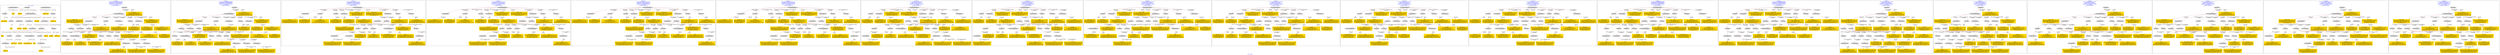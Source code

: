 digraph n0 {
fontcolor="blue"
remincross="true"
label="s07-s-13.json"
subgraph cluster_0 {
label="1-correct model"
n2[style="filled",color="white",fillcolor="lightgray",label="E12_Production1"];
n3[style="filled",color="white",fillcolor="lightgray",label="E21_Person1"];
n4[style="filled",color="white",fillcolor="lightgray",label="E55_Type1"];
n5[style="filled",color="white",fillcolor="lightgray",label="E52_Time-Span1"];
n6[style="filled",color="white",fillcolor="lightgray",label="E69_Death1"];
n7[style="filled",color="white",fillcolor="lightgray",label="E74_Group1"];
n8[style="filled",color="white",fillcolor="lightgray",label="E82_Actor_Appellation1"];
n9[style="filled",color="white",fillcolor="lightgray",label="E67_Birth1"];
n10[shape="plaintext",style="filled",fillcolor="gold",label="Artist_uri"];
n11[style="filled",color="white",fillcolor="lightgray",label="E22_Man-Made_Object1"];
n12[style="filled",color="white",fillcolor="lightgray",label="E35_Title1"];
n13[style="filled",color="white",fillcolor="lightgray",label="E8_Acquisition1"];
n14[style="filled",color="white",fillcolor="lightgray",label="E54_Dimension1"];
n15[shape="plaintext",style="filled",fillcolor="gold",label="Object_URI"];
n16[style="filled",color="white",fillcolor="lightgray",label="E33_Linguistic_Object1"];
n17[style="filled",color="white",fillcolor="lightgray",label="E55_Type2"];
n18[shape="plaintext",style="filled",fillcolor="gold",label="Label_on_page"];
n19[style="filled",color="white",fillcolor="lightgray",label="E33_Linguistic_Object2"];
n20[style="filled",color="white",fillcolor="lightgray",label="E55_Type3"];
n21[shape="plaintext",style="filled",fillcolor="gold",label="origin"];
n22[shape="plaintext",style="filled",fillcolor="gold",label="title"];
n23[style="filled",color="white",fillcolor="lightgray",label="E38_Image1"];
n24[shape="plaintext",style="filled",fillcolor="gold",label="image_url"];
n25[shape="plaintext",style="filled",fillcolor="gold",label="dates"];
n26[style="filled",color="white",fillcolor="lightgray",label="E52_Time-Span2"];
n27[shape="plaintext",style="filled",fillcolor="gold",label="birth_year"];
n28[style="filled",color="white",fillcolor="lightgray",label="E52_Time-Span3"];
n29[shape="plaintext",style="filled",fillcolor="gold",label="death_year"];
n30[shape="plaintext",style="filled",fillcolor="gold",label="dimension"];
n31[shape="plaintext",style="filled",fillcolor="gold",label="technique_uri"];
n32[shape="plaintext",style="filled",fillcolor="gold",label="technique"];
n33[shape="plaintext",style="filled",fillcolor="gold",label="label_type_uri"];
n34[shape="plaintext",style="filled",fillcolor="gold",label="origin_type_uri"];
n35[shape="plaintext",style="filled",fillcolor="gold",label="nationality_uri"];
n36[shape="plaintext",style="filled",fillcolor="gold",label="nationality"];
n37[shape="plaintext",style="filled",fillcolor="gold",label="Artist_appellation_uri"];
n38[shape="plaintext",style="filled",fillcolor="gold",label="name"];
n39[shape="plaintext",style="filled",fillcolor="gold",label="credit_line"];
}
subgraph cluster_1 {
label="candidate 0\nlink coherence:0.9166666666666666\nnode coherence:0.9393939393939394\nconfidence:0.4217824051448275\nmapping score:0.49758509730239603\ncost:35.99812\n-precision:0.78-recall:0.76"
n41[style="filled",color="white",fillcolor="lightgray",label="E12_Production1"];
n42[style="filled",color="white",fillcolor="lightgray",label="E21_Person1"];
n43[style="filled",color="white",fillcolor="lightgray",label="E52_Time-Span2"];
n44[style="filled",color="white",fillcolor="lightgray",label="E55_Type1"];
n45[style="filled",color="white",fillcolor="lightgray",label="E53_Place1"];
n46[style="filled",color="white",fillcolor="lightgray",label="E67_Birth1"];
n47[style="filled",color="white",fillcolor="lightgray",label="E69_Death1"];
n48[style="filled",color="white",fillcolor="lightgray",label="E74_Group1"];
n49[style="filled",color="white",fillcolor="lightgray",label="E82_Actor_Appellation1"];
n50[style="filled",color="white",fillcolor="lightgray",label="E22_Man-Made_Object1"];
n51[style="filled",color="white",fillcolor="lightgray",label="E35_Title1"];
n52[style="filled",color="white",fillcolor="lightgray",label="E54_Dimension1"];
n53[style="filled",color="white",fillcolor="lightgray",label="E55_Type2"];
n54[style="filled",color="white",fillcolor="lightgray",label="E8_Acquisition1"];
n55[style="filled",color="white",fillcolor="lightgray",label="E38_Image1"];
n56[style="filled",color="white",fillcolor="lightgray",label="E48_Place_Name1"];
n57[style="filled",color="white",fillcolor="lightgray",label="E52_Time-Span1"];
n58[style="filled",color="white",fillcolor="lightgray",label="E52_Time-Span3"];
n59[shape="plaintext",style="filled",fillcolor="gold",label="nationality_uri\n[E74_Group,classLink,0.668]\n[E55_Type,classLink,0.186]\n[E57_Material,classLink,0.095]\n[E55_Type,label,0.05]"];
n60[shape="plaintext",style="filled",fillcolor="gold",label="label_type_uri\n[E55_Type,classLink,0.567]\n[E74_Group,classLink,0.218]\n[E57_Material,classLink,0.181]\n[E55_Type,label,0.033]"];
n61[shape="plaintext",style="filled",fillcolor="gold",label="birth_year\n[E52_Time-Span,P82a_begin_of_the_begin,0.298]\n[E52_Time-Span,P82_at_some_time_within,0.267]\n[E52_Time-Span,P82b_end_of_the_end,0.267]\n[E33_Linguistic_Object,P3_has_note,0.169]"];
n62[shape="plaintext",style="filled",fillcolor="gold",label="death_year\n[E52_Time-Span,P82_at_some_time_within,0.419]\n[E22_Man-Made_Object,P3_has_note,0.216]\n[E73_Information_Object,P3_has_note,0.185]\n[E33_Linguistic_Object,P3_has_note,0.18]"];
n63[shape="plaintext",style="filled",fillcolor="gold",label="technique_uri\n[E55_Type,classLink,0.384]\n[E57_Material,classLink,0.28]\n[E74_Group,classLink,0.279]\n[E55_Type,label,0.057]"];
n64[shape="plaintext",style="filled",fillcolor="gold",label="title\n[E22_Man-Made_Object,P3_has_note,0.297]\n[E35_Title,label,0.282]\n[E73_Information_Object,P3_has_note,0.245]\n[E33_Linguistic_Object,P3_has_note,0.176]"];
n65[shape="plaintext",style="filled",fillcolor="gold",label="Object_URI\n[E22_Man-Made_Object,classLink,0.672]\n[E78_Collection,classLink,0.146]\n[E38_Image,classLink,0.129]\n[E21_Person,classLink,0.053]"];
n66[shape="plaintext",style="filled",fillcolor="gold",label="Label_on_page\n[E22_Man-Made_Object,P3_has_note,0.317]\n[E73_Information_Object,P3_has_note,0.281]\n[E33_Linguistic_Object,P3_has_note,0.272]\n[E35_Title,label,0.13]"];
n67[shape="plaintext",style="filled",fillcolor="gold",label="Artist_uri\n[E21_Person,classLink,0.336]\n[E82_Actor_Appellation,classLink,0.278]\n[E39_Actor,classLink,0.267]\n[E78_Collection,classLink,0.119]"];
n68[shape="plaintext",style="filled",fillcolor="gold",label="image_url\n[E38_Image,classLink,0.581]\n[E78_Collection,classLink,0.176]\n[E22_Man-Made_Object,classLink,0.138]\n[E22_Man-Made_Object,P3_has_note,0.104]"];
n69[shape="plaintext",style="filled",fillcolor="gold",label="credit_line\n[E8_Acquisition,P3_has_note,0.335]\n[E30_Right,P3_has_note,0.325]\n[E22_Man-Made_Object,P3_has_note,0.174]\n[E35_Title,label,0.167]"];
n70[shape="plaintext",style="filled",fillcolor="gold",label="Artist_appellation_uri\n[E82_Actor_Appellation,classLink,0.532]\n[E21_Person,classLink,0.384]\n[E39_Actor,classLink,0.054]\n[E78_Collection,classLink,0.03]"];
n71[shape="plaintext",style="filled",fillcolor="gold",label="nationality\n[E74_Group,label,0.501]\n[E74_Group,classLink,0.276]\n[E55_Type,label,0.137]\n[E21_Person,P3_has_note,0.086]"];
n72[shape="plaintext",style="filled",fillcolor="gold",label="dates\n[E52_Time-Span,P82_at_some_time_within,0.406]\n[E52_Time-Span,P82b_end_of_the_end,0.215]\n[E22_Man-Made_Object,P3_has_note,0.197]\n[E33_Linguistic_Object,P3_has_note,0.183]"];
n73[shape="plaintext",style="filled",fillcolor="gold",label="technique\n[E55_Type,label,0.396]\n[E12_Production,P3_has_note,0.276]\n[E57_Material,label,0.194]\n[E29_Design_or_Procedure,P3_has_note,0.134]"];
n74[shape="plaintext",style="filled",fillcolor="gold",label="origin_type_uri\n[E55_Type,classLink,0.567]\n[E74_Group,classLink,0.218]\n[E57_Material,classLink,0.181]\n[E55_Type,label,0.033]"];
n75[shape="plaintext",style="filled",fillcolor="gold",label="dimension\n[E54_Dimension,P3_has_note,0.755]\n[E22_Man-Made_Object,P3_has_note,0.103]\n[E34_Inscription,P3_has_note,0.073]\n[E73_Information_Object,P3_has_note,0.07]"];
n76[shape="plaintext",style="filled",fillcolor="gold",label="name\n[E82_Actor_Appellation,label,0.264]\n[E33_Linguistic_Object,P3_has_note,0.254]\n[E22_Man-Made_Object,P3_has_note,0.25]\n[E73_Information_Object,P3_has_note,0.232]"];
n77[shape="plaintext",style="filled",fillcolor="gold",label="origin\n[E48_Place_Name,label,0.299]\n[E44_Place_Appellation,label,0.275]\n[E22_Man-Made_Object,P3_has_note,0.231]\n[E73_Information_Object,P3_has_note,0.195]"];
}
subgraph cluster_2 {
label="candidate 1\nlink coherence:0.9166666666666666\nnode coherence:0.9393939393939394\nconfidence:0.41092532532461723\nmapping score:0.49396607069565923\ncost:35.99812\n-precision:0.72-recall:0.7"
n79[style="filled",color="white",fillcolor="lightgray",label="E12_Production1"];
n80[style="filled",color="white",fillcolor="lightgray",label="E21_Person1"];
n81[style="filled",color="white",fillcolor="lightgray",label="E52_Time-Span2"];
n82[style="filled",color="white",fillcolor="lightgray",label="E55_Type1"];
n83[style="filled",color="white",fillcolor="lightgray",label="E53_Place1"];
n84[style="filled",color="white",fillcolor="lightgray",label="E67_Birth1"];
n85[style="filled",color="white",fillcolor="lightgray",label="E69_Death1"];
n86[style="filled",color="white",fillcolor="lightgray",label="E74_Group1"];
n87[style="filled",color="white",fillcolor="lightgray",label="E82_Actor_Appellation1"];
n88[style="filled",color="white",fillcolor="lightgray",label="E22_Man-Made_Object1"];
n89[style="filled",color="white",fillcolor="lightgray",label="E35_Title1"];
n90[style="filled",color="white",fillcolor="lightgray",label="E54_Dimension1"];
n91[style="filled",color="white",fillcolor="lightgray",label="E55_Type2"];
n92[style="filled",color="white",fillcolor="lightgray",label="E8_Acquisition1"];
n93[style="filled",color="white",fillcolor="lightgray",label="E38_Image1"];
n94[style="filled",color="white",fillcolor="lightgray",label="E48_Place_Name1"];
n95[style="filled",color="white",fillcolor="lightgray",label="E52_Time-Span1"];
n96[style="filled",color="white",fillcolor="lightgray",label="E52_Time-Span3"];
n97[shape="plaintext",style="filled",fillcolor="gold",label="nationality_uri\n[E74_Group,classLink,0.668]\n[E55_Type,classLink,0.186]\n[E57_Material,classLink,0.095]\n[E55_Type,label,0.05]"];
n98[shape="plaintext",style="filled",fillcolor="gold",label="label_type_uri\n[E55_Type,classLink,0.567]\n[E74_Group,classLink,0.218]\n[E57_Material,classLink,0.181]\n[E55_Type,label,0.033]"];
n99[shape="plaintext",style="filled",fillcolor="gold",label="birth_year\n[E52_Time-Span,P82a_begin_of_the_begin,0.298]\n[E52_Time-Span,P82_at_some_time_within,0.267]\n[E52_Time-Span,P82b_end_of_the_end,0.267]\n[E33_Linguistic_Object,P3_has_note,0.169]"];
n100[shape="plaintext",style="filled",fillcolor="gold",label="death_year\n[E52_Time-Span,P82_at_some_time_within,0.419]\n[E22_Man-Made_Object,P3_has_note,0.216]\n[E73_Information_Object,P3_has_note,0.185]\n[E33_Linguistic_Object,P3_has_note,0.18]"];
n101[shape="plaintext",style="filled",fillcolor="gold",label="technique_uri\n[E55_Type,classLink,0.384]\n[E57_Material,classLink,0.28]\n[E74_Group,classLink,0.279]\n[E55_Type,label,0.057]"];
n102[shape="plaintext",style="filled",fillcolor="gold",label="title\n[E22_Man-Made_Object,P3_has_note,0.297]\n[E35_Title,label,0.282]\n[E73_Information_Object,P3_has_note,0.245]\n[E33_Linguistic_Object,P3_has_note,0.176]"];
n103[shape="plaintext",style="filled",fillcolor="gold",label="Object_URI\n[E22_Man-Made_Object,classLink,0.672]\n[E78_Collection,classLink,0.146]\n[E38_Image,classLink,0.129]\n[E21_Person,classLink,0.053]"];
n104[shape="plaintext",style="filled",fillcolor="gold",label="Label_on_page\n[E22_Man-Made_Object,P3_has_note,0.317]\n[E73_Information_Object,P3_has_note,0.281]\n[E33_Linguistic_Object,P3_has_note,0.272]\n[E35_Title,label,0.13]"];
n105[shape="plaintext",style="filled",fillcolor="gold",label="Artist_appellation_uri\n[E82_Actor_Appellation,classLink,0.532]\n[E21_Person,classLink,0.384]\n[E39_Actor,classLink,0.054]\n[E78_Collection,classLink,0.03]"];
n106[shape="plaintext",style="filled",fillcolor="gold",label="image_url\n[E38_Image,classLink,0.581]\n[E78_Collection,classLink,0.176]\n[E22_Man-Made_Object,classLink,0.138]\n[E22_Man-Made_Object,P3_has_note,0.104]"];
n107[shape="plaintext",style="filled",fillcolor="gold",label="credit_line\n[E8_Acquisition,P3_has_note,0.335]\n[E30_Right,P3_has_note,0.325]\n[E22_Man-Made_Object,P3_has_note,0.174]\n[E35_Title,label,0.167]"];
n108[shape="plaintext",style="filled",fillcolor="gold",label="Artist_uri\n[E21_Person,classLink,0.336]\n[E82_Actor_Appellation,classLink,0.278]\n[E39_Actor,classLink,0.267]\n[E78_Collection,classLink,0.119]"];
n109[shape="plaintext",style="filled",fillcolor="gold",label="nationality\n[E74_Group,label,0.501]\n[E74_Group,classLink,0.276]\n[E55_Type,label,0.137]\n[E21_Person,P3_has_note,0.086]"];
n110[shape="plaintext",style="filled",fillcolor="gold",label="dates\n[E52_Time-Span,P82_at_some_time_within,0.406]\n[E52_Time-Span,P82b_end_of_the_end,0.215]\n[E22_Man-Made_Object,P3_has_note,0.197]\n[E33_Linguistic_Object,P3_has_note,0.183]"];
n111[shape="plaintext",style="filled",fillcolor="gold",label="technique\n[E55_Type,label,0.396]\n[E12_Production,P3_has_note,0.276]\n[E57_Material,label,0.194]\n[E29_Design_or_Procedure,P3_has_note,0.134]"];
n112[shape="plaintext",style="filled",fillcolor="gold",label="origin_type_uri\n[E55_Type,classLink,0.567]\n[E74_Group,classLink,0.218]\n[E57_Material,classLink,0.181]\n[E55_Type,label,0.033]"];
n113[shape="plaintext",style="filled",fillcolor="gold",label="dimension\n[E54_Dimension,P3_has_note,0.755]\n[E22_Man-Made_Object,P3_has_note,0.103]\n[E34_Inscription,P3_has_note,0.073]\n[E73_Information_Object,P3_has_note,0.07]"];
n114[shape="plaintext",style="filled",fillcolor="gold",label="name\n[E82_Actor_Appellation,label,0.264]\n[E33_Linguistic_Object,P3_has_note,0.254]\n[E22_Man-Made_Object,P3_has_note,0.25]\n[E73_Information_Object,P3_has_note,0.232]"];
n115[shape="plaintext",style="filled",fillcolor="gold",label="origin\n[E48_Place_Name,label,0.299]\n[E44_Place_Appellation,label,0.275]\n[E22_Man-Made_Object,P3_has_note,0.231]\n[E73_Information_Object,P3_has_note,0.195]"];
}
subgraph cluster_3 {
label="candidate 10\nlink coherence:0.8611111111111112\nnode coherence:0.9393939393939394\nconfidence:0.4217824051448275\nmapping score:0.49758509730239603\ncost:35.99833\n-precision:0.72-recall:0.7"
n117[style="filled",color="white",fillcolor="lightgray",label="E12_Production1"];
n118[style="filled",color="white",fillcolor="lightgray",label="E21_Person1"];
n119[style="filled",color="white",fillcolor="lightgray",label="E52_Time-Span2"];
n120[style="filled",color="white",fillcolor="lightgray",label="E53_Place1"];
n121[style="filled",color="white",fillcolor="lightgray",label="E67_Birth1"];
n122[style="filled",color="white",fillcolor="lightgray",label="E69_Death1"];
n123[style="filled",color="white",fillcolor="lightgray",label="E74_Group1"];
n124[style="filled",color="white",fillcolor="lightgray",label="E82_Actor_Appellation1"];
n125[style="filled",color="white",fillcolor="lightgray",label="E22_Man-Made_Object1"];
n126[style="filled",color="white",fillcolor="lightgray",label="E35_Title1"];
n127[style="filled",color="white",fillcolor="lightgray",label="E38_Image1"];
n128[style="filled",color="white",fillcolor="lightgray",label="E54_Dimension1"];
n129[style="filled",color="white",fillcolor="lightgray",label="E55_Type1"];
n130[style="filled",color="white",fillcolor="lightgray",label="E55_Type2"];
n131[style="filled",color="white",fillcolor="lightgray",label="E8_Acquisition1"];
n132[style="filled",color="white",fillcolor="lightgray",label="E48_Place_Name1"];
n133[style="filled",color="white",fillcolor="lightgray",label="E52_Time-Span1"];
n134[style="filled",color="white",fillcolor="lightgray",label="E52_Time-Span3"];
n135[shape="plaintext",style="filled",fillcolor="gold",label="nationality_uri\n[E74_Group,classLink,0.668]\n[E55_Type,classLink,0.186]\n[E57_Material,classLink,0.095]\n[E55_Type,label,0.05]"];
n136[shape="plaintext",style="filled",fillcolor="gold",label="label_type_uri\n[E55_Type,classLink,0.567]\n[E74_Group,classLink,0.218]\n[E57_Material,classLink,0.181]\n[E55_Type,label,0.033]"];
n137[shape="plaintext",style="filled",fillcolor="gold",label="birth_year\n[E52_Time-Span,P82a_begin_of_the_begin,0.298]\n[E52_Time-Span,P82_at_some_time_within,0.267]\n[E52_Time-Span,P82b_end_of_the_end,0.267]\n[E33_Linguistic_Object,P3_has_note,0.169]"];
n138[shape="plaintext",style="filled",fillcolor="gold",label="death_year\n[E52_Time-Span,P82_at_some_time_within,0.419]\n[E22_Man-Made_Object,P3_has_note,0.216]\n[E73_Information_Object,P3_has_note,0.185]\n[E33_Linguistic_Object,P3_has_note,0.18]"];
n139[shape="plaintext",style="filled",fillcolor="gold",label="technique_uri\n[E55_Type,classLink,0.384]\n[E57_Material,classLink,0.28]\n[E74_Group,classLink,0.279]\n[E55_Type,label,0.057]"];
n140[shape="plaintext",style="filled",fillcolor="gold",label="title\n[E22_Man-Made_Object,P3_has_note,0.297]\n[E35_Title,label,0.282]\n[E73_Information_Object,P3_has_note,0.245]\n[E33_Linguistic_Object,P3_has_note,0.176]"];
n141[shape="plaintext",style="filled",fillcolor="gold",label="Object_URI\n[E22_Man-Made_Object,classLink,0.672]\n[E78_Collection,classLink,0.146]\n[E38_Image,classLink,0.129]\n[E21_Person,classLink,0.053]"];
n142[shape="plaintext",style="filled",fillcolor="gold",label="Label_on_page\n[E22_Man-Made_Object,P3_has_note,0.317]\n[E73_Information_Object,P3_has_note,0.281]\n[E33_Linguistic_Object,P3_has_note,0.272]\n[E35_Title,label,0.13]"];
n143[shape="plaintext",style="filled",fillcolor="gold",label="Artist_uri\n[E21_Person,classLink,0.336]\n[E82_Actor_Appellation,classLink,0.278]\n[E39_Actor,classLink,0.267]\n[E78_Collection,classLink,0.119]"];
n144[shape="plaintext",style="filled",fillcolor="gold",label="image_url\n[E38_Image,classLink,0.581]\n[E78_Collection,classLink,0.176]\n[E22_Man-Made_Object,classLink,0.138]\n[E22_Man-Made_Object,P3_has_note,0.104]"];
n145[shape="plaintext",style="filled",fillcolor="gold",label="credit_line\n[E8_Acquisition,P3_has_note,0.335]\n[E30_Right,P3_has_note,0.325]\n[E22_Man-Made_Object,P3_has_note,0.174]\n[E35_Title,label,0.167]"];
n146[shape="plaintext",style="filled",fillcolor="gold",label="Artist_appellation_uri\n[E82_Actor_Appellation,classLink,0.532]\n[E21_Person,classLink,0.384]\n[E39_Actor,classLink,0.054]\n[E78_Collection,classLink,0.03]"];
n147[shape="plaintext",style="filled",fillcolor="gold",label="nationality\n[E74_Group,label,0.501]\n[E74_Group,classLink,0.276]\n[E55_Type,label,0.137]\n[E21_Person,P3_has_note,0.086]"];
n148[shape="plaintext",style="filled",fillcolor="gold",label="dates\n[E52_Time-Span,P82_at_some_time_within,0.406]\n[E52_Time-Span,P82b_end_of_the_end,0.215]\n[E22_Man-Made_Object,P3_has_note,0.197]\n[E33_Linguistic_Object,P3_has_note,0.183]"];
n149[shape="plaintext",style="filled",fillcolor="gold",label="technique\n[E55_Type,label,0.396]\n[E12_Production,P3_has_note,0.276]\n[E57_Material,label,0.194]\n[E29_Design_or_Procedure,P3_has_note,0.134]"];
n150[shape="plaintext",style="filled",fillcolor="gold",label="origin_type_uri\n[E55_Type,classLink,0.567]\n[E74_Group,classLink,0.218]\n[E57_Material,classLink,0.181]\n[E55_Type,label,0.033]"];
n151[shape="plaintext",style="filled",fillcolor="gold",label="dimension\n[E54_Dimension,P3_has_note,0.755]\n[E22_Man-Made_Object,P3_has_note,0.103]\n[E34_Inscription,P3_has_note,0.073]\n[E73_Information_Object,P3_has_note,0.07]"];
n152[shape="plaintext",style="filled",fillcolor="gold",label="name\n[E82_Actor_Appellation,label,0.264]\n[E33_Linguistic_Object,P3_has_note,0.254]\n[E22_Man-Made_Object,P3_has_note,0.25]\n[E73_Information_Object,P3_has_note,0.232]"];
n153[shape="plaintext",style="filled",fillcolor="gold",label="origin\n[E48_Place_Name,label,0.299]\n[E44_Place_Appellation,label,0.275]\n[E22_Man-Made_Object,P3_has_note,0.231]\n[E73_Information_Object,P3_has_note,0.195]"];
}
subgraph cluster_4 {
label="candidate 11\nlink coherence:0.8611111111111112\nnode coherence:0.9393939393939394\nconfidence:0.4217824051448275\nmapping score:0.49758509730239603\ncost:35.99835\n-precision:0.72-recall:0.7"
n155[style="filled",color="white",fillcolor="lightgray",label="E12_Production1"];
n156[style="filled",color="white",fillcolor="lightgray",label="E21_Person1"];
n157[style="filled",color="white",fillcolor="lightgray",label="E52_Time-Span2"];
n158[style="filled",color="white",fillcolor="lightgray",label="E53_Place1"];
n159[style="filled",color="white",fillcolor="lightgray",label="E67_Birth1"];
n160[style="filled",color="white",fillcolor="lightgray",label="E69_Death1"];
n161[style="filled",color="white",fillcolor="lightgray",label="E74_Group1"];
n162[style="filled",color="white",fillcolor="lightgray",label="E82_Actor_Appellation1"];
n163[style="filled",color="white",fillcolor="lightgray",label="E22_Man-Made_Object1"];
n164[style="filled",color="white",fillcolor="lightgray",label="E35_Title1"];
n165[style="filled",color="white",fillcolor="lightgray",label="E38_Image1"];
n166[style="filled",color="white",fillcolor="lightgray",label="E54_Dimension1"];
n167[style="filled",color="white",fillcolor="lightgray",label="E55_Type1"];
n168[style="filled",color="white",fillcolor="lightgray",label="E55_Type2"];
n169[style="filled",color="white",fillcolor="lightgray",label="E8_Acquisition1"];
n170[style="filled",color="white",fillcolor="lightgray",label="E48_Place_Name1"];
n171[style="filled",color="white",fillcolor="lightgray",label="E52_Time-Span1"];
n172[style="filled",color="white",fillcolor="lightgray",label="E52_Time-Span3"];
n173[shape="plaintext",style="filled",fillcolor="gold",label="nationality_uri\n[E74_Group,classLink,0.668]\n[E55_Type,classLink,0.186]\n[E57_Material,classLink,0.095]\n[E55_Type,label,0.05]"];
n174[shape="plaintext",style="filled",fillcolor="gold",label="label_type_uri\n[E55_Type,classLink,0.567]\n[E74_Group,classLink,0.218]\n[E57_Material,classLink,0.181]\n[E55_Type,label,0.033]"];
n175[shape="plaintext",style="filled",fillcolor="gold",label="birth_year\n[E52_Time-Span,P82a_begin_of_the_begin,0.298]\n[E52_Time-Span,P82_at_some_time_within,0.267]\n[E52_Time-Span,P82b_end_of_the_end,0.267]\n[E33_Linguistic_Object,P3_has_note,0.169]"];
n176[shape="plaintext",style="filled",fillcolor="gold",label="death_year\n[E52_Time-Span,P82_at_some_time_within,0.419]\n[E22_Man-Made_Object,P3_has_note,0.216]\n[E73_Information_Object,P3_has_note,0.185]\n[E33_Linguistic_Object,P3_has_note,0.18]"];
n177[shape="plaintext",style="filled",fillcolor="gold",label="technique_uri\n[E55_Type,classLink,0.384]\n[E57_Material,classLink,0.28]\n[E74_Group,classLink,0.279]\n[E55_Type,label,0.057]"];
n178[shape="plaintext",style="filled",fillcolor="gold",label="title\n[E22_Man-Made_Object,P3_has_note,0.297]\n[E35_Title,label,0.282]\n[E73_Information_Object,P3_has_note,0.245]\n[E33_Linguistic_Object,P3_has_note,0.176]"];
n179[shape="plaintext",style="filled",fillcolor="gold",label="Object_URI\n[E22_Man-Made_Object,classLink,0.672]\n[E78_Collection,classLink,0.146]\n[E38_Image,classLink,0.129]\n[E21_Person,classLink,0.053]"];
n180[shape="plaintext",style="filled",fillcolor="gold",label="Label_on_page\n[E22_Man-Made_Object,P3_has_note,0.317]\n[E73_Information_Object,P3_has_note,0.281]\n[E33_Linguistic_Object,P3_has_note,0.272]\n[E35_Title,label,0.13]"];
n181[shape="plaintext",style="filled",fillcolor="gold",label="Artist_uri\n[E21_Person,classLink,0.336]\n[E82_Actor_Appellation,classLink,0.278]\n[E39_Actor,classLink,0.267]\n[E78_Collection,classLink,0.119]"];
n182[shape="plaintext",style="filled",fillcolor="gold",label="image_url\n[E38_Image,classLink,0.581]\n[E78_Collection,classLink,0.176]\n[E22_Man-Made_Object,classLink,0.138]\n[E22_Man-Made_Object,P3_has_note,0.104]"];
n183[shape="plaintext",style="filled",fillcolor="gold",label="credit_line\n[E8_Acquisition,P3_has_note,0.335]\n[E30_Right,P3_has_note,0.325]\n[E22_Man-Made_Object,P3_has_note,0.174]\n[E35_Title,label,0.167]"];
n184[shape="plaintext",style="filled",fillcolor="gold",label="Artist_appellation_uri\n[E82_Actor_Appellation,classLink,0.532]\n[E21_Person,classLink,0.384]\n[E39_Actor,classLink,0.054]\n[E78_Collection,classLink,0.03]"];
n185[shape="plaintext",style="filled",fillcolor="gold",label="nationality\n[E74_Group,label,0.501]\n[E74_Group,classLink,0.276]\n[E55_Type,label,0.137]\n[E21_Person,P3_has_note,0.086]"];
n186[shape="plaintext",style="filled",fillcolor="gold",label="dates\n[E52_Time-Span,P82_at_some_time_within,0.406]\n[E52_Time-Span,P82b_end_of_the_end,0.215]\n[E22_Man-Made_Object,P3_has_note,0.197]\n[E33_Linguistic_Object,P3_has_note,0.183]"];
n187[shape="plaintext",style="filled",fillcolor="gold",label="technique\n[E55_Type,label,0.396]\n[E12_Production,P3_has_note,0.276]\n[E57_Material,label,0.194]\n[E29_Design_or_Procedure,P3_has_note,0.134]"];
n188[shape="plaintext",style="filled",fillcolor="gold",label="origin_type_uri\n[E55_Type,classLink,0.567]\n[E74_Group,classLink,0.218]\n[E57_Material,classLink,0.181]\n[E55_Type,label,0.033]"];
n189[shape="plaintext",style="filled",fillcolor="gold",label="dimension\n[E54_Dimension,P3_has_note,0.755]\n[E22_Man-Made_Object,P3_has_note,0.103]\n[E34_Inscription,P3_has_note,0.073]\n[E73_Information_Object,P3_has_note,0.07]"];
n190[shape="plaintext",style="filled",fillcolor="gold",label="name\n[E82_Actor_Appellation,label,0.264]\n[E33_Linguistic_Object,P3_has_note,0.254]\n[E22_Man-Made_Object,P3_has_note,0.25]\n[E73_Information_Object,P3_has_note,0.232]"];
n191[shape="plaintext",style="filled",fillcolor="gold",label="origin\n[E48_Place_Name,label,0.299]\n[E44_Place_Appellation,label,0.275]\n[E22_Man-Made_Object,P3_has_note,0.231]\n[E73_Information_Object,P3_has_note,0.195]"];
}
subgraph cluster_5 {
label="candidate 12\nlink coherence:0.8611111111111112\nnode coherence:0.9393939393939394\nconfidence:0.41092532532461723\nmapping score:0.49396607069565923\ncost:35.99833\n-precision:0.67-recall:0.65"
n193[style="filled",color="white",fillcolor="lightgray",label="E12_Production1"];
n194[style="filled",color="white",fillcolor="lightgray",label="E21_Person1"];
n195[style="filled",color="white",fillcolor="lightgray",label="E52_Time-Span2"];
n196[style="filled",color="white",fillcolor="lightgray",label="E53_Place1"];
n197[style="filled",color="white",fillcolor="lightgray",label="E67_Birth1"];
n198[style="filled",color="white",fillcolor="lightgray",label="E69_Death1"];
n199[style="filled",color="white",fillcolor="lightgray",label="E74_Group1"];
n200[style="filled",color="white",fillcolor="lightgray",label="E82_Actor_Appellation1"];
n201[style="filled",color="white",fillcolor="lightgray",label="E22_Man-Made_Object1"];
n202[style="filled",color="white",fillcolor="lightgray",label="E35_Title1"];
n203[style="filled",color="white",fillcolor="lightgray",label="E38_Image1"];
n204[style="filled",color="white",fillcolor="lightgray",label="E54_Dimension1"];
n205[style="filled",color="white",fillcolor="lightgray",label="E55_Type1"];
n206[style="filled",color="white",fillcolor="lightgray",label="E55_Type2"];
n207[style="filled",color="white",fillcolor="lightgray",label="E8_Acquisition1"];
n208[style="filled",color="white",fillcolor="lightgray",label="E48_Place_Name1"];
n209[style="filled",color="white",fillcolor="lightgray",label="E52_Time-Span1"];
n210[style="filled",color="white",fillcolor="lightgray",label="E52_Time-Span3"];
n211[shape="plaintext",style="filled",fillcolor="gold",label="nationality_uri\n[E74_Group,classLink,0.668]\n[E55_Type,classLink,0.186]\n[E57_Material,classLink,0.095]\n[E55_Type,label,0.05]"];
n212[shape="plaintext",style="filled",fillcolor="gold",label="label_type_uri\n[E55_Type,classLink,0.567]\n[E74_Group,classLink,0.218]\n[E57_Material,classLink,0.181]\n[E55_Type,label,0.033]"];
n213[shape="plaintext",style="filled",fillcolor="gold",label="birth_year\n[E52_Time-Span,P82a_begin_of_the_begin,0.298]\n[E52_Time-Span,P82_at_some_time_within,0.267]\n[E52_Time-Span,P82b_end_of_the_end,0.267]\n[E33_Linguistic_Object,P3_has_note,0.169]"];
n214[shape="plaintext",style="filled",fillcolor="gold",label="death_year\n[E52_Time-Span,P82_at_some_time_within,0.419]\n[E22_Man-Made_Object,P3_has_note,0.216]\n[E73_Information_Object,P3_has_note,0.185]\n[E33_Linguistic_Object,P3_has_note,0.18]"];
n215[shape="plaintext",style="filled",fillcolor="gold",label="technique_uri\n[E55_Type,classLink,0.384]\n[E57_Material,classLink,0.28]\n[E74_Group,classLink,0.279]\n[E55_Type,label,0.057]"];
n216[shape="plaintext",style="filled",fillcolor="gold",label="title\n[E22_Man-Made_Object,P3_has_note,0.297]\n[E35_Title,label,0.282]\n[E73_Information_Object,P3_has_note,0.245]\n[E33_Linguistic_Object,P3_has_note,0.176]"];
n217[shape="plaintext",style="filled",fillcolor="gold",label="Object_URI\n[E22_Man-Made_Object,classLink,0.672]\n[E78_Collection,classLink,0.146]\n[E38_Image,classLink,0.129]\n[E21_Person,classLink,0.053]"];
n218[shape="plaintext",style="filled",fillcolor="gold",label="Label_on_page\n[E22_Man-Made_Object,P3_has_note,0.317]\n[E73_Information_Object,P3_has_note,0.281]\n[E33_Linguistic_Object,P3_has_note,0.272]\n[E35_Title,label,0.13]"];
n219[shape="plaintext",style="filled",fillcolor="gold",label="Artist_appellation_uri\n[E82_Actor_Appellation,classLink,0.532]\n[E21_Person,classLink,0.384]\n[E39_Actor,classLink,0.054]\n[E78_Collection,classLink,0.03]"];
n220[shape="plaintext",style="filled",fillcolor="gold",label="image_url\n[E38_Image,classLink,0.581]\n[E78_Collection,classLink,0.176]\n[E22_Man-Made_Object,classLink,0.138]\n[E22_Man-Made_Object,P3_has_note,0.104]"];
n221[shape="plaintext",style="filled",fillcolor="gold",label="credit_line\n[E8_Acquisition,P3_has_note,0.335]\n[E30_Right,P3_has_note,0.325]\n[E22_Man-Made_Object,P3_has_note,0.174]\n[E35_Title,label,0.167]"];
n222[shape="plaintext",style="filled",fillcolor="gold",label="Artist_uri\n[E21_Person,classLink,0.336]\n[E82_Actor_Appellation,classLink,0.278]\n[E39_Actor,classLink,0.267]\n[E78_Collection,classLink,0.119]"];
n223[shape="plaintext",style="filled",fillcolor="gold",label="nationality\n[E74_Group,label,0.501]\n[E74_Group,classLink,0.276]\n[E55_Type,label,0.137]\n[E21_Person,P3_has_note,0.086]"];
n224[shape="plaintext",style="filled",fillcolor="gold",label="dates\n[E52_Time-Span,P82_at_some_time_within,0.406]\n[E52_Time-Span,P82b_end_of_the_end,0.215]\n[E22_Man-Made_Object,P3_has_note,0.197]\n[E33_Linguistic_Object,P3_has_note,0.183]"];
n225[shape="plaintext",style="filled",fillcolor="gold",label="technique\n[E55_Type,label,0.396]\n[E12_Production,P3_has_note,0.276]\n[E57_Material,label,0.194]\n[E29_Design_or_Procedure,P3_has_note,0.134]"];
n226[shape="plaintext",style="filled",fillcolor="gold",label="origin_type_uri\n[E55_Type,classLink,0.567]\n[E74_Group,classLink,0.218]\n[E57_Material,classLink,0.181]\n[E55_Type,label,0.033]"];
n227[shape="plaintext",style="filled",fillcolor="gold",label="dimension\n[E54_Dimension,P3_has_note,0.755]\n[E22_Man-Made_Object,P3_has_note,0.103]\n[E34_Inscription,P3_has_note,0.073]\n[E73_Information_Object,P3_has_note,0.07]"];
n228[shape="plaintext",style="filled",fillcolor="gold",label="name\n[E82_Actor_Appellation,label,0.264]\n[E33_Linguistic_Object,P3_has_note,0.254]\n[E22_Man-Made_Object,P3_has_note,0.25]\n[E73_Information_Object,P3_has_note,0.232]"];
n229[shape="plaintext",style="filled",fillcolor="gold",label="origin\n[E48_Place_Name,label,0.299]\n[E44_Place_Appellation,label,0.275]\n[E22_Man-Made_Object,P3_has_note,0.231]\n[E73_Information_Object,P3_has_note,0.195]"];
}
subgraph cluster_6 {
label="candidate 13\nlink coherence:0.8611111111111112\nnode coherence:0.9393939393939394\nconfidence:0.41092532532461723\nmapping score:0.49396607069565923\ncost:35.99835\n-precision:0.67-recall:0.65"
n231[style="filled",color="white",fillcolor="lightgray",label="E12_Production1"];
n232[style="filled",color="white",fillcolor="lightgray",label="E21_Person1"];
n233[style="filled",color="white",fillcolor="lightgray",label="E52_Time-Span2"];
n234[style="filled",color="white",fillcolor="lightgray",label="E53_Place1"];
n235[style="filled",color="white",fillcolor="lightgray",label="E67_Birth1"];
n236[style="filled",color="white",fillcolor="lightgray",label="E69_Death1"];
n237[style="filled",color="white",fillcolor="lightgray",label="E74_Group1"];
n238[style="filled",color="white",fillcolor="lightgray",label="E82_Actor_Appellation1"];
n239[style="filled",color="white",fillcolor="lightgray",label="E22_Man-Made_Object1"];
n240[style="filled",color="white",fillcolor="lightgray",label="E35_Title1"];
n241[style="filled",color="white",fillcolor="lightgray",label="E38_Image1"];
n242[style="filled",color="white",fillcolor="lightgray",label="E54_Dimension1"];
n243[style="filled",color="white",fillcolor="lightgray",label="E55_Type1"];
n244[style="filled",color="white",fillcolor="lightgray",label="E55_Type2"];
n245[style="filled",color="white",fillcolor="lightgray",label="E8_Acquisition1"];
n246[style="filled",color="white",fillcolor="lightgray",label="E48_Place_Name1"];
n247[style="filled",color="white",fillcolor="lightgray",label="E52_Time-Span1"];
n248[style="filled",color="white",fillcolor="lightgray",label="E52_Time-Span3"];
n249[shape="plaintext",style="filled",fillcolor="gold",label="nationality_uri\n[E74_Group,classLink,0.668]\n[E55_Type,classLink,0.186]\n[E57_Material,classLink,0.095]\n[E55_Type,label,0.05]"];
n250[shape="plaintext",style="filled",fillcolor="gold",label="label_type_uri\n[E55_Type,classLink,0.567]\n[E74_Group,classLink,0.218]\n[E57_Material,classLink,0.181]\n[E55_Type,label,0.033]"];
n251[shape="plaintext",style="filled",fillcolor="gold",label="birth_year\n[E52_Time-Span,P82a_begin_of_the_begin,0.298]\n[E52_Time-Span,P82_at_some_time_within,0.267]\n[E52_Time-Span,P82b_end_of_the_end,0.267]\n[E33_Linguistic_Object,P3_has_note,0.169]"];
n252[shape="plaintext",style="filled",fillcolor="gold",label="death_year\n[E52_Time-Span,P82_at_some_time_within,0.419]\n[E22_Man-Made_Object,P3_has_note,0.216]\n[E73_Information_Object,P3_has_note,0.185]\n[E33_Linguistic_Object,P3_has_note,0.18]"];
n253[shape="plaintext",style="filled",fillcolor="gold",label="technique_uri\n[E55_Type,classLink,0.384]\n[E57_Material,classLink,0.28]\n[E74_Group,classLink,0.279]\n[E55_Type,label,0.057]"];
n254[shape="plaintext",style="filled",fillcolor="gold",label="title\n[E22_Man-Made_Object,P3_has_note,0.297]\n[E35_Title,label,0.282]\n[E73_Information_Object,P3_has_note,0.245]\n[E33_Linguistic_Object,P3_has_note,0.176]"];
n255[shape="plaintext",style="filled",fillcolor="gold",label="Object_URI\n[E22_Man-Made_Object,classLink,0.672]\n[E78_Collection,classLink,0.146]\n[E38_Image,classLink,0.129]\n[E21_Person,classLink,0.053]"];
n256[shape="plaintext",style="filled",fillcolor="gold",label="Label_on_page\n[E22_Man-Made_Object,P3_has_note,0.317]\n[E73_Information_Object,P3_has_note,0.281]\n[E33_Linguistic_Object,P3_has_note,0.272]\n[E35_Title,label,0.13]"];
n257[shape="plaintext",style="filled",fillcolor="gold",label="Artist_appellation_uri\n[E82_Actor_Appellation,classLink,0.532]\n[E21_Person,classLink,0.384]\n[E39_Actor,classLink,0.054]\n[E78_Collection,classLink,0.03]"];
n258[shape="plaintext",style="filled",fillcolor="gold",label="image_url\n[E38_Image,classLink,0.581]\n[E78_Collection,classLink,0.176]\n[E22_Man-Made_Object,classLink,0.138]\n[E22_Man-Made_Object,P3_has_note,0.104]"];
n259[shape="plaintext",style="filled",fillcolor="gold",label="credit_line\n[E8_Acquisition,P3_has_note,0.335]\n[E30_Right,P3_has_note,0.325]\n[E22_Man-Made_Object,P3_has_note,0.174]\n[E35_Title,label,0.167]"];
n260[shape="plaintext",style="filled",fillcolor="gold",label="Artist_uri\n[E21_Person,classLink,0.336]\n[E82_Actor_Appellation,classLink,0.278]\n[E39_Actor,classLink,0.267]\n[E78_Collection,classLink,0.119]"];
n261[shape="plaintext",style="filled",fillcolor="gold",label="nationality\n[E74_Group,label,0.501]\n[E74_Group,classLink,0.276]\n[E55_Type,label,0.137]\n[E21_Person,P3_has_note,0.086]"];
n262[shape="plaintext",style="filled",fillcolor="gold",label="dates\n[E52_Time-Span,P82_at_some_time_within,0.406]\n[E52_Time-Span,P82b_end_of_the_end,0.215]\n[E22_Man-Made_Object,P3_has_note,0.197]\n[E33_Linguistic_Object,P3_has_note,0.183]"];
n263[shape="plaintext",style="filled",fillcolor="gold",label="technique\n[E55_Type,label,0.396]\n[E12_Production,P3_has_note,0.276]\n[E57_Material,label,0.194]\n[E29_Design_or_Procedure,P3_has_note,0.134]"];
n264[shape="plaintext",style="filled",fillcolor="gold",label="origin_type_uri\n[E55_Type,classLink,0.567]\n[E74_Group,classLink,0.218]\n[E57_Material,classLink,0.181]\n[E55_Type,label,0.033]"];
n265[shape="plaintext",style="filled",fillcolor="gold",label="dimension\n[E54_Dimension,P3_has_note,0.755]\n[E22_Man-Made_Object,P3_has_note,0.103]\n[E34_Inscription,P3_has_note,0.073]\n[E73_Information_Object,P3_has_note,0.07]"];
n266[shape="plaintext",style="filled",fillcolor="gold",label="name\n[E82_Actor_Appellation,label,0.264]\n[E33_Linguistic_Object,P3_has_note,0.254]\n[E22_Man-Made_Object,P3_has_note,0.25]\n[E73_Information_Object,P3_has_note,0.232]"];
n267[shape="plaintext",style="filled",fillcolor="gold",label="origin\n[E48_Place_Name,label,0.299]\n[E44_Place_Appellation,label,0.275]\n[E22_Man-Made_Object,P3_has_note,0.231]\n[E73_Information_Object,P3_has_note,0.195]"];
}
subgraph cluster_7 {
label="candidate 14\nlink coherence:0.8571428571428571\nnode coherence:0.90625\nconfidence:0.4234425763267051\nmapping score:0.4958624377229368\ncost:133.99838\n-precision:0.69-recall:0.65"
n269[style="filled",color="white",fillcolor="lightgray",label="E12_Production1"];
n270[style="filled",color="white",fillcolor="lightgray",label="E21_Person1"];
n271[style="filled",color="white",fillcolor="lightgray",label="E55_Type1"];
n272[style="filled",color="white",fillcolor="lightgray",label="E53_Place1"];
n273[style="filled",color="white",fillcolor="lightgray",label="E67_Birth1"];
n274[style="filled",color="white",fillcolor="lightgray",label="E69_Death1"];
n275[style="filled",color="white",fillcolor="lightgray",label="E74_Group1"];
n276[style="filled",color="white",fillcolor="lightgray",label="E82_Actor_Appellation1"];
n277[style="filled",color="white",fillcolor="lightgray",label="E22_Man-Made_Object1"];
n278[style="filled",color="white",fillcolor="lightgray",label="E35_Title1"];
n279[style="filled",color="white",fillcolor="lightgray",label="E38_Image1"];
n280[style="filled",color="white",fillcolor="lightgray",label="E54_Dimension1"];
n281[style="filled",color="white",fillcolor="lightgray",label="E55_Type2"];
n282[style="filled",color="white",fillcolor="lightgray",label="E8_Acquisition1"];
n283[style="filled",color="white",fillcolor="lightgray",label="E48_Place_Name1"];
n284[style="filled",color="white",fillcolor="lightgray",label="E52_Time-Span1"];
n285[style="filled",color="white",fillcolor="lightgray",label="E52_Time-Span3"];
n286[shape="plaintext",style="filled",fillcolor="gold",label="nationality_uri\n[E74_Group,classLink,0.668]\n[E55_Type,classLink,0.186]\n[E57_Material,classLink,0.095]\n[E55_Type,label,0.05]"];
n287[shape="plaintext",style="filled",fillcolor="gold",label="label_type_uri\n[E55_Type,classLink,0.567]\n[E74_Group,classLink,0.218]\n[E57_Material,classLink,0.181]\n[E55_Type,label,0.033]"];
n288[shape="plaintext",style="filled",fillcolor="gold",label="death_year\n[E52_Time-Span,P82_at_some_time_within,0.419]\n[E22_Man-Made_Object,P3_has_note,0.216]\n[E73_Information_Object,P3_has_note,0.185]\n[E33_Linguistic_Object,P3_has_note,0.18]"];
n289[shape="plaintext",style="filled",fillcolor="gold",label="technique_uri\n[E55_Type,classLink,0.384]\n[E57_Material,classLink,0.28]\n[E74_Group,classLink,0.279]\n[E55_Type,label,0.057]"];
n290[shape="plaintext",style="filled",fillcolor="gold",label="title\n[E22_Man-Made_Object,P3_has_note,0.297]\n[E35_Title,label,0.282]\n[E73_Information_Object,P3_has_note,0.245]\n[E33_Linguistic_Object,P3_has_note,0.176]"];
n291[shape="plaintext",style="filled",fillcolor="gold",label="Object_URI\n[E22_Man-Made_Object,classLink,0.672]\n[E78_Collection,classLink,0.146]\n[E38_Image,classLink,0.129]\n[E21_Person,classLink,0.053]"];
n292[shape="plaintext",style="filled",fillcolor="gold",label="Label_on_page\n[E22_Man-Made_Object,P3_has_note,0.317]\n[E73_Information_Object,P3_has_note,0.281]\n[E33_Linguistic_Object,P3_has_note,0.272]\n[E35_Title,label,0.13]"];
n293[shape="plaintext",style="filled",fillcolor="gold",label="Artist_uri\n[E21_Person,classLink,0.336]\n[E82_Actor_Appellation,classLink,0.278]\n[E39_Actor,classLink,0.267]\n[E78_Collection,classLink,0.119]"];
n294[shape="plaintext",style="filled",fillcolor="gold",label="image_url\n[E38_Image,classLink,0.581]\n[E78_Collection,classLink,0.176]\n[E22_Man-Made_Object,classLink,0.138]\n[E22_Man-Made_Object,P3_has_note,0.104]"];
n295[shape="plaintext",style="filled",fillcolor="gold",label="credit_line\n[E8_Acquisition,P3_has_note,0.335]\n[E30_Right,P3_has_note,0.325]\n[E22_Man-Made_Object,P3_has_note,0.174]\n[E35_Title,label,0.167]"];
n296[shape="plaintext",style="filled",fillcolor="gold",label="Artist_appellation_uri\n[E82_Actor_Appellation,classLink,0.532]\n[E21_Person,classLink,0.384]\n[E39_Actor,classLink,0.054]\n[E78_Collection,classLink,0.03]"];
n297[shape="plaintext",style="filled",fillcolor="gold",label="birth_year\n[E52_Time-Span,P82a_begin_of_the_begin,0.298]\n[E52_Time-Span,P82_at_some_time_within,0.267]\n[E52_Time-Span,P82b_end_of_the_end,0.267]\n[E33_Linguistic_Object,P3_has_note,0.169]"];
n298[shape="plaintext",style="filled",fillcolor="gold",label="nationality\n[E74_Group,label,0.501]\n[E74_Group,classLink,0.276]\n[E55_Type,label,0.137]\n[E21_Person,P3_has_note,0.086]"];
n299[shape="plaintext",style="filled",fillcolor="gold",label="dates\n[E52_Time-Span,P82_at_some_time_within,0.406]\n[E52_Time-Span,P82b_end_of_the_end,0.215]\n[E22_Man-Made_Object,P3_has_note,0.197]\n[E33_Linguistic_Object,P3_has_note,0.183]"];
n300[shape="plaintext",style="filled",fillcolor="gold",label="technique\n[E55_Type,label,0.396]\n[E12_Production,P3_has_note,0.276]\n[E57_Material,label,0.194]\n[E29_Design_or_Procedure,P3_has_note,0.134]"];
n301[shape="plaintext",style="filled",fillcolor="gold",label="origin_type_uri\n[E55_Type,classLink,0.567]\n[E74_Group,classLink,0.218]\n[E57_Material,classLink,0.181]\n[E55_Type,label,0.033]"];
n302[shape="plaintext",style="filled",fillcolor="gold",label="dimension\n[E54_Dimension,P3_has_note,0.755]\n[E22_Man-Made_Object,P3_has_note,0.103]\n[E34_Inscription,P3_has_note,0.073]\n[E73_Information_Object,P3_has_note,0.07]"];
n303[shape="plaintext",style="filled",fillcolor="gold",label="name\n[E82_Actor_Appellation,label,0.264]\n[E33_Linguistic_Object,P3_has_note,0.254]\n[E22_Man-Made_Object,P3_has_note,0.25]\n[E73_Information_Object,P3_has_note,0.232]"];
n304[shape="plaintext",style="filled",fillcolor="gold",label="origin\n[E48_Place_Name,label,0.299]\n[E44_Place_Appellation,label,0.275]\n[E22_Man-Made_Object,P3_has_note,0.231]\n[E73_Information_Object,P3_has_note,0.195]"];
}
subgraph cluster_8 {
label="candidate 15\nlink coherence:0.8571428571428571\nnode coherence:0.90625\nconfidence:0.4217818302400117\nmapping score:0.495308855694039\ncost:133.99838\n-precision:0.69-recall:0.65"
n306[style="filled",color="white",fillcolor="lightgray",label="E12_Production1"];
n307[style="filled",color="white",fillcolor="lightgray",label="E21_Person1"];
n308[style="filled",color="white",fillcolor="lightgray",label="E55_Type1"];
n309[style="filled",color="white",fillcolor="lightgray",label="E53_Place1"];
n310[style="filled",color="white",fillcolor="lightgray",label="E67_Birth1"];
n311[style="filled",color="white",fillcolor="lightgray",label="E69_Death1"];
n312[style="filled",color="white",fillcolor="lightgray",label="E74_Group1"];
n313[style="filled",color="white",fillcolor="lightgray",label="E82_Actor_Appellation1"];
n314[style="filled",color="white",fillcolor="lightgray",label="E22_Man-Made_Object1"];
n315[style="filled",color="white",fillcolor="lightgray",label="E35_Title1"];
n316[style="filled",color="white",fillcolor="lightgray",label="E38_Image1"];
n317[style="filled",color="white",fillcolor="lightgray",label="E54_Dimension1"];
n318[style="filled",color="white",fillcolor="lightgray",label="E55_Type2"];
n319[style="filled",color="white",fillcolor="lightgray",label="E8_Acquisition1"];
n320[style="filled",color="white",fillcolor="lightgray",label="E48_Place_Name1"];
n321[style="filled",color="white",fillcolor="lightgray",label="E52_Time-Span1"];
n322[style="filled",color="white",fillcolor="lightgray",label="E52_Time-Span3"];
n323[shape="plaintext",style="filled",fillcolor="gold",label="nationality_uri\n[E74_Group,classLink,0.668]\n[E55_Type,classLink,0.186]\n[E57_Material,classLink,0.095]\n[E55_Type,label,0.05]"];
n324[shape="plaintext",style="filled",fillcolor="gold",label="label_type_uri\n[E55_Type,classLink,0.567]\n[E74_Group,classLink,0.218]\n[E57_Material,classLink,0.181]\n[E55_Type,label,0.033]"];
n325[shape="plaintext",style="filled",fillcolor="gold",label="death_year\n[E52_Time-Span,P82_at_some_time_within,0.419]\n[E22_Man-Made_Object,P3_has_note,0.216]\n[E73_Information_Object,P3_has_note,0.185]\n[E33_Linguistic_Object,P3_has_note,0.18]"];
n326[shape="plaintext",style="filled",fillcolor="gold",label="technique_uri\n[E55_Type,classLink,0.384]\n[E57_Material,classLink,0.28]\n[E74_Group,classLink,0.279]\n[E55_Type,label,0.057]"];
n327[shape="plaintext",style="filled",fillcolor="gold",label="title\n[E22_Man-Made_Object,P3_has_note,0.297]\n[E35_Title,label,0.282]\n[E73_Information_Object,P3_has_note,0.245]\n[E33_Linguistic_Object,P3_has_note,0.176]"];
n328[shape="plaintext",style="filled",fillcolor="gold",label="Object_URI\n[E22_Man-Made_Object,classLink,0.672]\n[E78_Collection,classLink,0.146]\n[E38_Image,classLink,0.129]\n[E21_Person,classLink,0.053]"];
n329[shape="plaintext",style="filled",fillcolor="gold",label="Label_on_page\n[E22_Man-Made_Object,P3_has_note,0.317]\n[E73_Information_Object,P3_has_note,0.281]\n[E33_Linguistic_Object,P3_has_note,0.272]\n[E35_Title,label,0.13]"];
n330[shape="plaintext",style="filled",fillcolor="gold",label="Artist_uri\n[E21_Person,classLink,0.336]\n[E82_Actor_Appellation,classLink,0.278]\n[E39_Actor,classLink,0.267]\n[E78_Collection,classLink,0.119]"];
n331[shape="plaintext",style="filled",fillcolor="gold",label="birth_year\n[E52_Time-Span,P82a_begin_of_the_begin,0.298]\n[E52_Time-Span,P82_at_some_time_within,0.267]\n[E52_Time-Span,P82b_end_of_the_end,0.267]\n[E33_Linguistic_Object,P3_has_note,0.169]"];
n332[shape="plaintext",style="filled",fillcolor="gold",label="image_url\n[E38_Image,classLink,0.581]\n[E78_Collection,classLink,0.176]\n[E22_Man-Made_Object,classLink,0.138]\n[E22_Man-Made_Object,P3_has_note,0.104]"];
n333[shape="plaintext",style="filled",fillcolor="gold",label="credit_line\n[E8_Acquisition,P3_has_note,0.335]\n[E30_Right,P3_has_note,0.325]\n[E22_Man-Made_Object,P3_has_note,0.174]\n[E35_Title,label,0.167]"];
n334[shape="plaintext",style="filled",fillcolor="gold",label="Artist_appellation_uri\n[E82_Actor_Appellation,classLink,0.532]\n[E21_Person,classLink,0.384]\n[E39_Actor,classLink,0.054]\n[E78_Collection,classLink,0.03]"];
n335[shape="plaintext",style="filled",fillcolor="gold",label="nationality\n[E74_Group,label,0.501]\n[E74_Group,classLink,0.276]\n[E55_Type,label,0.137]\n[E21_Person,P3_has_note,0.086]"];
n336[shape="plaintext",style="filled",fillcolor="gold",label="dates\n[E52_Time-Span,P82_at_some_time_within,0.406]\n[E52_Time-Span,P82b_end_of_the_end,0.215]\n[E22_Man-Made_Object,P3_has_note,0.197]\n[E33_Linguistic_Object,P3_has_note,0.183]"];
n337[shape="plaintext",style="filled",fillcolor="gold",label="technique\n[E55_Type,label,0.396]\n[E12_Production,P3_has_note,0.276]\n[E57_Material,label,0.194]\n[E29_Design_or_Procedure,P3_has_note,0.134]"];
n338[shape="plaintext",style="filled",fillcolor="gold",label="origin_type_uri\n[E55_Type,classLink,0.567]\n[E74_Group,classLink,0.218]\n[E57_Material,classLink,0.181]\n[E55_Type,label,0.033]"];
n339[shape="plaintext",style="filled",fillcolor="gold",label="dimension\n[E54_Dimension,P3_has_note,0.755]\n[E22_Man-Made_Object,P3_has_note,0.103]\n[E34_Inscription,P3_has_note,0.073]\n[E73_Information_Object,P3_has_note,0.07]"];
n340[shape="plaintext",style="filled",fillcolor="gold",label="name\n[E82_Actor_Appellation,label,0.264]\n[E33_Linguistic_Object,P3_has_note,0.254]\n[E22_Man-Made_Object,P3_has_note,0.25]\n[E73_Information_Object,P3_has_note,0.232]"];
n341[shape="plaintext",style="filled",fillcolor="gold",label="origin\n[E48_Place_Name,label,0.299]\n[E44_Place_Appellation,label,0.275]\n[E22_Man-Made_Object,P3_has_note,0.231]\n[E73_Information_Object,P3_has_note,0.195]"];
}
subgraph cluster_9 {
label="candidate 16\nlink coherence:0.8529411764705882\nnode coherence:0.90625\nconfidence:0.4234425763267051\nmapping score:0.4958624377229368\ncost:33.99845\n-precision:0.74-recall:0.68"
n343[style="filled",color="white",fillcolor="lightgray",label="E12_Production1"];
n344[style="filled",color="white",fillcolor="lightgray",label="E21_Person1"];
n345[style="filled",color="white",fillcolor="lightgray",label="E52_Time-Span2"];
n346[style="filled",color="white",fillcolor="lightgray",label="E53_Place1"];
n347[style="filled",color="white",fillcolor="lightgray",label="E55_Type1"];
n348[style="filled",color="white",fillcolor="lightgray",label="E67_Birth1"];
n349[style="filled",color="white",fillcolor="lightgray",label="E74_Group1"];
n350[style="filled",color="white",fillcolor="lightgray",label="E82_Actor_Appellation1"];
n351[style="filled",color="white",fillcolor="lightgray",label="E22_Man-Made_Object1"];
n352[style="filled",color="white",fillcolor="lightgray",label="E35_Title1"];
n353[style="filled",color="white",fillcolor="lightgray",label="E38_Image1"];
n354[style="filled",color="white",fillcolor="lightgray",label="E54_Dimension1"];
n355[style="filled",color="white",fillcolor="lightgray",label="E55_Type2"];
n356[style="filled",color="white",fillcolor="lightgray",label="E8_Acquisition1"];
n357[style="filled",color="white",fillcolor="lightgray",label="E48_Place_Name1"];
n358[style="filled",color="white",fillcolor="lightgray",label="E52_Time-Span1"];
n359[shape="plaintext",style="filled",fillcolor="gold",label="nationality_uri\n[E74_Group,classLink,0.668]\n[E55_Type,classLink,0.186]\n[E57_Material,classLink,0.095]\n[E55_Type,label,0.05]"];
n360[shape="plaintext",style="filled",fillcolor="gold",label="birth_year\n[E52_Time-Span,P82a_begin_of_the_begin,0.298]\n[E52_Time-Span,P82_at_some_time_within,0.267]\n[E52_Time-Span,P82b_end_of_the_end,0.267]\n[E33_Linguistic_Object,P3_has_note,0.169]"];
n361[shape="plaintext",style="filled",fillcolor="gold",label="label_type_uri\n[E55_Type,classLink,0.567]\n[E74_Group,classLink,0.218]\n[E57_Material,classLink,0.181]\n[E55_Type,label,0.033]"];
n362[shape="plaintext",style="filled",fillcolor="gold",label="dates\n[E52_Time-Span,P82_at_some_time_within,0.406]\n[E52_Time-Span,P82b_end_of_the_end,0.215]\n[E22_Man-Made_Object,P3_has_note,0.197]\n[E33_Linguistic_Object,P3_has_note,0.183]"];
n363[shape="plaintext",style="filled",fillcolor="gold",label="technique_uri\n[E55_Type,classLink,0.384]\n[E57_Material,classLink,0.28]\n[E74_Group,classLink,0.279]\n[E55_Type,label,0.057]"];
n364[shape="plaintext",style="filled",fillcolor="gold",label="title\n[E22_Man-Made_Object,P3_has_note,0.297]\n[E35_Title,label,0.282]\n[E73_Information_Object,P3_has_note,0.245]\n[E33_Linguistic_Object,P3_has_note,0.176]"];
n365[shape="plaintext",style="filled",fillcolor="gold",label="Object_URI\n[E22_Man-Made_Object,classLink,0.672]\n[E78_Collection,classLink,0.146]\n[E38_Image,classLink,0.129]\n[E21_Person,classLink,0.053]"];
n366[shape="plaintext",style="filled",fillcolor="gold",label="Label_on_page\n[E22_Man-Made_Object,P3_has_note,0.317]\n[E73_Information_Object,P3_has_note,0.281]\n[E33_Linguistic_Object,P3_has_note,0.272]\n[E35_Title,label,0.13]"];
n367[shape="plaintext",style="filled",fillcolor="gold",label="Artist_uri\n[E21_Person,classLink,0.336]\n[E82_Actor_Appellation,classLink,0.278]\n[E39_Actor,classLink,0.267]\n[E78_Collection,classLink,0.119]"];
n368[shape="plaintext",style="filled",fillcolor="gold",label="image_url\n[E38_Image,classLink,0.581]\n[E78_Collection,classLink,0.176]\n[E22_Man-Made_Object,classLink,0.138]\n[E22_Man-Made_Object,P3_has_note,0.104]"];
n369[shape="plaintext",style="filled",fillcolor="gold",label="credit_line\n[E8_Acquisition,P3_has_note,0.335]\n[E30_Right,P3_has_note,0.325]\n[E22_Man-Made_Object,P3_has_note,0.174]\n[E35_Title,label,0.167]"];
n370[shape="plaintext",style="filled",fillcolor="gold",label="Artist_appellation_uri\n[E82_Actor_Appellation,classLink,0.532]\n[E21_Person,classLink,0.384]\n[E39_Actor,classLink,0.054]\n[E78_Collection,classLink,0.03]"];
n371[shape="plaintext",style="filled",fillcolor="gold",label="nationality\n[E74_Group,label,0.501]\n[E74_Group,classLink,0.276]\n[E55_Type,label,0.137]\n[E21_Person,P3_has_note,0.086]"];
n372[shape="plaintext",style="filled",fillcolor="gold",label="death_year\n[E52_Time-Span,P82_at_some_time_within,0.419]\n[E22_Man-Made_Object,P3_has_note,0.216]\n[E73_Information_Object,P3_has_note,0.185]\n[E33_Linguistic_Object,P3_has_note,0.18]"];
n373[shape="plaintext",style="filled",fillcolor="gold",label="technique\n[E55_Type,label,0.396]\n[E12_Production,P3_has_note,0.276]\n[E57_Material,label,0.194]\n[E29_Design_or_Procedure,P3_has_note,0.134]"];
n374[shape="plaintext",style="filled",fillcolor="gold",label="origin_type_uri\n[E55_Type,classLink,0.567]\n[E74_Group,classLink,0.218]\n[E57_Material,classLink,0.181]\n[E55_Type,label,0.033]"];
n375[shape="plaintext",style="filled",fillcolor="gold",label="dimension\n[E54_Dimension,P3_has_note,0.755]\n[E22_Man-Made_Object,P3_has_note,0.103]\n[E34_Inscription,P3_has_note,0.073]\n[E73_Information_Object,P3_has_note,0.07]"];
n376[shape="plaintext",style="filled",fillcolor="gold",label="name\n[E82_Actor_Appellation,label,0.264]\n[E33_Linguistic_Object,P3_has_note,0.254]\n[E22_Man-Made_Object,P3_has_note,0.25]\n[E73_Information_Object,P3_has_note,0.232]"];
n377[shape="plaintext",style="filled",fillcolor="gold",label="origin\n[E48_Place_Name,label,0.299]\n[E44_Place_Appellation,label,0.275]\n[E22_Man-Made_Object,P3_has_note,0.231]\n[E73_Information_Object,P3_has_note,0.195]"];
}
subgraph cluster_10 {
label="candidate 17\nlink coherence:0.8529411764705882\nnode coherence:0.90625\nconfidence:0.4234425763267051\nmapping score:0.4958624377229368\ncost:132.99845\n-precision:0.71-recall:0.65"
n379[style="filled",color="white",fillcolor="lightgray",label="E12_Production1"];
n380[style="filled",color="white",fillcolor="lightgray",label="E21_Person1"];
n381[style="filled",color="white",fillcolor="lightgray",label="E52_Time-Span2"];
n382[style="filled",color="white",fillcolor="lightgray",label="E53_Place1"];
n383[style="filled",color="white",fillcolor="lightgray",label="E55_Type1"];
n384[style="filled",color="white",fillcolor="lightgray",label="E67_Birth1"];
n385[style="filled",color="white",fillcolor="lightgray",label="E74_Group1"];
n386[style="filled",color="white",fillcolor="lightgray",label="E82_Actor_Appellation1"];
n387[style="filled",color="white",fillcolor="lightgray",label="E22_Man-Made_Object1"];
n388[style="filled",color="white",fillcolor="lightgray",label="E35_Title1"];
n389[style="filled",color="white",fillcolor="lightgray",label="E38_Image1"];
n390[style="filled",color="white",fillcolor="lightgray",label="E54_Dimension1"];
n391[style="filled",color="white",fillcolor="lightgray",label="E55_Type2"];
n392[style="filled",color="white",fillcolor="lightgray",label="E8_Acquisition1"];
n393[style="filled",color="white",fillcolor="lightgray",label="E48_Place_Name1"];
n394[style="filled",color="white",fillcolor="lightgray",label="E52_Time-Span1"];
n395[shape="plaintext",style="filled",fillcolor="gold",label="nationality_uri\n[E74_Group,classLink,0.668]\n[E55_Type,classLink,0.186]\n[E57_Material,classLink,0.095]\n[E55_Type,label,0.05]"];
n396[shape="plaintext",style="filled",fillcolor="gold",label="label_type_uri\n[E55_Type,classLink,0.567]\n[E74_Group,classLink,0.218]\n[E57_Material,classLink,0.181]\n[E55_Type,label,0.033]"];
n397[shape="plaintext",style="filled",fillcolor="gold",label="death_year\n[E52_Time-Span,P82_at_some_time_within,0.419]\n[E22_Man-Made_Object,P3_has_note,0.216]\n[E73_Information_Object,P3_has_note,0.185]\n[E33_Linguistic_Object,P3_has_note,0.18]"];
n398[shape="plaintext",style="filled",fillcolor="gold",label="technique_uri\n[E55_Type,classLink,0.384]\n[E57_Material,classLink,0.28]\n[E74_Group,classLink,0.279]\n[E55_Type,label,0.057]"];
n399[shape="plaintext",style="filled",fillcolor="gold",label="title\n[E22_Man-Made_Object,P3_has_note,0.297]\n[E35_Title,label,0.282]\n[E73_Information_Object,P3_has_note,0.245]\n[E33_Linguistic_Object,P3_has_note,0.176]"];
n400[shape="plaintext",style="filled",fillcolor="gold",label="Object_URI\n[E22_Man-Made_Object,classLink,0.672]\n[E78_Collection,classLink,0.146]\n[E38_Image,classLink,0.129]\n[E21_Person,classLink,0.053]"];
n401[shape="plaintext",style="filled",fillcolor="gold",label="Label_on_page\n[E22_Man-Made_Object,P3_has_note,0.317]\n[E73_Information_Object,P3_has_note,0.281]\n[E33_Linguistic_Object,P3_has_note,0.272]\n[E35_Title,label,0.13]"];
n402[shape="plaintext",style="filled",fillcolor="gold",label="Artist_uri\n[E21_Person,classLink,0.336]\n[E82_Actor_Appellation,classLink,0.278]\n[E39_Actor,classLink,0.267]\n[E78_Collection,classLink,0.119]"];
n403[shape="plaintext",style="filled",fillcolor="gold",label="image_url\n[E38_Image,classLink,0.581]\n[E78_Collection,classLink,0.176]\n[E22_Man-Made_Object,classLink,0.138]\n[E22_Man-Made_Object,P3_has_note,0.104]"];
n404[shape="plaintext",style="filled",fillcolor="gold",label="credit_line\n[E8_Acquisition,P3_has_note,0.335]\n[E30_Right,P3_has_note,0.325]\n[E22_Man-Made_Object,P3_has_note,0.174]\n[E35_Title,label,0.167]"];
n405[shape="plaintext",style="filled",fillcolor="gold",label="Artist_appellation_uri\n[E82_Actor_Appellation,classLink,0.532]\n[E21_Person,classLink,0.384]\n[E39_Actor,classLink,0.054]\n[E78_Collection,classLink,0.03]"];
n406[shape="plaintext",style="filled",fillcolor="gold",label="birth_year\n[E52_Time-Span,P82a_begin_of_the_begin,0.298]\n[E52_Time-Span,P82_at_some_time_within,0.267]\n[E52_Time-Span,P82b_end_of_the_end,0.267]\n[E33_Linguistic_Object,P3_has_note,0.169]"];
n407[shape="plaintext",style="filled",fillcolor="gold",label="nationality\n[E74_Group,label,0.501]\n[E74_Group,classLink,0.276]\n[E55_Type,label,0.137]\n[E21_Person,P3_has_note,0.086]"];
n408[shape="plaintext",style="filled",fillcolor="gold",label="dates\n[E52_Time-Span,P82_at_some_time_within,0.406]\n[E52_Time-Span,P82b_end_of_the_end,0.215]\n[E22_Man-Made_Object,P3_has_note,0.197]\n[E33_Linguistic_Object,P3_has_note,0.183]"];
n409[shape="plaintext",style="filled",fillcolor="gold",label="technique\n[E55_Type,label,0.396]\n[E12_Production,P3_has_note,0.276]\n[E57_Material,label,0.194]\n[E29_Design_or_Procedure,P3_has_note,0.134]"];
n410[shape="plaintext",style="filled",fillcolor="gold",label="origin_type_uri\n[E55_Type,classLink,0.567]\n[E74_Group,classLink,0.218]\n[E57_Material,classLink,0.181]\n[E55_Type,label,0.033]"];
n411[shape="plaintext",style="filled",fillcolor="gold",label="dimension\n[E54_Dimension,P3_has_note,0.755]\n[E22_Man-Made_Object,P3_has_note,0.103]\n[E34_Inscription,P3_has_note,0.073]\n[E73_Information_Object,P3_has_note,0.07]"];
n412[shape="plaintext",style="filled",fillcolor="gold",label="name\n[E82_Actor_Appellation,label,0.264]\n[E33_Linguistic_Object,P3_has_note,0.254]\n[E22_Man-Made_Object,P3_has_note,0.25]\n[E73_Information_Object,P3_has_note,0.232]"];
n413[shape="plaintext",style="filled",fillcolor="gold",label="origin\n[E48_Place_Name,label,0.299]\n[E44_Place_Appellation,label,0.275]\n[E22_Man-Made_Object,P3_has_note,0.231]\n[E73_Information_Object,P3_has_note,0.195]"];
}
subgraph cluster_11 {
label="candidate 18\nlink coherence:0.8529411764705882\nnode coherence:0.90625\nconfidence:0.4217818302400117\nmapping score:0.495308855694039\ncost:33.99845\n-precision:0.74-recall:0.68"
n415[style="filled",color="white",fillcolor="lightgray",label="E12_Production1"];
n416[style="filled",color="white",fillcolor="lightgray",label="E21_Person1"];
n417[style="filled",color="white",fillcolor="lightgray",label="E52_Time-Span2"];
n418[style="filled",color="white",fillcolor="lightgray",label="E53_Place1"];
n419[style="filled",color="white",fillcolor="lightgray",label="E55_Type1"];
n420[style="filled",color="white",fillcolor="lightgray",label="E67_Birth1"];
n421[style="filled",color="white",fillcolor="lightgray",label="E74_Group1"];
n422[style="filled",color="white",fillcolor="lightgray",label="E82_Actor_Appellation1"];
n423[style="filled",color="white",fillcolor="lightgray",label="E22_Man-Made_Object1"];
n424[style="filled",color="white",fillcolor="lightgray",label="E35_Title1"];
n425[style="filled",color="white",fillcolor="lightgray",label="E38_Image1"];
n426[style="filled",color="white",fillcolor="lightgray",label="E54_Dimension1"];
n427[style="filled",color="white",fillcolor="lightgray",label="E55_Type2"];
n428[style="filled",color="white",fillcolor="lightgray",label="E8_Acquisition1"];
n429[style="filled",color="white",fillcolor="lightgray",label="E48_Place_Name1"];
n430[style="filled",color="white",fillcolor="lightgray",label="E52_Time-Span1"];
n431[shape="plaintext",style="filled",fillcolor="gold",label="nationality_uri\n[E74_Group,classLink,0.668]\n[E55_Type,classLink,0.186]\n[E57_Material,classLink,0.095]\n[E55_Type,label,0.05]"];
n432[shape="plaintext",style="filled",fillcolor="gold",label="label_type_uri\n[E55_Type,classLink,0.567]\n[E74_Group,classLink,0.218]\n[E57_Material,classLink,0.181]\n[E55_Type,label,0.033]"];
n433[shape="plaintext",style="filled",fillcolor="gold",label="dates\n[E52_Time-Span,P82_at_some_time_within,0.406]\n[E52_Time-Span,P82b_end_of_the_end,0.215]\n[E22_Man-Made_Object,P3_has_note,0.197]\n[E33_Linguistic_Object,P3_has_note,0.183]"];
n434[shape="plaintext",style="filled",fillcolor="gold",label="technique_uri\n[E55_Type,classLink,0.384]\n[E57_Material,classLink,0.28]\n[E74_Group,classLink,0.279]\n[E55_Type,label,0.057]"];
n435[shape="plaintext",style="filled",fillcolor="gold",label="title\n[E22_Man-Made_Object,P3_has_note,0.297]\n[E35_Title,label,0.282]\n[E73_Information_Object,P3_has_note,0.245]\n[E33_Linguistic_Object,P3_has_note,0.176]"];
n436[shape="plaintext",style="filled",fillcolor="gold",label="Object_URI\n[E22_Man-Made_Object,classLink,0.672]\n[E78_Collection,classLink,0.146]\n[E38_Image,classLink,0.129]\n[E21_Person,classLink,0.053]"];
n437[shape="plaintext",style="filled",fillcolor="gold",label="Label_on_page\n[E22_Man-Made_Object,P3_has_note,0.317]\n[E73_Information_Object,P3_has_note,0.281]\n[E33_Linguistic_Object,P3_has_note,0.272]\n[E35_Title,label,0.13]"];
n438[shape="plaintext",style="filled",fillcolor="gold",label="birth_year\n[E52_Time-Span,P82a_begin_of_the_begin,0.298]\n[E52_Time-Span,P82_at_some_time_within,0.267]\n[E52_Time-Span,P82b_end_of_the_end,0.267]\n[E33_Linguistic_Object,P3_has_note,0.169]"];
n439[shape="plaintext",style="filled",fillcolor="gold",label="Artist_uri\n[E21_Person,classLink,0.336]\n[E82_Actor_Appellation,classLink,0.278]\n[E39_Actor,classLink,0.267]\n[E78_Collection,classLink,0.119]"];
n440[shape="plaintext",style="filled",fillcolor="gold",label="image_url\n[E38_Image,classLink,0.581]\n[E78_Collection,classLink,0.176]\n[E22_Man-Made_Object,classLink,0.138]\n[E22_Man-Made_Object,P3_has_note,0.104]"];
n441[shape="plaintext",style="filled",fillcolor="gold",label="credit_line\n[E8_Acquisition,P3_has_note,0.335]\n[E30_Right,P3_has_note,0.325]\n[E22_Man-Made_Object,P3_has_note,0.174]\n[E35_Title,label,0.167]"];
n442[shape="plaintext",style="filled",fillcolor="gold",label="Artist_appellation_uri\n[E82_Actor_Appellation,classLink,0.532]\n[E21_Person,classLink,0.384]\n[E39_Actor,classLink,0.054]\n[E78_Collection,classLink,0.03]"];
n443[shape="plaintext",style="filled",fillcolor="gold",label="nationality\n[E74_Group,label,0.501]\n[E74_Group,classLink,0.276]\n[E55_Type,label,0.137]\n[E21_Person,P3_has_note,0.086]"];
n444[shape="plaintext",style="filled",fillcolor="gold",label="death_year\n[E52_Time-Span,P82_at_some_time_within,0.419]\n[E22_Man-Made_Object,P3_has_note,0.216]\n[E73_Information_Object,P3_has_note,0.185]\n[E33_Linguistic_Object,P3_has_note,0.18]"];
n445[shape="plaintext",style="filled",fillcolor="gold",label="technique\n[E55_Type,label,0.396]\n[E12_Production,P3_has_note,0.276]\n[E57_Material,label,0.194]\n[E29_Design_or_Procedure,P3_has_note,0.134]"];
n446[shape="plaintext",style="filled",fillcolor="gold",label="origin_type_uri\n[E55_Type,classLink,0.567]\n[E74_Group,classLink,0.218]\n[E57_Material,classLink,0.181]\n[E55_Type,label,0.033]"];
n447[shape="plaintext",style="filled",fillcolor="gold",label="dimension\n[E54_Dimension,P3_has_note,0.755]\n[E22_Man-Made_Object,P3_has_note,0.103]\n[E34_Inscription,P3_has_note,0.073]\n[E73_Information_Object,P3_has_note,0.07]"];
n448[shape="plaintext",style="filled",fillcolor="gold",label="name\n[E82_Actor_Appellation,label,0.264]\n[E33_Linguistic_Object,P3_has_note,0.254]\n[E22_Man-Made_Object,P3_has_note,0.25]\n[E73_Information_Object,P3_has_note,0.232]"];
n449[shape="plaintext",style="filled",fillcolor="gold",label="origin\n[E48_Place_Name,label,0.299]\n[E44_Place_Appellation,label,0.275]\n[E22_Man-Made_Object,P3_has_note,0.231]\n[E73_Information_Object,P3_has_note,0.195]"];
}
subgraph cluster_12 {
label="candidate 19\nlink coherence:0.8529411764705882\nnode coherence:0.90625\nconfidence:0.4217818302400117\nmapping score:0.495308855694039\ncost:132.99845\n-precision:0.71-recall:0.65"
n451[style="filled",color="white",fillcolor="lightgray",label="E12_Production1"];
n452[style="filled",color="white",fillcolor="lightgray",label="E21_Person1"];
n453[style="filled",color="white",fillcolor="lightgray",label="E52_Time-Span2"];
n454[style="filled",color="white",fillcolor="lightgray",label="E53_Place1"];
n455[style="filled",color="white",fillcolor="lightgray",label="E55_Type1"];
n456[style="filled",color="white",fillcolor="lightgray",label="E67_Birth1"];
n457[style="filled",color="white",fillcolor="lightgray",label="E74_Group1"];
n458[style="filled",color="white",fillcolor="lightgray",label="E82_Actor_Appellation1"];
n459[style="filled",color="white",fillcolor="lightgray",label="E22_Man-Made_Object1"];
n460[style="filled",color="white",fillcolor="lightgray",label="E35_Title1"];
n461[style="filled",color="white",fillcolor="lightgray",label="E38_Image1"];
n462[style="filled",color="white",fillcolor="lightgray",label="E54_Dimension1"];
n463[style="filled",color="white",fillcolor="lightgray",label="E55_Type2"];
n464[style="filled",color="white",fillcolor="lightgray",label="E8_Acquisition1"];
n465[style="filled",color="white",fillcolor="lightgray",label="E48_Place_Name1"];
n466[style="filled",color="white",fillcolor="lightgray",label="E52_Time-Span1"];
n467[shape="plaintext",style="filled",fillcolor="gold",label="nationality_uri\n[E74_Group,classLink,0.668]\n[E55_Type,classLink,0.186]\n[E57_Material,classLink,0.095]\n[E55_Type,label,0.05]"];
n468[shape="plaintext",style="filled",fillcolor="gold",label="label_type_uri\n[E55_Type,classLink,0.567]\n[E74_Group,classLink,0.218]\n[E57_Material,classLink,0.181]\n[E55_Type,label,0.033]"];
n469[shape="plaintext",style="filled",fillcolor="gold",label="death_year\n[E52_Time-Span,P82_at_some_time_within,0.419]\n[E22_Man-Made_Object,P3_has_note,0.216]\n[E73_Information_Object,P3_has_note,0.185]\n[E33_Linguistic_Object,P3_has_note,0.18]"];
n470[shape="plaintext",style="filled",fillcolor="gold",label="technique_uri\n[E55_Type,classLink,0.384]\n[E57_Material,classLink,0.28]\n[E74_Group,classLink,0.279]\n[E55_Type,label,0.057]"];
n471[shape="plaintext",style="filled",fillcolor="gold",label="title\n[E22_Man-Made_Object,P3_has_note,0.297]\n[E35_Title,label,0.282]\n[E73_Information_Object,P3_has_note,0.245]\n[E33_Linguistic_Object,P3_has_note,0.176]"];
n472[shape="plaintext",style="filled",fillcolor="gold",label="Object_URI\n[E22_Man-Made_Object,classLink,0.672]\n[E78_Collection,classLink,0.146]\n[E38_Image,classLink,0.129]\n[E21_Person,classLink,0.053]"];
n473[shape="plaintext",style="filled",fillcolor="gold",label="Label_on_page\n[E22_Man-Made_Object,P3_has_note,0.317]\n[E73_Information_Object,P3_has_note,0.281]\n[E33_Linguistic_Object,P3_has_note,0.272]\n[E35_Title,label,0.13]"];
n474[shape="plaintext",style="filled",fillcolor="gold",label="Artist_uri\n[E21_Person,classLink,0.336]\n[E82_Actor_Appellation,classLink,0.278]\n[E39_Actor,classLink,0.267]\n[E78_Collection,classLink,0.119]"];
n475[shape="plaintext",style="filled",fillcolor="gold",label="birth_year\n[E52_Time-Span,P82a_begin_of_the_begin,0.298]\n[E52_Time-Span,P82_at_some_time_within,0.267]\n[E52_Time-Span,P82b_end_of_the_end,0.267]\n[E33_Linguistic_Object,P3_has_note,0.169]"];
n476[shape="plaintext",style="filled",fillcolor="gold",label="image_url\n[E38_Image,classLink,0.581]\n[E78_Collection,classLink,0.176]\n[E22_Man-Made_Object,classLink,0.138]\n[E22_Man-Made_Object,P3_has_note,0.104]"];
n477[shape="plaintext",style="filled",fillcolor="gold",label="credit_line\n[E8_Acquisition,P3_has_note,0.335]\n[E30_Right,P3_has_note,0.325]\n[E22_Man-Made_Object,P3_has_note,0.174]\n[E35_Title,label,0.167]"];
n478[shape="plaintext",style="filled",fillcolor="gold",label="Artist_appellation_uri\n[E82_Actor_Appellation,classLink,0.532]\n[E21_Person,classLink,0.384]\n[E39_Actor,classLink,0.054]\n[E78_Collection,classLink,0.03]"];
n479[shape="plaintext",style="filled",fillcolor="gold",label="nationality\n[E74_Group,label,0.501]\n[E74_Group,classLink,0.276]\n[E55_Type,label,0.137]\n[E21_Person,P3_has_note,0.086]"];
n480[shape="plaintext",style="filled",fillcolor="gold",label="dates\n[E52_Time-Span,P82_at_some_time_within,0.406]\n[E52_Time-Span,P82b_end_of_the_end,0.215]\n[E22_Man-Made_Object,P3_has_note,0.197]\n[E33_Linguistic_Object,P3_has_note,0.183]"];
n481[shape="plaintext",style="filled",fillcolor="gold",label="technique\n[E55_Type,label,0.396]\n[E12_Production,P3_has_note,0.276]\n[E57_Material,label,0.194]\n[E29_Design_or_Procedure,P3_has_note,0.134]"];
n482[shape="plaintext",style="filled",fillcolor="gold",label="origin_type_uri\n[E55_Type,classLink,0.567]\n[E74_Group,classLink,0.218]\n[E57_Material,classLink,0.181]\n[E55_Type,label,0.033]"];
n483[shape="plaintext",style="filled",fillcolor="gold",label="dimension\n[E54_Dimension,P3_has_note,0.755]\n[E22_Man-Made_Object,P3_has_note,0.103]\n[E34_Inscription,P3_has_note,0.073]\n[E73_Information_Object,P3_has_note,0.07]"];
n484[shape="plaintext",style="filled",fillcolor="gold",label="name\n[E82_Actor_Appellation,label,0.264]\n[E33_Linguistic_Object,P3_has_note,0.254]\n[E22_Man-Made_Object,P3_has_note,0.25]\n[E73_Information_Object,P3_has_note,0.232]"];
n485[shape="plaintext",style="filled",fillcolor="gold",label="origin\n[E48_Place_Name,label,0.299]\n[E44_Place_Appellation,label,0.275]\n[E22_Man-Made_Object,P3_has_note,0.231]\n[E73_Information_Object,P3_has_note,0.195]"];
}
subgraph cluster_13 {
label="candidate 2\nlink coherence:0.8888888888888888\nnode coherence:0.9393939393939394\nconfidence:0.4217824051448275\nmapping score:0.49758509730239603\ncost:35.99825\n-precision:0.75-recall:0.73"
n487[style="filled",color="white",fillcolor="lightgray",label="E12_Production1"];
n488[style="filled",color="white",fillcolor="lightgray",label="E21_Person1"];
n489[style="filled",color="white",fillcolor="lightgray",label="E52_Time-Span2"];
n490[style="filled",color="white",fillcolor="lightgray",label="E55_Type1"];
n491[style="filled",color="white",fillcolor="lightgray",label="E53_Place1"];
n492[style="filled",color="white",fillcolor="lightgray",label="E67_Birth1"];
n493[style="filled",color="white",fillcolor="lightgray",label="E69_Death1"];
n494[style="filled",color="white",fillcolor="lightgray",label="E74_Group1"];
n495[style="filled",color="white",fillcolor="lightgray",label="E82_Actor_Appellation1"];
n496[style="filled",color="white",fillcolor="lightgray",label="E22_Man-Made_Object1"];
n497[style="filled",color="white",fillcolor="lightgray",label="E35_Title1"];
n498[style="filled",color="white",fillcolor="lightgray",label="E38_Image1"];
n499[style="filled",color="white",fillcolor="lightgray",label="E54_Dimension1"];
n500[style="filled",color="white",fillcolor="lightgray",label="E55_Type2"];
n501[style="filled",color="white",fillcolor="lightgray",label="E8_Acquisition1"];
n502[style="filled",color="white",fillcolor="lightgray",label="E48_Place_Name1"];
n503[style="filled",color="white",fillcolor="lightgray",label="E52_Time-Span1"];
n504[style="filled",color="white",fillcolor="lightgray",label="E52_Time-Span3"];
n505[shape="plaintext",style="filled",fillcolor="gold",label="nationality_uri\n[E74_Group,classLink,0.668]\n[E55_Type,classLink,0.186]\n[E57_Material,classLink,0.095]\n[E55_Type,label,0.05]"];
n506[shape="plaintext",style="filled",fillcolor="gold",label="label_type_uri\n[E55_Type,classLink,0.567]\n[E74_Group,classLink,0.218]\n[E57_Material,classLink,0.181]\n[E55_Type,label,0.033]"];
n507[shape="plaintext",style="filled",fillcolor="gold",label="birth_year\n[E52_Time-Span,P82a_begin_of_the_begin,0.298]\n[E52_Time-Span,P82_at_some_time_within,0.267]\n[E52_Time-Span,P82b_end_of_the_end,0.267]\n[E33_Linguistic_Object,P3_has_note,0.169]"];
n508[shape="plaintext",style="filled",fillcolor="gold",label="death_year\n[E52_Time-Span,P82_at_some_time_within,0.419]\n[E22_Man-Made_Object,P3_has_note,0.216]\n[E73_Information_Object,P3_has_note,0.185]\n[E33_Linguistic_Object,P3_has_note,0.18]"];
n509[shape="plaintext",style="filled",fillcolor="gold",label="technique_uri\n[E55_Type,classLink,0.384]\n[E57_Material,classLink,0.28]\n[E74_Group,classLink,0.279]\n[E55_Type,label,0.057]"];
n510[shape="plaintext",style="filled",fillcolor="gold",label="title\n[E22_Man-Made_Object,P3_has_note,0.297]\n[E35_Title,label,0.282]\n[E73_Information_Object,P3_has_note,0.245]\n[E33_Linguistic_Object,P3_has_note,0.176]"];
n511[shape="plaintext",style="filled",fillcolor="gold",label="Object_URI\n[E22_Man-Made_Object,classLink,0.672]\n[E78_Collection,classLink,0.146]\n[E38_Image,classLink,0.129]\n[E21_Person,classLink,0.053]"];
n512[shape="plaintext",style="filled",fillcolor="gold",label="Label_on_page\n[E22_Man-Made_Object,P3_has_note,0.317]\n[E73_Information_Object,P3_has_note,0.281]\n[E33_Linguistic_Object,P3_has_note,0.272]\n[E35_Title,label,0.13]"];
n513[shape="plaintext",style="filled",fillcolor="gold",label="Artist_uri\n[E21_Person,classLink,0.336]\n[E82_Actor_Appellation,classLink,0.278]\n[E39_Actor,classLink,0.267]\n[E78_Collection,classLink,0.119]"];
n514[shape="plaintext",style="filled",fillcolor="gold",label="image_url\n[E38_Image,classLink,0.581]\n[E78_Collection,classLink,0.176]\n[E22_Man-Made_Object,classLink,0.138]\n[E22_Man-Made_Object,P3_has_note,0.104]"];
n515[shape="plaintext",style="filled",fillcolor="gold",label="credit_line\n[E8_Acquisition,P3_has_note,0.335]\n[E30_Right,P3_has_note,0.325]\n[E22_Man-Made_Object,P3_has_note,0.174]\n[E35_Title,label,0.167]"];
n516[shape="plaintext",style="filled",fillcolor="gold",label="Artist_appellation_uri\n[E82_Actor_Appellation,classLink,0.532]\n[E21_Person,classLink,0.384]\n[E39_Actor,classLink,0.054]\n[E78_Collection,classLink,0.03]"];
n517[shape="plaintext",style="filled",fillcolor="gold",label="nationality\n[E74_Group,label,0.501]\n[E74_Group,classLink,0.276]\n[E55_Type,label,0.137]\n[E21_Person,P3_has_note,0.086]"];
n518[shape="plaintext",style="filled",fillcolor="gold",label="dates\n[E52_Time-Span,P82_at_some_time_within,0.406]\n[E52_Time-Span,P82b_end_of_the_end,0.215]\n[E22_Man-Made_Object,P3_has_note,0.197]\n[E33_Linguistic_Object,P3_has_note,0.183]"];
n519[shape="plaintext",style="filled",fillcolor="gold",label="technique\n[E55_Type,label,0.396]\n[E12_Production,P3_has_note,0.276]\n[E57_Material,label,0.194]\n[E29_Design_or_Procedure,P3_has_note,0.134]"];
n520[shape="plaintext",style="filled",fillcolor="gold",label="origin_type_uri\n[E55_Type,classLink,0.567]\n[E74_Group,classLink,0.218]\n[E57_Material,classLink,0.181]\n[E55_Type,label,0.033]"];
n521[shape="plaintext",style="filled",fillcolor="gold",label="dimension\n[E54_Dimension,P3_has_note,0.755]\n[E22_Man-Made_Object,P3_has_note,0.103]\n[E34_Inscription,P3_has_note,0.073]\n[E73_Information_Object,P3_has_note,0.07]"];
n522[shape="plaintext",style="filled",fillcolor="gold",label="name\n[E82_Actor_Appellation,label,0.264]\n[E33_Linguistic_Object,P3_has_note,0.254]\n[E22_Man-Made_Object,P3_has_note,0.25]\n[E73_Information_Object,P3_has_note,0.232]"];
n523[shape="plaintext",style="filled",fillcolor="gold",label="origin\n[E48_Place_Name,label,0.299]\n[E44_Place_Appellation,label,0.275]\n[E22_Man-Made_Object,P3_has_note,0.231]\n[E73_Information_Object,P3_has_note,0.195]"];
}
subgraph cluster_14 {
label="candidate 3\nlink coherence:0.8888888888888888\nnode coherence:0.9393939393939394\nconfidence:0.41092532532461723\nmapping score:0.49396607069565923\ncost:35.99825\n-precision:0.69-recall:0.68"
n525[style="filled",color="white",fillcolor="lightgray",label="E12_Production1"];
n526[style="filled",color="white",fillcolor="lightgray",label="E21_Person1"];
n527[style="filled",color="white",fillcolor="lightgray",label="E52_Time-Span2"];
n528[style="filled",color="white",fillcolor="lightgray",label="E55_Type1"];
n529[style="filled",color="white",fillcolor="lightgray",label="E53_Place1"];
n530[style="filled",color="white",fillcolor="lightgray",label="E67_Birth1"];
n531[style="filled",color="white",fillcolor="lightgray",label="E69_Death1"];
n532[style="filled",color="white",fillcolor="lightgray",label="E74_Group1"];
n533[style="filled",color="white",fillcolor="lightgray",label="E82_Actor_Appellation1"];
n534[style="filled",color="white",fillcolor="lightgray",label="E22_Man-Made_Object1"];
n535[style="filled",color="white",fillcolor="lightgray",label="E35_Title1"];
n536[style="filled",color="white",fillcolor="lightgray",label="E38_Image1"];
n537[style="filled",color="white",fillcolor="lightgray",label="E54_Dimension1"];
n538[style="filled",color="white",fillcolor="lightgray",label="E55_Type2"];
n539[style="filled",color="white",fillcolor="lightgray",label="E8_Acquisition1"];
n540[style="filled",color="white",fillcolor="lightgray",label="E48_Place_Name1"];
n541[style="filled",color="white",fillcolor="lightgray",label="E52_Time-Span1"];
n542[style="filled",color="white",fillcolor="lightgray",label="E52_Time-Span3"];
n543[shape="plaintext",style="filled",fillcolor="gold",label="nationality_uri\n[E74_Group,classLink,0.668]\n[E55_Type,classLink,0.186]\n[E57_Material,classLink,0.095]\n[E55_Type,label,0.05]"];
n544[shape="plaintext",style="filled",fillcolor="gold",label="label_type_uri\n[E55_Type,classLink,0.567]\n[E74_Group,classLink,0.218]\n[E57_Material,classLink,0.181]\n[E55_Type,label,0.033]"];
n545[shape="plaintext",style="filled",fillcolor="gold",label="birth_year\n[E52_Time-Span,P82a_begin_of_the_begin,0.298]\n[E52_Time-Span,P82_at_some_time_within,0.267]\n[E52_Time-Span,P82b_end_of_the_end,0.267]\n[E33_Linguistic_Object,P3_has_note,0.169]"];
n546[shape="plaintext",style="filled",fillcolor="gold",label="death_year\n[E52_Time-Span,P82_at_some_time_within,0.419]\n[E22_Man-Made_Object,P3_has_note,0.216]\n[E73_Information_Object,P3_has_note,0.185]\n[E33_Linguistic_Object,P3_has_note,0.18]"];
n547[shape="plaintext",style="filled",fillcolor="gold",label="technique_uri\n[E55_Type,classLink,0.384]\n[E57_Material,classLink,0.28]\n[E74_Group,classLink,0.279]\n[E55_Type,label,0.057]"];
n548[shape="plaintext",style="filled",fillcolor="gold",label="title\n[E22_Man-Made_Object,P3_has_note,0.297]\n[E35_Title,label,0.282]\n[E73_Information_Object,P3_has_note,0.245]\n[E33_Linguistic_Object,P3_has_note,0.176]"];
n549[shape="plaintext",style="filled",fillcolor="gold",label="Object_URI\n[E22_Man-Made_Object,classLink,0.672]\n[E78_Collection,classLink,0.146]\n[E38_Image,classLink,0.129]\n[E21_Person,classLink,0.053]"];
n550[shape="plaintext",style="filled",fillcolor="gold",label="Label_on_page\n[E22_Man-Made_Object,P3_has_note,0.317]\n[E73_Information_Object,P3_has_note,0.281]\n[E33_Linguistic_Object,P3_has_note,0.272]\n[E35_Title,label,0.13]"];
n551[shape="plaintext",style="filled",fillcolor="gold",label="Artist_appellation_uri\n[E82_Actor_Appellation,classLink,0.532]\n[E21_Person,classLink,0.384]\n[E39_Actor,classLink,0.054]\n[E78_Collection,classLink,0.03]"];
n552[shape="plaintext",style="filled",fillcolor="gold",label="image_url\n[E38_Image,classLink,0.581]\n[E78_Collection,classLink,0.176]\n[E22_Man-Made_Object,classLink,0.138]\n[E22_Man-Made_Object,P3_has_note,0.104]"];
n553[shape="plaintext",style="filled",fillcolor="gold",label="credit_line\n[E8_Acquisition,P3_has_note,0.335]\n[E30_Right,P3_has_note,0.325]\n[E22_Man-Made_Object,P3_has_note,0.174]\n[E35_Title,label,0.167]"];
n554[shape="plaintext",style="filled",fillcolor="gold",label="Artist_uri\n[E21_Person,classLink,0.336]\n[E82_Actor_Appellation,classLink,0.278]\n[E39_Actor,classLink,0.267]\n[E78_Collection,classLink,0.119]"];
n555[shape="plaintext",style="filled",fillcolor="gold",label="nationality\n[E74_Group,label,0.501]\n[E74_Group,classLink,0.276]\n[E55_Type,label,0.137]\n[E21_Person,P3_has_note,0.086]"];
n556[shape="plaintext",style="filled",fillcolor="gold",label="dates\n[E52_Time-Span,P82_at_some_time_within,0.406]\n[E52_Time-Span,P82b_end_of_the_end,0.215]\n[E22_Man-Made_Object,P3_has_note,0.197]\n[E33_Linguistic_Object,P3_has_note,0.183]"];
n557[shape="plaintext",style="filled",fillcolor="gold",label="technique\n[E55_Type,label,0.396]\n[E12_Production,P3_has_note,0.276]\n[E57_Material,label,0.194]\n[E29_Design_or_Procedure,P3_has_note,0.134]"];
n558[shape="plaintext",style="filled",fillcolor="gold",label="origin_type_uri\n[E55_Type,classLink,0.567]\n[E74_Group,classLink,0.218]\n[E57_Material,classLink,0.181]\n[E55_Type,label,0.033]"];
n559[shape="plaintext",style="filled",fillcolor="gold",label="dimension\n[E54_Dimension,P3_has_note,0.755]\n[E22_Man-Made_Object,P3_has_note,0.103]\n[E34_Inscription,P3_has_note,0.073]\n[E73_Information_Object,P3_has_note,0.07]"];
n560[shape="plaintext",style="filled",fillcolor="gold",label="name\n[E82_Actor_Appellation,label,0.264]\n[E33_Linguistic_Object,P3_has_note,0.254]\n[E22_Man-Made_Object,P3_has_note,0.25]\n[E73_Information_Object,P3_has_note,0.232]"];
n561[shape="plaintext",style="filled",fillcolor="gold",label="origin\n[E48_Place_Name,label,0.299]\n[E44_Place_Appellation,label,0.275]\n[E22_Man-Made_Object,P3_has_note,0.231]\n[E73_Information_Object,P3_has_note,0.195]"];
}
subgraph cluster_15 {
label="candidate 4\nlink coherence:0.8857142857142857\nnode coherence:0.90625\nconfidence:0.4234425763267051\nmapping score:0.4958624377229368\ncost:133.99825\n-precision:0.71-recall:0.68"
n563[style="filled",color="white",fillcolor="lightgray",label="E12_Production1"];
n564[style="filled",color="white",fillcolor="lightgray",label="E21_Person1"];
n565[style="filled",color="white",fillcolor="lightgray",label="E55_Type1"];
n566[style="filled",color="white",fillcolor="lightgray",label="E53_Place1"];
n567[style="filled",color="white",fillcolor="lightgray",label="E67_Birth1"];
n568[style="filled",color="white",fillcolor="lightgray",label="E69_Death1"];
n569[style="filled",color="white",fillcolor="lightgray",label="E74_Group1"];
n570[style="filled",color="white",fillcolor="lightgray",label="E82_Actor_Appellation1"];
n571[style="filled",color="white",fillcolor="lightgray",label="E22_Man-Made_Object1"];
n572[style="filled",color="white",fillcolor="lightgray",label="E35_Title1"];
n573[style="filled",color="white",fillcolor="lightgray",label="E54_Dimension1"];
n574[style="filled",color="white",fillcolor="lightgray",label="E55_Type2"];
n575[style="filled",color="white",fillcolor="lightgray",label="E8_Acquisition1"];
n576[style="filled",color="white",fillcolor="lightgray",label="E38_Image1"];
n577[style="filled",color="white",fillcolor="lightgray",label="E48_Place_Name1"];
n578[style="filled",color="white",fillcolor="lightgray",label="E52_Time-Span1"];
n579[style="filled",color="white",fillcolor="lightgray",label="E52_Time-Span3"];
n580[shape="plaintext",style="filled",fillcolor="gold",label="nationality_uri\n[E74_Group,classLink,0.668]\n[E55_Type,classLink,0.186]\n[E57_Material,classLink,0.095]\n[E55_Type,label,0.05]"];
n581[shape="plaintext",style="filled",fillcolor="gold",label="label_type_uri\n[E55_Type,classLink,0.567]\n[E74_Group,classLink,0.218]\n[E57_Material,classLink,0.181]\n[E55_Type,label,0.033]"];
n582[shape="plaintext",style="filled",fillcolor="gold",label="death_year\n[E52_Time-Span,P82_at_some_time_within,0.419]\n[E22_Man-Made_Object,P3_has_note,0.216]\n[E73_Information_Object,P3_has_note,0.185]\n[E33_Linguistic_Object,P3_has_note,0.18]"];
n583[shape="plaintext",style="filled",fillcolor="gold",label="technique_uri\n[E55_Type,classLink,0.384]\n[E57_Material,classLink,0.28]\n[E74_Group,classLink,0.279]\n[E55_Type,label,0.057]"];
n584[shape="plaintext",style="filled",fillcolor="gold",label="title\n[E22_Man-Made_Object,P3_has_note,0.297]\n[E35_Title,label,0.282]\n[E73_Information_Object,P3_has_note,0.245]\n[E33_Linguistic_Object,P3_has_note,0.176]"];
n585[shape="plaintext",style="filled",fillcolor="gold",label="Object_URI\n[E22_Man-Made_Object,classLink,0.672]\n[E78_Collection,classLink,0.146]\n[E38_Image,classLink,0.129]\n[E21_Person,classLink,0.053]"];
n586[shape="plaintext",style="filled",fillcolor="gold",label="Label_on_page\n[E22_Man-Made_Object,P3_has_note,0.317]\n[E73_Information_Object,P3_has_note,0.281]\n[E33_Linguistic_Object,P3_has_note,0.272]\n[E35_Title,label,0.13]"];
n587[shape="plaintext",style="filled",fillcolor="gold",label="Artist_uri\n[E21_Person,classLink,0.336]\n[E82_Actor_Appellation,classLink,0.278]\n[E39_Actor,classLink,0.267]\n[E78_Collection,classLink,0.119]"];
n588[shape="plaintext",style="filled",fillcolor="gold",label="image_url\n[E38_Image,classLink,0.581]\n[E78_Collection,classLink,0.176]\n[E22_Man-Made_Object,classLink,0.138]\n[E22_Man-Made_Object,P3_has_note,0.104]"];
n589[shape="plaintext",style="filled",fillcolor="gold",label="credit_line\n[E8_Acquisition,P3_has_note,0.335]\n[E30_Right,P3_has_note,0.325]\n[E22_Man-Made_Object,P3_has_note,0.174]\n[E35_Title,label,0.167]"];
n590[shape="plaintext",style="filled",fillcolor="gold",label="Artist_appellation_uri\n[E82_Actor_Appellation,classLink,0.532]\n[E21_Person,classLink,0.384]\n[E39_Actor,classLink,0.054]\n[E78_Collection,classLink,0.03]"];
n591[shape="plaintext",style="filled",fillcolor="gold",label="birth_year\n[E52_Time-Span,P82a_begin_of_the_begin,0.298]\n[E52_Time-Span,P82_at_some_time_within,0.267]\n[E52_Time-Span,P82b_end_of_the_end,0.267]\n[E33_Linguistic_Object,P3_has_note,0.169]"];
n592[shape="plaintext",style="filled",fillcolor="gold",label="nationality\n[E74_Group,label,0.501]\n[E74_Group,classLink,0.276]\n[E55_Type,label,0.137]\n[E21_Person,P3_has_note,0.086]"];
n593[shape="plaintext",style="filled",fillcolor="gold",label="dates\n[E52_Time-Span,P82_at_some_time_within,0.406]\n[E52_Time-Span,P82b_end_of_the_end,0.215]\n[E22_Man-Made_Object,P3_has_note,0.197]\n[E33_Linguistic_Object,P3_has_note,0.183]"];
n594[shape="plaintext",style="filled",fillcolor="gold",label="technique\n[E55_Type,label,0.396]\n[E12_Production,P3_has_note,0.276]\n[E57_Material,label,0.194]\n[E29_Design_or_Procedure,P3_has_note,0.134]"];
n595[shape="plaintext",style="filled",fillcolor="gold",label="origin_type_uri\n[E55_Type,classLink,0.567]\n[E74_Group,classLink,0.218]\n[E57_Material,classLink,0.181]\n[E55_Type,label,0.033]"];
n596[shape="plaintext",style="filled",fillcolor="gold",label="dimension\n[E54_Dimension,P3_has_note,0.755]\n[E22_Man-Made_Object,P3_has_note,0.103]\n[E34_Inscription,P3_has_note,0.073]\n[E73_Information_Object,P3_has_note,0.07]"];
n597[shape="plaintext",style="filled",fillcolor="gold",label="name\n[E82_Actor_Appellation,label,0.264]\n[E33_Linguistic_Object,P3_has_note,0.254]\n[E22_Man-Made_Object,P3_has_note,0.25]\n[E73_Information_Object,P3_has_note,0.232]"];
n598[shape="plaintext",style="filled",fillcolor="gold",label="origin\n[E48_Place_Name,label,0.299]\n[E44_Place_Appellation,label,0.275]\n[E22_Man-Made_Object,P3_has_note,0.231]\n[E73_Information_Object,P3_has_note,0.195]"];
}
subgraph cluster_16 {
label="candidate 5\nlink coherence:0.8857142857142857\nnode coherence:0.90625\nconfidence:0.4217818302400117\nmapping score:0.495308855694039\ncost:133.99825\n-precision:0.71-recall:0.68"
n600[style="filled",color="white",fillcolor="lightgray",label="E12_Production1"];
n601[style="filled",color="white",fillcolor="lightgray",label="E21_Person1"];
n602[style="filled",color="white",fillcolor="lightgray",label="E55_Type1"];
n603[style="filled",color="white",fillcolor="lightgray",label="E53_Place1"];
n604[style="filled",color="white",fillcolor="lightgray",label="E67_Birth1"];
n605[style="filled",color="white",fillcolor="lightgray",label="E69_Death1"];
n606[style="filled",color="white",fillcolor="lightgray",label="E74_Group1"];
n607[style="filled",color="white",fillcolor="lightgray",label="E82_Actor_Appellation1"];
n608[style="filled",color="white",fillcolor="lightgray",label="E22_Man-Made_Object1"];
n609[style="filled",color="white",fillcolor="lightgray",label="E35_Title1"];
n610[style="filled",color="white",fillcolor="lightgray",label="E54_Dimension1"];
n611[style="filled",color="white",fillcolor="lightgray",label="E55_Type2"];
n612[style="filled",color="white",fillcolor="lightgray",label="E8_Acquisition1"];
n613[style="filled",color="white",fillcolor="lightgray",label="E38_Image1"];
n614[style="filled",color="white",fillcolor="lightgray",label="E48_Place_Name1"];
n615[style="filled",color="white",fillcolor="lightgray",label="E52_Time-Span1"];
n616[style="filled",color="white",fillcolor="lightgray",label="E52_Time-Span3"];
n617[shape="plaintext",style="filled",fillcolor="gold",label="nationality_uri\n[E74_Group,classLink,0.668]\n[E55_Type,classLink,0.186]\n[E57_Material,classLink,0.095]\n[E55_Type,label,0.05]"];
n618[shape="plaintext",style="filled",fillcolor="gold",label="label_type_uri\n[E55_Type,classLink,0.567]\n[E74_Group,classLink,0.218]\n[E57_Material,classLink,0.181]\n[E55_Type,label,0.033]"];
n619[shape="plaintext",style="filled",fillcolor="gold",label="death_year\n[E52_Time-Span,P82_at_some_time_within,0.419]\n[E22_Man-Made_Object,P3_has_note,0.216]\n[E73_Information_Object,P3_has_note,0.185]\n[E33_Linguistic_Object,P3_has_note,0.18]"];
n620[shape="plaintext",style="filled",fillcolor="gold",label="technique_uri\n[E55_Type,classLink,0.384]\n[E57_Material,classLink,0.28]\n[E74_Group,classLink,0.279]\n[E55_Type,label,0.057]"];
n621[shape="plaintext",style="filled",fillcolor="gold",label="title\n[E22_Man-Made_Object,P3_has_note,0.297]\n[E35_Title,label,0.282]\n[E73_Information_Object,P3_has_note,0.245]\n[E33_Linguistic_Object,P3_has_note,0.176]"];
n622[shape="plaintext",style="filled",fillcolor="gold",label="Object_URI\n[E22_Man-Made_Object,classLink,0.672]\n[E78_Collection,classLink,0.146]\n[E38_Image,classLink,0.129]\n[E21_Person,classLink,0.053]"];
n623[shape="plaintext",style="filled",fillcolor="gold",label="Label_on_page\n[E22_Man-Made_Object,P3_has_note,0.317]\n[E73_Information_Object,P3_has_note,0.281]\n[E33_Linguistic_Object,P3_has_note,0.272]\n[E35_Title,label,0.13]"];
n624[shape="plaintext",style="filled",fillcolor="gold",label="Artist_uri\n[E21_Person,classLink,0.336]\n[E82_Actor_Appellation,classLink,0.278]\n[E39_Actor,classLink,0.267]\n[E78_Collection,classLink,0.119]"];
n625[shape="plaintext",style="filled",fillcolor="gold",label="birth_year\n[E52_Time-Span,P82a_begin_of_the_begin,0.298]\n[E52_Time-Span,P82_at_some_time_within,0.267]\n[E52_Time-Span,P82b_end_of_the_end,0.267]\n[E33_Linguistic_Object,P3_has_note,0.169]"];
n626[shape="plaintext",style="filled",fillcolor="gold",label="image_url\n[E38_Image,classLink,0.581]\n[E78_Collection,classLink,0.176]\n[E22_Man-Made_Object,classLink,0.138]\n[E22_Man-Made_Object,P3_has_note,0.104]"];
n627[shape="plaintext",style="filled",fillcolor="gold",label="credit_line\n[E8_Acquisition,P3_has_note,0.335]\n[E30_Right,P3_has_note,0.325]\n[E22_Man-Made_Object,P3_has_note,0.174]\n[E35_Title,label,0.167]"];
n628[shape="plaintext",style="filled",fillcolor="gold",label="Artist_appellation_uri\n[E82_Actor_Appellation,classLink,0.532]\n[E21_Person,classLink,0.384]\n[E39_Actor,classLink,0.054]\n[E78_Collection,classLink,0.03]"];
n629[shape="plaintext",style="filled",fillcolor="gold",label="nationality\n[E74_Group,label,0.501]\n[E74_Group,classLink,0.276]\n[E55_Type,label,0.137]\n[E21_Person,P3_has_note,0.086]"];
n630[shape="plaintext",style="filled",fillcolor="gold",label="dates\n[E52_Time-Span,P82_at_some_time_within,0.406]\n[E52_Time-Span,P82b_end_of_the_end,0.215]\n[E22_Man-Made_Object,P3_has_note,0.197]\n[E33_Linguistic_Object,P3_has_note,0.183]"];
n631[shape="plaintext",style="filled",fillcolor="gold",label="technique\n[E55_Type,label,0.396]\n[E12_Production,P3_has_note,0.276]\n[E57_Material,label,0.194]\n[E29_Design_or_Procedure,P3_has_note,0.134]"];
n632[shape="plaintext",style="filled",fillcolor="gold",label="origin_type_uri\n[E55_Type,classLink,0.567]\n[E74_Group,classLink,0.218]\n[E57_Material,classLink,0.181]\n[E55_Type,label,0.033]"];
n633[shape="plaintext",style="filled",fillcolor="gold",label="dimension\n[E54_Dimension,P3_has_note,0.755]\n[E22_Man-Made_Object,P3_has_note,0.103]\n[E34_Inscription,P3_has_note,0.073]\n[E73_Information_Object,P3_has_note,0.07]"];
n634[shape="plaintext",style="filled",fillcolor="gold",label="name\n[E82_Actor_Appellation,label,0.264]\n[E33_Linguistic_Object,P3_has_note,0.254]\n[E22_Man-Made_Object,P3_has_note,0.25]\n[E73_Information_Object,P3_has_note,0.232]"];
n635[shape="plaintext",style="filled",fillcolor="gold",label="origin\n[E48_Place_Name,label,0.299]\n[E44_Place_Appellation,label,0.275]\n[E22_Man-Made_Object,P3_has_note,0.231]\n[E73_Information_Object,P3_has_note,0.195]"];
}
subgraph cluster_17 {
label="candidate 6\nlink coherence:0.8823529411764706\nnode coherence:0.90625\nconfidence:0.4234425763267051\nmapping score:0.4958624377229368\ncost:33.99832\n-precision:0.76-recall:0.7"
n637[style="filled",color="white",fillcolor="lightgray",label="E12_Production1"];
n638[style="filled",color="white",fillcolor="lightgray",label="E21_Person1"];
n639[style="filled",color="white",fillcolor="lightgray",label="E52_Time-Span2"];
n640[style="filled",color="white",fillcolor="lightgray",label="E53_Place1"];
n641[style="filled",color="white",fillcolor="lightgray",label="E55_Type1"];
n642[style="filled",color="white",fillcolor="lightgray",label="E67_Birth1"];
n643[style="filled",color="white",fillcolor="lightgray",label="E74_Group1"];
n644[style="filled",color="white",fillcolor="lightgray",label="E82_Actor_Appellation1"];
n645[style="filled",color="white",fillcolor="lightgray",label="E22_Man-Made_Object1"];
n646[style="filled",color="white",fillcolor="lightgray",label="E35_Title1"];
n647[style="filled",color="white",fillcolor="lightgray",label="E54_Dimension1"];
n648[style="filled",color="white",fillcolor="lightgray",label="E55_Type2"];
n649[style="filled",color="white",fillcolor="lightgray",label="E8_Acquisition1"];
n650[style="filled",color="white",fillcolor="lightgray",label="E38_Image1"];
n651[style="filled",color="white",fillcolor="lightgray",label="E48_Place_Name1"];
n652[style="filled",color="white",fillcolor="lightgray",label="E52_Time-Span1"];
n653[shape="plaintext",style="filled",fillcolor="gold",label="nationality_uri\n[E74_Group,classLink,0.668]\n[E55_Type,classLink,0.186]\n[E57_Material,classLink,0.095]\n[E55_Type,label,0.05]"];
n654[shape="plaintext",style="filled",fillcolor="gold",label="birth_year\n[E52_Time-Span,P82a_begin_of_the_begin,0.298]\n[E52_Time-Span,P82_at_some_time_within,0.267]\n[E52_Time-Span,P82b_end_of_the_end,0.267]\n[E33_Linguistic_Object,P3_has_note,0.169]"];
n655[shape="plaintext",style="filled",fillcolor="gold",label="label_type_uri\n[E55_Type,classLink,0.567]\n[E74_Group,classLink,0.218]\n[E57_Material,classLink,0.181]\n[E55_Type,label,0.033]"];
n656[shape="plaintext",style="filled",fillcolor="gold",label="dates\n[E52_Time-Span,P82_at_some_time_within,0.406]\n[E52_Time-Span,P82b_end_of_the_end,0.215]\n[E22_Man-Made_Object,P3_has_note,0.197]\n[E33_Linguistic_Object,P3_has_note,0.183]"];
n657[shape="plaintext",style="filled",fillcolor="gold",label="technique_uri\n[E55_Type,classLink,0.384]\n[E57_Material,classLink,0.28]\n[E74_Group,classLink,0.279]\n[E55_Type,label,0.057]"];
n658[shape="plaintext",style="filled",fillcolor="gold",label="title\n[E22_Man-Made_Object,P3_has_note,0.297]\n[E35_Title,label,0.282]\n[E73_Information_Object,P3_has_note,0.245]\n[E33_Linguistic_Object,P3_has_note,0.176]"];
n659[shape="plaintext",style="filled",fillcolor="gold",label="Object_URI\n[E22_Man-Made_Object,classLink,0.672]\n[E78_Collection,classLink,0.146]\n[E38_Image,classLink,0.129]\n[E21_Person,classLink,0.053]"];
n660[shape="plaintext",style="filled",fillcolor="gold",label="Label_on_page\n[E22_Man-Made_Object,P3_has_note,0.317]\n[E73_Information_Object,P3_has_note,0.281]\n[E33_Linguistic_Object,P3_has_note,0.272]\n[E35_Title,label,0.13]"];
n661[shape="plaintext",style="filled",fillcolor="gold",label="Artist_uri\n[E21_Person,classLink,0.336]\n[E82_Actor_Appellation,classLink,0.278]\n[E39_Actor,classLink,0.267]\n[E78_Collection,classLink,0.119]"];
n662[shape="plaintext",style="filled",fillcolor="gold",label="image_url\n[E38_Image,classLink,0.581]\n[E78_Collection,classLink,0.176]\n[E22_Man-Made_Object,classLink,0.138]\n[E22_Man-Made_Object,P3_has_note,0.104]"];
n663[shape="plaintext",style="filled",fillcolor="gold",label="credit_line\n[E8_Acquisition,P3_has_note,0.335]\n[E30_Right,P3_has_note,0.325]\n[E22_Man-Made_Object,P3_has_note,0.174]\n[E35_Title,label,0.167]"];
n664[shape="plaintext",style="filled",fillcolor="gold",label="Artist_appellation_uri\n[E82_Actor_Appellation,classLink,0.532]\n[E21_Person,classLink,0.384]\n[E39_Actor,classLink,0.054]\n[E78_Collection,classLink,0.03]"];
n665[shape="plaintext",style="filled",fillcolor="gold",label="nationality\n[E74_Group,label,0.501]\n[E74_Group,classLink,0.276]\n[E55_Type,label,0.137]\n[E21_Person,P3_has_note,0.086]"];
n666[shape="plaintext",style="filled",fillcolor="gold",label="death_year\n[E52_Time-Span,P82_at_some_time_within,0.419]\n[E22_Man-Made_Object,P3_has_note,0.216]\n[E73_Information_Object,P3_has_note,0.185]\n[E33_Linguistic_Object,P3_has_note,0.18]"];
n667[shape="plaintext",style="filled",fillcolor="gold",label="technique\n[E55_Type,label,0.396]\n[E12_Production,P3_has_note,0.276]\n[E57_Material,label,0.194]\n[E29_Design_or_Procedure,P3_has_note,0.134]"];
n668[shape="plaintext",style="filled",fillcolor="gold",label="origin_type_uri\n[E55_Type,classLink,0.567]\n[E74_Group,classLink,0.218]\n[E57_Material,classLink,0.181]\n[E55_Type,label,0.033]"];
n669[shape="plaintext",style="filled",fillcolor="gold",label="dimension\n[E54_Dimension,P3_has_note,0.755]\n[E22_Man-Made_Object,P3_has_note,0.103]\n[E34_Inscription,P3_has_note,0.073]\n[E73_Information_Object,P3_has_note,0.07]"];
n670[shape="plaintext",style="filled",fillcolor="gold",label="name\n[E82_Actor_Appellation,label,0.264]\n[E33_Linguistic_Object,P3_has_note,0.254]\n[E22_Man-Made_Object,P3_has_note,0.25]\n[E73_Information_Object,P3_has_note,0.232]"];
n671[shape="plaintext",style="filled",fillcolor="gold",label="origin\n[E48_Place_Name,label,0.299]\n[E44_Place_Appellation,label,0.275]\n[E22_Man-Made_Object,P3_has_note,0.231]\n[E73_Information_Object,P3_has_note,0.195]"];
}
subgraph cluster_18 {
label="candidate 7\nlink coherence:0.8823529411764706\nnode coherence:0.90625\nconfidence:0.4234425763267051\nmapping score:0.4958624377229368\ncost:132.99832\n-precision:0.74-recall:0.68"
n673[style="filled",color="white",fillcolor="lightgray",label="E12_Production1"];
n674[style="filled",color="white",fillcolor="lightgray",label="E21_Person1"];
n675[style="filled",color="white",fillcolor="lightgray",label="E52_Time-Span2"];
n676[style="filled",color="white",fillcolor="lightgray",label="E53_Place1"];
n677[style="filled",color="white",fillcolor="lightgray",label="E55_Type1"];
n678[style="filled",color="white",fillcolor="lightgray",label="E67_Birth1"];
n679[style="filled",color="white",fillcolor="lightgray",label="E74_Group1"];
n680[style="filled",color="white",fillcolor="lightgray",label="E82_Actor_Appellation1"];
n681[style="filled",color="white",fillcolor="lightgray",label="E22_Man-Made_Object1"];
n682[style="filled",color="white",fillcolor="lightgray",label="E35_Title1"];
n683[style="filled",color="white",fillcolor="lightgray",label="E54_Dimension1"];
n684[style="filled",color="white",fillcolor="lightgray",label="E55_Type2"];
n685[style="filled",color="white",fillcolor="lightgray",label="E8_Acquisition1"];
n686[style="filled",color="white",fillcolor="lightgray",label="E38_Image1"];
n687[style="filled",color="white",fillcolor="lightgray",label="E48_Place_Name1"];
n688[style="filled",color="white",fillcolor="lightgray",label="E52_Time-Span1"];
n689[shape="plaintext",style="filled",fillcolor="gold",label="nationality_uri\n[E74_Group,classLink,0.668]\n[E55_Type,classLink,0.186]\n[E57_Material,classLink,0.095]\n[E55_Type,label,0.05]"];
n690[shape="plaintext",style="filled",fillcolor="gold",label="label_type_uri\n[E55_Type,classLink,0.567]\n[E74_Group,classLink,0.218]\n[E57_Material,classLink,0.181]\n[E55_Type,label,0.033]"];
n691[shape="plaintext",style="filled",fillcolor="gold",label="death_year\n[E52_Time-Span,P82_at_some_time_within,0.419]\n[E22_Man-Made_Object,P3_has_note,0.216]\n[E73_Information_Object,P3_has_note,0.185]\n[E33_Linguistic_Object,P3_has_note,0.18]"];
n692[shape="plaintext",style="filled",fillcolor="gold",label="technique_uri\n[E55_Type,classLink,0.384]\n[E57_Material,classLink,0.28]\n[E74_Group,classLink,0.279]\n[E55_Type,label,0.057]"];
n693[shape="plaintext",style="filled",fillcolor="gold",label="title\n[E22_Man-Made_Object,P3_has_note,0.297]\n[E35_Title,label,0.282]\n[E73_Information_Object,P3_has_note,0.245]\n[E33_Linguistic_Object,P3_has_note,0.176]"];
n694[shape="plaintext",style="filled",fillcolor="gold",label="Object_URI\n[E22_Man-Made_Object,classLink,0.672]\n[E78_Collection,classLink,0.146]\n[E38_Image,classLink,0.129]\n[E21_Person,classLink,0.053]"];
n695[shape="plaintext",style="filled",fillcolor="gold",label="Label_on_page\n[E22_Man-Made_Object,P3_has_note,0.317]\n[E73_Information_Object,P3_has_note,0.281]\n[E33_Linguistic_Object,P3_has_note,0.272]\n[E35_Title,label,0.13]"];
n696[shape="plaintext",style="filled",fillcolor="gold",label="Artist_uri\n[E21_Person,classLink,0.336]\n[E82_Actor_Appellation,classLink,0.278]\n[E39_Actor,classLink,0.267]\n[E78_Collection,classLink,0.119]"];
n697[shape="plaintext",style="filled",fillcolor="gold",label="image_url\n[E38_Image,classLink,0.581]\n[E78_Collection,classLink,0.176]\n[E22_Man-Made_Object,classLink,0.138]\n[E22_Man-Made_Object,P3_has_note,0.104]"];
n698[shape="plaintext",style="filled",fillcolor="gold",label="credit_line\n[E8_Acquisition,P3_has_note,0.335]\n[E30_Right,P3_has_note,0.325]\n[E22_Man-Made_Object,P3_has_note,0.174]\n[E35_Title,label,0.167]"];
n699[shape="plaintext",style="filled",fillcolor="gold",label="Artist_appellation_uri\n[E82_Actor_Appellation,classLink,0.532]\n[E21_Person,classLink,0.384]\n[E39_Actor,classLink,0.054]\n[E78_Collection,classLink,0.03]"];
n700[shape="plaintext",style="filled",fillcolor="gold",label="birth_year\n[E52_Time-Span,P82a_begin_of_the_begin,0.298]\n[E52_Time-Span,P82_at_some_time_within,0.267]\n[E52_Time-Span,P82b_end_of_the_end,0.267]\n[E33_Linguistic_Object,P3_has_note,0.169]"];
n701[shape="plaintext",style="filled",fillcolor="gold",label="nationality\n[E74_Group,label,0.501]\n[E74_Group,classLink,0.276]\n[E55_Type,label,0.137]\n[E21_Person,P3_has_note,0.086]"];
n702[shape="plaintext",style="filled",fillcolor="gold",label="dates\n[E52_Time-Span,P82_at_some_time_within,0.406]\n[E52_Time-Span,P82b_end_of_the_end,0.215]\n[E22_Man-Made_Object,P3_has_note,0.197]\n[E33_Linguistic_Object,P3_has_note,0.183]"];
n703[shape="plaintext",style="filled",fillcolor="gold",label="technique\n[E55_Type,label,0.396]\n[E12_Production,P3_has_note,0.276]\n[E57_Material,label,0.194]\n[E29_Design_or_Procedure,P3_has_note,0.134]"];
n704[shape="plaintext",style="filled",fillcolor="gold",label="origin_type_uri\n[E55_Type,classLink,0.567]\n[E74_Group,classLink,0.218]\n[E57_Material,classLink,0.181]\n[E55_Type,label,0.033]"];
n705[shape="plaintext",style="filled",fillcolor="gold",label="dimension\n[E54_Dimension,P3_has_note,0.755]\n[E22_Man-Made_Object,P3_has_note,0.103]\n[E34_Inscription,P3_has_note,0.073]\n[E73_Information_Object,P3_has_note,0.07]"];
n706[shape="plaintext",style="filled",fillcolor="gold",label="name\n[E82_Actor_Appellation,label,0.264]\n[E33_Linguistic_Object,P3_has_note,0.254]\n[E22_Man-Made_Object,P3_has_note,0.25]\n[E73_Information_Object,P3_has_note,0.232]"];
n707[shape="plaintext",style="filled",fillcolor="gold",label="origin\n[E48_Place_Name,label,0.299]\n[E44_Place_Appellation,label,0.275]\n[E22_Man-Made_Object,P3_has_note,0.231]\n[E73_Information_Object,P3_has_note,0.195]"];
}
subgraph cluster_19 {
label="candidate 8\nlink coherence:0.8823529411764706\nnode coherence:0.90625\nconfidence:0.4217818302400117\nmapping score:0.495308855694039\ncost:33.99832\n-precision:0.76-recall:0.7"
n709[style="filled",color="white",fillcolor="lightgray",label="E12_Production1"];
n710[style="filled",color="white",fillcolor="lightgray",label="E21_Person1"];
n711[style="filled",color="white",fillcolor="lightgray",label="E52_Time-Span2"];
n712[style="filled",color="white",fillcolor="lightgray",label="E53_Place1"];
n713[style="filled",color="white",fillcolor="lightgray",label="E55_Type1"];
n714[style="filled",color="white",fillcolor="lightgray",label="E67_Birth1"];
n715[style="filled",color="white",fillcolor="lightgray",label="E74_Group1"];
n716[style="filled",color="white",fillcolor="lightgray",label="E82_Actor_Appellation1"];
n717[style="filled",color="white",fillcolor="lightgray",label="E22_Man-Made_Object1"];
n718[style="filled",color="white",fillcolor="lightgray",label="E35_Title1"];
n719[style="filled",color="white",fillcolor="lightgray",label="E54_Dimension1"];
n720[style="filled",color="white",fillcolor="lightgray",label="E55_Type2"];
n721[style="filled",color="white",fillcolor="lightgray",label="E8_Acquisition1"];
n722[style="filled",color="white",fillcolor="lightgray",label="E38_Image1"];
n723[style="filled",color="white",fillcolor="lightgray",label="E48_Place_Name1"];
n724[style="filled",color="white",fillcolor="lightgray",label="E52_Time-Span1"];
n725[shape="plaintext",style="filled",fillcolor="gold",label="nationality_uri\n[E74_Group,classLink,0.668]\n[E55_Type,classLink,0.186]\n[E57_Material,classLink,0.095]\n[E55_Type,label,0.05]"];
n726[shape="plaintext",style="filled",fillcolor="gold",label="label_type_uri\n[E55_Type,classLink,0.567]\n[E74_Group,classLink,0.218]\n[E57_Material,classLink,0.181]\n[E55_Type,label,0.033]"];
n727[shape="plaintext",style="filled",fillcolor="gold",label="dates\n[E52_Time-Span,P82_at_some_time_within,0.406]\n[E52_Time-Span,P82b_end_of_the_end,0.215]\n[E22_Man-Made_Object,P3_has_note,0.197]\n[E33_Linguistic_Object,P3_has_note,0.183]"];
n728[shape="plaintext",style="filled",fillcolor="gold",label="technique_uri\n[E55_Type,classLink,0.384]\n[E57_Material,classLink,0.28]\n[E74_Group,classLink,0.279]\n[E55_Type,label,0.057]"];
n729[shape="plaintext",style="filled",fillcolor="gold",label="title\n[E22_Man-Made_Object,P3_has_note,0.297]\n[E35_Title,label,0.282]\n[E73_Information_Object,P3_has_note,0.245]\n[E33_Linguistic_Object,P3_has_note,0.176]"];
n730[shape="plaintext",style="filled",fillcolor="gold",label="Object_URI\n[E22_Man-Made_Object,classLink,0.672]\n[E78_Collection,classLink,0.146]\n[E38_Image,classLink,0.129]\n[E21_Person,classLink,0.053]"];
n731[shape="plaintext",style="filled",fillcolor="gold",label="Label_on_page\n[E22_Man-Made_Object,P3_has_note,0.317]\n[E73_Information_Object,P3_has_note,0.281]\n[E33_Linguistic_Object,P3_has_note,0.272]\n[E35_Title,label,0.13]"];
n732[shape="plaintext",style="filled",fillcolor="gold",label="birth_year\n[E52_Time-Span,P82a_begin_of_the_begin,0.298]\n[E52_Time-Span,P82_at_some_time_within,0.267]\n[E52_Time-Span,P82b_end_of_the_end,0.267]\n[E33_Linguistic_Object,P3_has_note,0.169]"];
n733[shape="plaintext",style="filled",fillcolor="gold",label="Artist_uri\n[E21_Person,classLink,0.336]\n[E82_Actor_Appellation,classLink,0.278]\n[E39_Actor,classLink,0.267]\n[E78_Collection,classLink,0.119]"];
n734[shape="plaintext",style="filled",fillcolor="gold",label="image_url\n[E38_Image,classLink,0.581]\n[E78_Collection,classLink,0.176]\n[E22_Man-Made_Object,classLink,0.138]\n[E22_Man-Made_Object,P3_has_note,0.104]"];
n735[shape="plaintext",style="filled",fillcolor="gold",label="credit_line\n[E8_Acquisition,P3_has_note,0.335]\n[E30_Right,P3_has_note,0.325]\n[E22_Man-Made_Object,P3_has_note,0.174]\n[E35_Title,label,0.167]"];
n736[shape="plaintext",style="filled",fillcolor="gold",label="Artist_appellation_uri\n[E82_Actor_Appellation,classLink,0.532]\n[E21_Person,classLink,0.384]\n[E39_Actor,classLink,0.054]\n[E78_Collection,classLink,0.03]"];
n737[shape="plaintext",style="filled",fillcolor="gold",label="nationality\n[E74_Group,label,0.501]\n[E74_Group,classLink,0.276]\n[E55_Type,label,0.137]\n[E21_Person,P3_has_note,0.086]"];
n738[shape="plaintext",style="filled",fillcolor="gold",label="death_year\n[E52_Time-Span,P82_at_some_time_within,0.419]\n[E22_Man-Made_Object,P3_has_note,0.216]\n[E73_Information_Object,P3_has_note,0.185]\n[E33_Linguistic_Object,P3_has_note,0.18]"];
n739[shape="plaintext",style="filled",fillcolor="gold",label="technique\n[E55_Type,label,0.396]\n[E12_Production,P3_has_note,0.276]\n[E57_Material,label,0.194]\n[E29_Design_or_Procedure,P3_has_note,0.134]"];
n740[shape="plaintext",style="filled",fillcolor="gold",label="origin_type_uri\n[E55_Type,classLink,0.567]\n[E74_Group,classLink,0.218]\n[E57_Material,classLink,0.181]\n[E55_Type,label,0.033]"];
n741[shape="plaintext",style="filled",fillcolor="gold",label="dimension\n[E54_Dimension,P3_has_note,0.755]\n[E22_Man-Made_Object,P3_has_note,0.103]\n[E34_Inscription,P3_has_note,0.073]\n[E73_Information_Object,P3_has_note,0.07]"];
n742[shape="plaintext",style="filled",fillcolor="gold",label="name\n[E82_Actor_Appellation,label,0.264]\n[E33_Linguistic_Object,P3_has_note,0.254]\n[E22_Man-Made_Object,P3_has_note,0.25]\n[E73_Information_Object,P3_has_note,0.232]"];
n743[shape="plaintext",style="filled",fillcolor="gold",label="origin\n[E48_Place_Name,label,0.299]\n[E44_Place_Appellation,label,0.275]\n[E22_Man-Made_Object,P3_has_note,0.231]\n[E73_Information_Object,P3_has_note,0.195]"];
}
subgraph cluster_20 {
label="candidate 9\nlink coherence:0.8823529411764706\nnode coherence:0.90625\nconfidence:0.4217818302400117\nmapping score:0.495308855694039\ncost:132.99832\n-precision:0.74-recall:0.68"
n745[style="filled",color="white",fillcolor="lightgray",label="E12_Production1"];
n746[style="filled",color="white",fillcolor="lightgray",label="E21_Person1"];
n747[style="filled",color="white",fillcolor="lightgray",label="E52_Time-Span2"];
n748[style="filled",color="white",fillcolor="lightgray",label="E53_Place1"];
n749[style="filled",color="white",fillcolor="lightgray",label="E55_Type1"];
n750[style="filled",color="white",fillcolor="lightgray",label="E67_Birth1"];
n751[style="filled",color="white",fillcolor="lightgray",label="E74_Group1"];
n752[style="filled",color="white",fillcolor="lightgray",label="E82_Actor_Appellation1"];
n753[style="filled",color="white",fillcolor="lightgray",label="E22_Man-Made_Object1"];
n754[style="filled",color="white",fillcolor="lightgray",label="E35_Title1"];
n755[style="filled",color="white",fillcolor="lightgray",label="E54_Dimension1"];
n756[style="filled",color="white",fillcolor="lightgray",label="E55_Type2"];
n757[style="filled",color="white",fillcolor="lightgray",label="E8_Acquisition1"];
n758[style="filled",color="white",fillcolor="lightgray",label="E38_Image1"];
n759[style="filled",color="white",fillcolor="lightgray",label="E48_Place_Name1"];
n760[style="filled",color="white",fillcolor="lightgray",label="E52_Time-Span1"];
n761[shape="plaintext",style="filled",fillcolor="gold",label="nationality_uri\n[E74_Group,classLink,0.668]\n[E55_Type,classLink,0.186]\n[E57_Material,classLink,0.095]\n[E55_Type,label,0.05]"];
n762[shape="plaintext",style="filled",fillcolor="gold",label="label_type_uri\n[E55_Type,classLink,0.567]\n[E74_Group,classLink,0.218]\n[E57_Material,classLink,0.181]\n[E55_Type,label,0.033]"];
n763[shape="plaintext",style="filled",fillcolor="gold",label="death_year\n[E52_Time-Span,P82_at_some_time_within,0.419]\n[E22_Man-Made_Object,P3_has_note,0.216]\n[E73_Information_Object,P3_has_note,0.185]\n[E33_Linguistic_Object,P3_has_note,0.18]"];
n764[shape="plaintext",style="filled",fillcolor="gold",label="technique_uri\n[E55_Type,classLink,0.384]\n[E57_Material,classLink,0.28]\n[E74_Group,classLink,0.279]\n[E55_Type,label,0.057]"];
n765[shape="plaintext",style="filled",fillcolor="gold",label="title\n[E22_Man-Made_Object,P3_has_note,0.297]\n[E35_Title,label,0.282]\n[E73_Information_Object,P3_has_note,0.245]\n[E33_Linguistic_Object,P3_has_note,0.176]"];
n766[shape="plaintext",style="filled",fillcolor="gold",label="Object_URI\n[E22_Man-Made_Object,classLink,0.672]\n[E78_Collection,classLink,0.146]\n[E38_Image,classLink,0.129]\n[E21_Person,classLink,0.053]"];
n767[shape="plaintext",style="filled",fillcolor="gold",label="Label_on_page\n[E22_Man-Made_Object,P3_has_note,0.317]\n[E73_Information_Object,P3_has_note,0.281]\n[E33_Linguistic_Object,P3_has_note,0.272]\n[E35_Title,label,0.13]"];
n768[shape="plaintext",style="filled",fillcolor="gold",label="Artist_uri\n[E21_Person,classLink,0.336]\n[E82_Actor_Appellation,classLink,0.278]\n[E39_Actor,classLink,0.267]\n[E78_Collection,classLink,0.119]"];
n769[shape="plaintext",style="filled",fillcolor="gold",label="birth_year\n[E52_Time-Span,P82a_begin_of_the_begin,0.298]\n[E52_Time-Span,P82_at_some_time_within,0.267]\n[E52_Time-Span,P82b_end_of_the_end,0.267]\n[E33_Linguistic_Object,P3_has_note,0.169]"];
n770[shape="plaintext",style="filled",fillcolor="gold",label="image_url\n[E38_Image,classLink,0.581]\n[E78_Collection,classLink,0.176]\n[E22_Man-Made_Object,classLink,0.138]\n[E22_Man-Made_Object,P3_has_note,0.104]"];
n771[shape="plaintext",style="filled",fillcolor="gold",label="credit_line\n[E8_Acquisition,P3_has_note,0.335]\n[E30_Right,P3_has_note,0.325]\n[E22_Man-Made_Object,P3_has_note,0.174]\n[E35_Title,label,0.167]"];
n772[shape="plaintext",style="filled",fillcolor="gold",label="Artist_appellation_uri\n[E82_Actor_Appellation,classLink,0.532]\n[E21_Person,classLink,0.384]\n[E39_Actor,classLink,0.054]\n[E78_Collection,classLink,0.03]"];
n773[shape="plaintext",style="filled",fillcolor="gold",label="nationality\n[E74_Group,label,0.501]\n[E74_Group,classLink,0.276]\n[E55_Type,label,0.137]\n[E21_Person,P3_has_note,0.086]"];
n774[shape="plaintext",style="filled",fillcolor="gold",label="dates\n[E52_Time-Span,P82_at_some_time_within,0.406]\n[E52_Time-Span,P82b_end_of_the_end,0.215]\n[E22_Man-Made_Object,P3_has_note,0.197]\n[E33_Linguistic_Object,P3_has_note,0.183]"];
n775[shape="plaintext",style="filled",fillcolor="gold",label="technique\n[E55_Type,label,0.396]\n[E12_Production,P3_has_note,0.276]\n[E57_Material,label,0.194]\n[E29_Design_or_Procedure,P3_has_note,0.134]"];
n776[shape="plaintext",style="filled",fillcolor="gold",label="origin_type_uri\n[E55_Type,classLink,0.567]\n[E74_Group,classLink,0.218]\n[E57_Material,classLink,0.181]\n[E55_Type,label,0.033]"];
n777[shape="plaintext",style="filled",fillcolor="gold",label="dimension\n[E54_Dimension,P3_has_note,0.755]\n[E22_Man-Made_Object,P3_has_note,0.103]\n[E34_Inscription,P3_has_note,0.073]\n[E73_Information_Object,P3_has_note,0.07]"];
n778[shape="plaintext",style="filled",fillcolor="gold",label="name\n[E82_Actor_Appellation,label,0.264]\n[E33_Linguistic_Object,P3_has_note,0.254]\n[E22_Man-Made_Object,P3_has_note,0.25]\n[E73_Information_Object,P3_has_note,0.232]"];
n779[shape="plaintext",style="filled",fillcolor="gold",label="origin\n[E48_Place_Name,label,0.299]\n[E44_Place_Appellation,label,0.275]\n[E22_Man-Made_Object,P3_has_note,0.231]\n[E73_Information_Object,P3_has_note,0.195]"];
}
n2 -> n3[color="brown",fontcolor="black",label="P14_carried_out_by"]
n2 -> n4[color="brown",fontcolor="black",label="P32_used_general_technique"]
n2 -> n5[color="brown",fontcolor="black",label="P4_has_time-span"]
n3 -> n6[color="brown",fontcolor="black",label="P100i_died_in"]
n3 -> n7[color="brown",fontcolor="black",label="P107i_is_current_or_former_member_of"]
n3 -> n8[color="brown",fontcolor="black",label="P131_is_identified_by"]
n3 -> n9[color="brown",fontcolor="black",label="P98i_was_born"]
n3 -> n10[color="brown",fontcolor="black",label="classLink"]
n11 -> n12[color="brown",fontcolor="black",label="P102_has_title"]
n11 -> n2[color="brown",fontcolor="black",label="P108i_was_produced_by"]
n11 -> n13[color="brown",fontcolor="black",label="P24i_changed_ownership_through"]
n11 -> n14[color="brown",fontcolor="black",label="P43_has_dimension"]
n11 -> n15[color="brown",fontcolor="black",label="classLink"]
n16 -> n11[color="brown",fontcolor="black",label="P129_is_about"]
n16 -> n17[color="brown",fontcolor="black",label="P2_has_type"]
n16 -> n18[color="brown",fontcolor="black",label="P3_has_note"]
n19 -> n11[color="brown",fontcolor="black",label="P129_is_about"]
n19 -> n20[color="brown",fontcolor="black",label="P2_has_type"]
n19 -> n21[color="brown",fontcolor="black",label="P3_has_note"]
n12 -> n22[color="brown",fontcolor="black",label="label"]
n23 -> n11[color="brown",fontcolor="black",label="P138_represents"]
n23 -> n24[color="brown",fontcolor="black",label="classLink"]
n5 -> n25[color="brown",fontcolor="black",label="P82_at_some_time_within"]
n26 -> n27[color="brown",fontcolor="black",label="P82_at_some_time_within"]
n28 -> n29[color="brown",fontcolor="black",label="P82_at_some_time_within"]
n14 -> n30[color="brown",fontcolor="black",label="P3_has_note"]
n4 -> n31[color="brown",fontcolor="black",label="classLink"]
n4 -> n32[color="brown",fontcolor="black",label="label"]
n17 -> n33[color="brown",fontcolor="black",label="classLink"]
n20 -> n34[color="brown",fontcolor="black",label="classLink"]
n9 -> n26[color="brown",fontcolor="black",label="P4_has_time-span"]
n6 -> n28[color="brown",fontcolor="black",label="P4_has_time-span"]
n7 -> n35[color="brown",fontcolor="black",label="classLink"]
n7 -> n36[color="brown",fontcolor="black",label="label"]
n8 -> n37[color="brown",fontcolor="black",label="classLink"]
n8 -> n38[color="brown",fontcolor="black",label="label"]
n13 -> n39[color="brown",fontcolor="black",label="P3_has_note"]
n41 -> n42[color="brown",fontcolor="black",label="P14_carried_out_by\nw=0.99982"]
n41 -> n43[color="brown",fontcolor="black",label="P4_has_time-span\nw=0.99987"]
n41 -> n44[color="brown",fontcolor="black",label="P32_used_general_technique\nw=0.9999"]
n42 -> n45[color="brown",fontcolor="black",label="P74_has_current_or_former_residence\nw=1.0"]
n42 -> n46[color="brown",fontcolor="black",label="P98i_was_born\nw=0.99988"]
n42 -> n47[color="brown",fontcolor="black",label="P100i_died_in\nw=0.99988"]
n42 -> n48[color="brown",fontcolor="black",label="P107i_is_current_or_former_member_of\nw=0.9999"]
n42 -> n49[color="brown",fontcolor="black",label="P131_is_identified_by\nw=0.99982"]
n50 -> n41[color="brown",fontcolor="black",label="P108i_was_produced_by\nw=0.99981"]
n50 -> n51[color="brown",fontcolor="black",label="P102_has_title\nw=0.99984"]
n50 -> n52[color="brown",fontcolor="black",label="P43_has_dimension\nw=0.99986"]
n50 -> n53[color="brown",fontcolor="black",label="P2_has_type\nw=0.99994"]
n50 -> n54[color="brown",fontcolor="black",label="P24i_changed_ownership_through\nw=0.99989"]
n55 -> n50[color="brown",fontcolor="black",label="P138_represents\nw=0.99987"]
n45 -> n56[color="brown",fontcolor="black",label="P87_is_identified_by\nw=1.0"]
n46 -> n57[color="brown",fontcolor="black",label="P4_has_time-span\nw=0.99992"]
n47 -> n58[color="brown",fontcolor="black",label="P4_has_time-span\nw=0.99992"]
n48 -> n59[color="brown",fontcolor="black",label="classLink\nw=1.0"]
n53 -> n60[color="brown",fontcolor="black",label="classLink\nw=1.0"]
n43 -> n61[color="brown",fontcolor="black",label="P82_at_some_time_within\nw=1.0"]
n58 -> n62[color="brown",fontcolor="black",label="P82_at_some_time_within\nw=1.0"]
n44 -> n63[color="brown",fontcolor="black",label="classLink\nw=1.0"]
n51 -> n64[color="brown",fontcolor="black",label="label\nw=1.0"]
n50 -> n65[color="brown",fontcolor="black",label="classLink\nw=1.0"]
n50 -> n66[color="brown",fontcolor="black",label="P3_has_note\nw=1.0"]
n42 -> n67[color="brown",fontcolor="black",label="classLink\nw=1.0"]
n55 -> n68[color="brown",fontcolor="black",label="classLink\nw=1.0"]
n54 -> n69[color="brown",fontcolor="black",label="P3_has_note\nw=1.0"]
n49 -> n70[color="brown",fontcolor="black",label="classLink\nw=1.0"]
n48 -> n71[color="brown",fontcolor="black",label="label\nw=1.0"]
n57 -> n72[color="brown",fontcolor="black",label="P82_at_some_time_within\nw=1.0"]
n44 -> n73[color="brown",fontcolor="black",label="label\nw=1.0"]
n53 -> n74[color="brown",fontcolor="black",label="label\nw=1.0"]
n52 -> n75[color="brown",fontcolor="black",label="P3_has_note\nw=1.0"]
n49 -> n76[color="brown",fontcolor="black",label="label\nw=1.0"]
n56 -> n77[color="brown",fontcolor="black",label="label\nw=1.0"]
n79 -> n80[color="brown",fontcolor="black",label="P14_carried_out_by\nw=0.99982"]
n79 -> n81[color="brown",fontcolor="black",label="P4_has_time-span\nw=0.99987"]
n79 -> n82[color="brown",fontcolor="black",label="P32_used_general_technique\nw=0.9999"]
n80 -> n83[color="brown",fontcolor="black",label="P74_has_current_or_former_residence\nw=1.0"]
n80 -> n84[color="brown",fontcolor="black",label="P98i_was_born\nw=0.99988"]
n80 -> n85[color="brown",fontcolor="black",label="P100i_died_in\nw=0.99988"]
n80 -> n86[color="brown",fontcolor="black",label="P107i_is_current_or_former_member_of\nw=0.9999"]
n80 -> n87[color="brown",fontcolor="black",label="P131_is_identified_by\nw=0.99982"]
n88 -> n79[color="brown",fontcolor="black",label="P108i_was_produced_by\nw=0.99981"]
n88 -> n89[color="brown",fontcolor="black",label="P102_has_title\nw=0.99984"]
n88 -> n90[color="brown",fontcolor="black",label="P43_has_dimension\nw=0.99986"]
n88 -> n91[color="brown",fontcolor="black",label="P2_has_type\nw=0.99994"]
n88 -> n92[color="brown",fontcolor="black",label="P24i_changed_ownership_through\nw=0.99989"]
n93 -> n88[color="brown",fontcolor="black",label="P138_represents\nw=0.99987"]
n83 -> n94[color="brown",fontcolor="black",label="P87_is_identified_by\nw=1.0"]
n84 -> n95[color="brown",fontcolor="black",label="P4_has_time-span\nw=0.99992"]
n85 -> n96[color="brown",fontcolor="black",label="P4_has_time-span\nw=0.99992"]
n86 -> n97[color="brown",fontcolor="black",label="classLink\nw=1.0"]
n91 -> n98[color="brown",fontcolor="black",label="classLink\nw=1.0"]
n81 -> n99[color="brown",fontcolor="black",label="P82_at_some_time_within\nw=1.0"]
n96 -> n100[color="brown",fontcolor="black",label="P82_at_some_time_within\nw=1.0"]
n82 -> n101[color="brown",fontcolor="black",label="classLink\nw=1.0"]
n89 -> n102[color="brown",fontcolor="black",label="label\nw=1.0"]
n88 -> n103[color="brown",fontcolor="black",label="classLink\nw=1.0"]
n88 -> n104[color="brown",fontcolor="black",label="P3_has_note\nw=1.0"]
n80 -> n105[color="brown",fontcolor="black",label="classLink\nw=1.0"]
n93 -> n106[color="brown",fontcolor="black",label="classLink\nw=1.0"]
n92 -> n107[color="brown",fontcolor="black",label="P3_has_note\nw=1.0"]
n87 -> n108[color="brown",fontcolor="black",label="classLink\nw=1.0"]
n86 -> n109[color="brown",fontcolor="black",label="label\nw=1.0"]
n95 -> n110[color="brown",fontcolor="black",label="P82_at_some_time_within\nw=1.0"]
n82 -> n111[color="brown",fontcolor="black",label="label\nw=1.0"]
n91 -> n112[color="brown",fontcolor="black",label="label\nw=1.0"]
n90 -> n113[color="brown",fontcolor="black",label="P3_has_note\nw=1.0"]
n87 -> n114[color="brown",fontcolor="black",label="label\nw=1.0"]
n94 -> n115[color="brown",fontcolor="black",label="label\nw=1.0"]
n117 -> n118[color="brown",fontcolor="black",label="P14_carried_out_by\nw=0.99982"]
n117 -> n119[color="brown",fontcolor="black",label="P4_has_time-span\nw=0.99987"]
n118 -> n120[color="brown",fontcolor="black",label="P74_has_current_or_former_residence\nw=1.0"]
n118 -> n121[color="brown",fontcolor="black",label="P98i_was_born\nw=0.99988"]
n118 -> n122[color="brown",fontcolor="black",label="P100i_died_in\nw=0.99988"]
n118 -> n123[color="brown",fontcolor="black",label="P107i_is_current_or_former_member_of\nw=0.9999"]
n118 -> n124[color="brown",fontcolor="black",label="P131_is_identified_by\nw=0.99982"]
n125 -> n117[color="brown",fontcolor="black",label="P108i_was_produced_by\nw=0.99981"]
n125 -> n126[color="brown",fontcolor="black",label="P102_has_title\nw=0.99984"]
n125 -> n127[color="brown",fontcolor="black",label="P138i_has_representation\nw=1.0"]
n125 -> n128[color="brown",fontcolor="black",label="P43_has_dimension\nw=0.99986"]
n125 -> n129[color="brown",fontcolor="black",label="P2_has_type\nw=0.99998"]
n125 -> n130[color="brown",fontcolor="black",label="P2_has_type\nw=0.99994"]
n125 -> n131[color="brown",fontcolor="black",label="P24i_changed_ownership_through\nw=0.99989"]
n120 -> n132[color="brown",fontcolor="black",label="P87_is_identified_by\nw=1.0"]
n121 -> n133[color="brown",fontcolor="black",label="P4_has_time-span\nw=0.99992"]
n122 -> n134[color="brown",fontcolor="black",label="P4_has_time-span\nw=0.99992"]
n123 -> n135[color="brown",fontcolor="black",label="classLink\nw=1.0"]
n130 -> n136[color="brown",fontcolor="black",label="classLink\nw=1.0"]
n119 -> n137[color="brown",fontcolor="black",label="P82_at_some_time_within\nw=1.0"]
n134 -> n138[color="brown",fontcolor="black",label="P82_at_some_time_within\nw=1.0"]
n129 -> n139[color="brown",fontcolor="black",label="classLink\nw=1.0"]
n126 -> n140[color="brown",fontcolor="black",label="label\nw=1.0"]
n125 -> n141[color="brown",fontcolor="black",label="classLink\nw=1.0"]
n125 -> n142[color="brown",fontcolor="black",label="P3_has_note\nw=1.0"]
n118 -> n143[color="brown",fontcolor="black",label="classLink\nw=1.0"]
n127 -> n144[color="brown",fontcolor="black",label="classLink\nw=1.0"]
n131 -> n145[color="brown",fontcolor="black",label="P3_has_note\nw=1.0"]
n124 -> n146[color="brown",fontcolor="black",label="classLink\nw=1.0"]
n123 -> n147[color="brown",fontcolor="black",label="label\nw=1.0"]
n133 -> n148[color="brown",fontcolor="black",label="P82_at_some_time_within\nw=1.0"]
n129 -> n149[color="brown",fontcolor="black",label="label\nw=1.0"]
n130 -> n150[color="brown",fontcolor="black",label="label\nw=1.0"]
n128 -> n151[color="brown",fontcolor="black",label="P3_has_note\nw=1.0"]
n124 -> n152[color="brown",fontcolor="black",label="label\nw=1.0"]
n132 -> n153[color="brown",fontcolor="black",label="label\nw=1.0"]
n155 -> n156[color="brown",fontcolor="black",label="P14_carried_out_by\nw=0.99982"]
n155 -> n157[color="brown",fontcolor="black",label="P4_has_time-span\nw=0.99987"]
n156 -> n158[color="brown",fontcolor="black",label="P74_has_current_or_former_residence\nw=1.0"]
n156 -> n159[color="brown",fontcolor="black",label="P98i_was_born\nw=0.99988"]
n156 -> n160[color="brown",fontcolor="black",label="P100i_died_in\nw=0.99988"]
n156 -> n161[color="brown",fontcolor="black",label="P107i_is_current_or_former_member_of\nw=0.9999"]
n156 -> n162[color="brown",fontcolor="black",label="P131_is_identified_by\nw=0.99982"]
n163 -> n155[color="brown",fontcolor="black",label="P108i_was_produced_by\nw=0.99981"]
n163 -> n164[color="brown",fontcolor="black",label="P102_has_title\nw=0.99984"]
n163 -> n165[color="brown",fontcolor="black",label="P138i_has_representation\nw=1.0"]
n163 -> n166[color="brown",fontcolor="black",label="P43_has_dimension\nw=0.99986"]
n163 -> n167[color="brown",fontcolor="black",label="P32_used_general_technique\nw=1.0"]
n163 -> n168[color="brown",fontcolor="black",label="P2_has_type\nw=0.99994"]
n163 -> n169[color="brown",fontcolor="black",label="P24i_changed_ownership_through\nw=0.99989"]
n158 -> n170[color="brown",fontcolor="black",label="P87_is_identified_by\nw=1.0"]
n159 -> n171[color="brown",fontcolor="black",label="P4_has_time-span\nw=0.99992"]
n160 -> n172[color="brown",fontcolor="black",label="P4_has_time-span\nw=0.99992"]
n161 -> n173[color="brown",fontcolor="black",label="classLink\nw=1.0"]
n168 -> n174[color="brown",fontcolor="black",label="classLink\nw=1.0"]
n157 -> n175[color="brown",fontcolor="black",label="P82_at_some_time_within\nw=1.0"]
n172 -> n176[color="brown",fontcolor="black",label="P82_at_some_time_within\nw=1.0"]
n167 -> n177[color="brown",fontcolor="black",label="classLink\nw=1.0"]
n164 -> n178[color="brown",fontcolor="black",label="label\nw=1.0"]
n163 -> n179[color="brown",fontcolor="black",label="classLink\nw=1.0"]
n163 -> n180[color="brown",fontcolor="black",label="P3_has_note\nw=1.0"]
n156 -> n181[color="brown",fontcolor="black",label="classLink\nw=1.0"]
n165 -> n182[color="brown",fontcolor="black",label="classLink\nw=1.0"]
n169 -> n183[color="brown",fontcolor="black",label="P3_has_note\nw=1.0"]
n162 -> n184[color="brown",fontcolor="black",label="classLink\nw=1.0"]
n161 -> n185[color="brown",fontcolor="black",label="label\nw=1.0"]
n171 -> n186[color="brown",fontcolor="black",label="P82_at_some_time_within\nw=1.0"]
n167 -> n187[color="brown",fontcolor="black",label="label\nw=1.0"]
n168 -> n188[color="brown",fontcolor="black",label="label\nw=1.0"]
n166 -> n189[color="brown",fontcolor="black",label="P3_has_note\nw=1.0"]
n162 -> n190[color="brown",fontcolor="black",label="label\nw=1.0"]
n170 -> n191[color="brown",fontcolor="black",label="label\nw=1.0"]
n193 -> n194[color="brown",fontcolor="black",label="P14_carried_out_by\nw=0.99982"]
n193 -> n195[color="brown",fontcolor="black",label="P4_has_time-span\nw=0.99987"]
n194 -> n196[color="brown",fontcolor="black",label="P74_has_current_or_former_residence\nw=1.0"]
n194 -> n197[color="brown",fontcolor="black",label="P98i_was_born\nw=0.99988"]
n194 -> n198[color="brown",fontcolor="black",label="P100i_died_in\nw=0.99988"]
n194 -> n199[color="brown",fontcolor="black",label="P107i_is_current_or_former_member_of\nw=0.9999"]
n194 -> n200[color="brown",fontcolor="black",label="P131_is_identified_by\nw=0.99982"]
n201 -> n193[color="brown",fontcolor="black",label="P108i_was_produced_by\nw=0.99981"]
n201 -> n202[color="brown",fontcolor="black",label="P102_has_title\nw=0.99984"]
n201 -> n203[color="brown",fontcolor="black",label="P138i_has_representation\nw=1.0"]
n201 -> n204[color="brown",fontcolor="black",label="P43_has_dimension\nw=0.99986"]
n201 -> n205[color="brown",fontcolor="black",label="P2_has_type\nw=0.99998"]
n201 -> n206[color="brown",fontcolor="black",label="P2_has_type\nw=0.99994"]
n201 -> n207[color="brown",fontcolor="black",label="P24i_changed_ownership_through\nw=0.99989"]
n196 -> n208[color="brown",fontcolor="black",label="P87_is_identified_by\nw=1.0"]
n197 -> n209[color="brown",fontcolor="black",label="P4_has_time-span\nw=0.99992"]
n198 -> n210[color="brown",fontcolor="black",label="P4_has_time-span\nw=0.99992"]
n199 -> n211[color="brown",fontcolor="black",label="classLink\nw=1.0"]
n206 -> n212[color="brown",fontcolor="black",label="classLink\nw=1.0"]
n195 -> n213[color="brown",fontcolor="black",label="P82_at_some_time_within\nw=1.0"]
n210 -> n214[color="brown",fontcolor="black",label="P82_at_some_time_within\nw=1.0"]
n205 -> n215[color="brown",fontcolor="black",label="classLink\nw=1.0"]
n202 -> n216[color="brown",fontcolor="black",label="label\nw=1.0"]
n201 -> n217[color="brown",fontcolor="black",label="classLink\nw=1.0"]
n201 -> n218[color="brown",fontcolor="black",label="P3_has_note\nw=1.0"]
n194 -> n219[color="brown",fontcolor="black",label="classLink\nw=1.0"]
n203 -> n220[color="brown",fontcolor="black",label="classLink\nw=1.0"]
n207 -> n221[color="brown",fontcolor="black",label="P3_has_note\nw=1.0"]
n200 -> n222[color="brown",fontcolor="black",label="classLink\nw=1.0"]
n199 -> n223[color="brown",fontcolor="black",label="label\nw=1.0"]
n209 -> n224[color="brown",fontcolor="black",label="P82_at_some_time_within\nw=1.0"]
n205 -> n225[color="brown",fontcolor="black",label="label\nw=1.0"]
n206 -> n226[color="brown",fontcolor="black",label="label\nw=1.0"]
n204 -> n227[color="brown",fontcolor="black",label="P3_has_note\nw=1.0"]
n200 -> n228[color="brown",fontcolor="black",label="label\nw=1.0"]
n208 -> n229[color="brown",fontcolor="black",label="label\nw=1.0"]
n231 -> n232[color="brown",fontcolor="black",label="P14_carried_out_by\nw=0.99982"]
n231 -> n233[color="brown",fontcolor="black",label="P4_has_time-span\nw=0.99987"]
n232 -> n234[color="brown",fontcolor="black",label="P74_has_current_or_former_residence\nw=1.0"]
n232 -> n235[color="brown",fontcolor="black",label="P98i_was_born\nw=0.99988"]
n232 -> n236[color="brown",fontcolor="black",label="P100i_died_in\nw=0.99988"]
n232 -> n237[color="brown",fontcolor="black",label="P107i_is_current_or_former_member_of\nw=0.9999"]
n232 -> n238[color="brown",fontcolor="black",label="P131_is_identified_by\nw=0.99982"]
n239 -> n231[color="brown",fontcolor="black",label="P108i_was_produced_by\nw=0.99981"]
n239 -> n240[color="brown",fontcolor="black",label="P102_has_title\nw=0.99984"]
n239 -> n241[color="brown",fontcolor="black",label="P138i_has_representation\nw=1.0"]
n239 -> n242[color="brown",fontcolor="black",label="P43_has_dimension\nw=0.99986"]
n239 -> n243[color="brown",fontcolor="black",label="P32_used_general_technique\nw=1.0"]
n239 -> n244[color="brown",fontcolor="black",label="P2_has_type\nw=0.99994"]
n239 -> n245[color="brown",fontcolor="black",label="P24i_changed_ownership_through\nw=0.99989"]
n234 -> n246[color="brown",fontcolor="black",label="P87_is_identified_by\nw=1.0"]
n235 -> n247[color="brown",fontcolor="black",label="P4_has_time-span\nw=0.99992"]
n236 -> n248[color="brown",fontcolor="black",label="P4_has_time-span\nw=0.99992"]
n237 -> n249[color="brown",fontcolor="black",label="classLink\nw=1.0"]
n244 -> n250[color="brown",fontcolor="black",label="classLink\nw=1.0"]
n233 -> n251[color="brown",fontcolor="black",label="P82_at_some_time_within\nw=1.0"]
n248 -> n252[color="brown",fontcolor="black",label="P82_at_some_time_within\nw=1.0"]
n243 -> n253[color="brown",fontcolor="black",label="classLink\nw=1.0"]
n240 -> n254[color="brown",fontcolor="black",label="label\nw=1.0"]
n239 -> n255[color="brown",fontcolor="black",label="classLink\nw=1.0"]
n239 -> n256[color="brown",fontcolor="black",label="P3_has_note\nw=1.0"]
n232 -> n257[color="brown",fontcolor="black",label="classLink\nw=1.0"]
n241 -> n258[color="brown",fontcolor="black",label="classLink\nw=1.0"]
n245 -> n259[color="brown",fontcolor="black",label="P3_has_note\nw=1.0"]
n238 -> n260[color="brown",fontcolor="black",label="classLink\nw=1.0"]
n237 -> n261[color="brown",fontcolor="black",label="label\nw=1.0"]
n247 -> n262[color="brown",fontcolor="black",label="P82_at_some_time_within\nw=1.0"]
n243 -> n263[color="brown",fontcolor="black",label="label\nw=1.0"]
n244 -> n264[color="brown",fontcolor="black",label="label\nw=1.0"]
n242 -> n265[color="brown",fontcolor="black",label="P3_has_note\nw=1.0"]
n238 -> n266[color="brown",fontcolor="black",label="label\nw=1.0"]
n246 -> n267[color="brown",fontcolor="black",label="label\nw=1.0"]
n269 -> n270[color="brown",fontcolor="black",label="P14_carried_out_by\nw=0.99982"]
n269 -> n271[color="brown",fontcolor="black",label="P32_used_general_technique\nw=0.9999"]
n270 -> n272[color="brown",fontcolor="black",label="P74_has_current_or_former_residence\nw=1.0"]
n270 -> n273[color="brown",fontcolor="black",label="P98i_was_born\nw=0.99988"]
n270 -> n274[color="brown",fontcolor="black",label="P100i_died_in\nw=0.99988"]
n270 -> n275[color="brown",fontcolor="black",label="P107i_is_current_or_former_member_of\nw=0.9999"]
n270 -> n276[color="brown",fontcolor="black",label="P131_is_identified_by\nw=0.99982"]
n277 -> n269[color="brown",fontcolor="black",label="P108i_was_produced_by\nw=0.99981"]
n277 -> n278[color="brown",fontcolor="black",label="P102_has_title\nw=0.99984"]
n277 -> n279[color="brown",fontcolor="black",label="P138i_has_representation\nw=1.0"]
n277 -> n280[color="brown",fontcolor="black",label="P43_has_dimension\nw=0.99986"]
n277 -> n281[color="brown",fontcolor="black",label="P2_has_type\nw=0.99994"]
n277 -> n282[color="brown",fontcolor="black",label="P24i_changed_ownership_through\nw=0.99989"]
n272 -> n283[color="brown",fontcolor="black",label="P87_is_identified_by\nw=1.0"]
n273 -> n284[color="brown",fontcolor="black",label="P4_has_time-span\nw=0.99992"]
n274 -> n285[color="brown",fontcolor="black",label="P4_has_time-span\nw=0.99992"]
n275 -> n286[color="brown",fontcolor="black",label="classLink\nw=1.0"]
n281 -> n287[color="brown",fontcolor="black",label="classLink\nw=1.0"]
n285 -> n288[color="brown",fontcolor="black",label="P82_at_some_time_within\nw=1.0"]
n271 -> n289[color="brown",fontcolor="black",label="classLink\nw=1.0"]
n278 -> n290[color="brown",fontcolor="black",label="label\nw=1.0"]
n277 -> n291[color="brown",fontcolor="black",label="classLink\nw=1.0"]
n277 -> n292[color="brown",fontcolor="black",label="P3_has_note\nw=1.0"]
n270 -> n293[color="brown",fontcolor="black",label="classLink\nw=1.0"]
n279 -> n294[color="brown",fontcolor="black",label="classLink\nw=1.0"]
n282 -> n295[color="brown",fontcolor="black",label="P3_has_note\nw=1.0"]
n276 -> n296[color="brown",fontcolor="black",label="classLink\nw=1.0"]
n284 -> n297[color="brown",fontcolor="black",label="P82a_begin_of_the_begin\nw=100.0"]
n275 -> n298[color="brown",fontcolor="black",label="label\nw=1.0"]
n284 -> n299[color="brown",fontcolor="black",label="P82_at_some_time_within\nw=1.0"]
n271 -> n300[color="brown",fontcolor="black",label="label\nw=1.0"]
n281 -> n301[color="brown",fontcolor="black",label="label\nw=1.0"]
n280 -> n302[color="brown",fontcolor="black",label="P3_has_note\nw=1.0"]
n276 -> n303[color="brown",fontcolor="black",label="label\nw=1.0"]
n283 -> n304[color="brown",fontcolor="black",label="label\nw=1.0"]
n306 -> n307[color="brown",fontcolor="black",label="P14_carried_out_by\nw=0.99982"]
n306 -> n308[color="brown",fontcolor="black",label="P32_used_general_technique\nw=0.9999"]
n307 -> n309[color="brown",fontcolor="black",label="P74_has_current_or_former_residence\nw=1.0"]
n307 -> n310[color="brown",fontcolor="black",label="P98i_was_born\nw=0.99988"]
n307 -> n311[color="brown",fontcolor="black",label="P100i_died_in\nw=0.99988"]
n307 -> n312[color="brown",fontcolor="black",label="P107i_is_current_or_former_member_of\nw=0.9999"]
n307 -> n313[color="brown",fontcolor="black",label="P131_is_identified_by\nw=0.99982"]
n314 -> n306[color="brown",fontcolor="black",label="P108i_was_produced_by\nw=0.99981"]
n314 -> n315[color="brown",fontcolor="black",label="P102_has_title\nw=0.99984"]
n314 -> n316[color="brown",fontcolor="black",label="P138i_has_representation\nw=1.0"]
n314 -> n317[color="brown",fontcolor="black",label="P43_has_dimension\nw=0.99986"]
n314 -> n318[color="brown",fontcolor="black",label="P2_has_type\nw=0.99994"]
n314 -> n319[color="brown",fontcolor="black",label="P24i_changed_ownership_through\nw=0.99989"]
n309 -> n320[color="brown",fontcolor="black",label="P87_is_identified_by\nw=1.0"]
n310 -> n321[color="brown",fontcolor="black",label="P4_has_time-span\nw=0.99992"]
n311 -> n322[color="brown",fontcolor="black",label="P4_has_time-span\nw=0.99992"]
n312 -> n323[color="brown",fontcolor="black",label="classLink\nw=1.0"]
n318 -> n324[color="brown",fontcolor="black",label="classLink\nw=1.0"]
n322 -> n325[color="brown",fontcolor="black",label="P82_at_some_time_within\nw=1.0"]
n308 -> n326[color="brown",fontcolor="black",label="classLink\nw=1.0"]
n315 -> n327[color="brown",fontcolor="black",label="label\nw=1.0"]
n314 -> n328[color="brown",fontcolor="black",label="classLink\nw=1.0"]
n314 -> n329[color="brown",fontcolor="black",label="P3_has_note\nw=1.0"]
n307 -> n330[color="brown",fontcolor="black",label="classLink\nw=1.0"]
n321 -> n331[color="brown",fontcolor="black",label="P82b_end_of_the_end\nw=100.0"]
n316 -> n332[color="brown",fontcolor="black",label="classLink\nw=1.0"]
n319 -> n333[color="brown",fontcolor="black",label="P3_has_note\nw=1.0"]
n313 -> n334[color="brown",fontcolor="black",label="classLink\nw=1.0"]
n312 -> n335[color="brown",fontcolor="black",label="label\nw=1.0"]
n321 -> n336[color="brown",fontcolor="black",label="P82_at_some_time_within\nw=1.0"]
n308 -> n337[color="brown",fontcolor="black",label="label\nw=1.0"]
n318 -> n338[color="brown",fontcolor="black",label="label\nw=1.0"]
n317 -> n339[color="brown",fontcolor="black",label="P3_has_note\nw=1.0"]
n313 -> n340[color="brown",fontcolor="black",label="label\nw=1.0"]
n320 -> n341[color="brown",fontcolor="black",label="label\nw=1.0"]
n343 -> n344[color="brown",fontcolor="black",label="P14_carried_out_by\nw=0.99982"]
n343 -> n345[color="brown",fontcolor="black",label="P4_has_time-span\nw=0.99987"]
n343 -> n346[color="brown",fontcolor="black",label="P7_took_place_at\nw=1.0"]
n343 -> n347[color="brown",fontcolor="black",label="P32_used_general_technique\nw=0.9999"]
n344 -> n348[color="brown",fontcolor="black",label="P98i_was_born\nw=0.99988"]
n344 -> n349[color="brown",fontcolor="black",label="P107i_is_current_or_former_member_of\nw=0.9999"]
n344 -> n350[color="brown",fontcolor="black",label="P131_is_identified_by\nw=0.99982"]
n351 -> n343[color="brown",fontcolor="black",label="P108i_was_produced_by\nw=0.99981"]
n351 -> n352[color="brown",fontcolor="black",label="P102_has_title\nw=0.99984"]
n351 -> n353[color="brown",fontcolor="black",label="P138i_has_representation\nw=1.0"]
n351 -> n354[color="brown",fontcolor="black",label="P43_has_dimension\nw=0.99986"]
n351 -> n355[color="brown",fontcolor="black",label="P2_has_type\nw=0.99994"]
n351 -> n356[color="brown",fontcolor="black",label="P24i_changed_ownership_through\nw=0.99989"]
n346 -> n357[color="brown",fontcolor="black",label="P87_is_identified_by\nw=1.0"]
n348 -> n358[color="brown",fontcolor="black",label="P4_has_time-span\nw=0.99992"]
n349 -> n359[color="brown",fontcolor="black",label="classLink\nw=1.0"]
n345 -> n360[color="brown",fontcolor="black",label="P82a_begin_of_the_begin\nw=1.0"]
n355 -> n361[color="brown",fontcolor="black",label="classLink\nw=1.0"]
n345 -> n362[color="brown",fontcolor="black",label="P82_at_some_time_within\nw=1.0"]
n347 -> n363[color="brown",fontcolor="black",label="classLink\nw=1.0"]
n352 -> n364[color="brown",fontcolor="black",label="label\nw=1.0"]
n351 -> n365[color="brown",fontcolor="black",label="classLink\nw=1.0"]
n351 -> n366[color="brown",fontcolor="black",label="P3_has_note\nw=1.0"]
n344 -> n367[color="brown",fontcolor="black",label="classLink\nw=1.0"]
n353 -> n368[color="brown",fontcolor="black",label="classLink\nw=1.0"]
n356 -> n369[color="brown",fontcolor="black",label="P3_has_note\nw=1.0"]
n350 -> n370[color="brown",fontcolor="black",label="classLink\nw=1.0"]
n349 -> n371[color="brown",fontcolor="black",label="label\nw=1.0"]
n358 -> n372[color="brown",fontcolor="black",label="P82_at_some_time_within\nw=1.0"]
n347 -> n373[color="brown",fontcolor="black",label="label\nw=1.0"]
n355 -> n374[color="brown",fontcolor="black",label="label\nw=1.0"]
n354 -> n375[color="brown",fontcolor="black",label="P3_has_note\nw=1.0"]
n350 -> n376[color="brown",fontcolor="black",label="label\nw=1.0"]
n357 -> n377[color="brown",fontcolor="black",label="label\nw=1.0"]
n379 -> n380[color="brown",fontcolor="black",label="P14_carried_out_by\nw=0.99982"]
n379 -> n381[color="brown",fontcolor="black",label="P4_has_time-span\nw=0.99987"]
n379 -> n382[color="brown",fontcolor="black",label="P7_took_place_at\nw=1.0"]
n379 -> n383[color="brown",fontcolor="black",label="P32_used_general_technique\nw=0.9999"]
n380 -> n384[color="brown",fontcolor="black",label="P98i_was_born\nw=0.99988"]
n380 -> n385[color="brown",fontcolor="black",label="P107i_is_current_or_former_member_of\nw=0.9999"]
n380 -> n386[color="brown",fontcolor="black",label="P131_is_identified_by\nw=0.99982"]
n387 -> n379[color="brown",fontcolor="black",label="P108i_was_produced_by\nw=0.99981"]
n387 -> n388[color="brown",fontcolor="black",label="P102_has_title\nw=0.99984"]
n387 -> n389[color="brown",fontcolor="black",label="P138i_has_representation\nw=1.0"]
n387 -> n390[color="brown",fontcolor="black",label="P43_has_dimension\nw=0.99986"]
n387 -> n391[color="brown",fontcolor="black",label="P2_has_type\nw=0.99994"]
n387 -> n392[color="brown",fontcolor="black",label="P24i_changed_ownership_through\nw=0.99989"]
n382 -> n393[color="brown",fontcolor="black",label="P87_is_identified_by\nw=1.0"]
n384 -> n394[color="brown",fontcolor="black",label="P4_has_time-span\nw=0.99992"]
n385 -> n395[color="brown",fontcolor="black",label="classLink\nw=1.0"]
n391 -> n396[color="brown",fontcolor="black",label="classLink\nw=1.0"]
n381 -> n397[color="brown",fontcolor="black",label="P82_at_some_time_within\nw=1.0"]
n383 -> n398[color="brown",fontcolor="black",label="classLink\nw=1.0"]
n388 -> n399[color="brown",fontcolor="black",label="label\nw=1.0"]
n387 -> n400[color="brown",fontcolor="black",label="classLink\nw=1.0"]
n387 -> n401[color="brown",fontcolor="black",label="P3_has_note\nw=1.0"]
n380 -> n402[color="brown",fontcolor="black",label="classLink\nw=1.0"]
n389 -> n403[color="brown",fontcolor="black",label="classLink\nw=1.0"]
n392 -> n404[color="brown",fontcolor="black",label="P3_has_note\nw=1.0"]
n386 -> n405[color="brown",fontcolor="black",label="classLink\nw=1.0"]
n394 -> n406[color="brown",fontcolor="black",label="P82a_begin_of_the_begin\nw=100.0"]
n385 -> n407[color="brown",fontcolor="black",label="label\nw=1.0"]
n394 -> n408[color="brown",fontcolor="black",label="P82_at_some_time_within\nw=1.0"]
n383 -> n409[color="brown",fontcolor="black",label="label\nw=1.0"]
n391 -> n410[color="brown",fontcolor="black",label="label\nw=1.0"]
n390 -> n411[color="brown",fontcolor="black",label="P3_has_note\nw=1.0"]
n386 -> n412[color="brown",fontcolor="black",label="label\nw=1.0"]
n393 -> n413[color="brown",fontcolor="black",label="label\nw=1.0"]
n415 -> n416[color="brown",fontcolor="black",label="P14_carried_out_by\nw=0.99982"]
n415 -> n417[color="brown",fontcolor="black",label="P4_has_time-span\nw=0.99987"]
n415 -> n418[color="brown",fontcolor="black",label="P7_took_place_at\nw=1.0"]
n415 -> n419[color="brown",fontcolor="black",label="P32_used_general_technique\nw=0.9999"]
n416 -> n420[color="brown",fontcolor="black",label="P98i_was_born\nw=0.99988"]
n416 -> n421[color="brown",fontcolor="black",label="P107i_is_current_or_former_member_of\nw=0.9999"]
n416 -> n422[color="brown",fontcolor="black",label="P131_is_identified_by\nw=0.99982"]
n423 -> n415[color="brown",fontcolor="black",label="P108i_was_produced_by\nw=0.99981"]
n423 -> n424[color="brown",fontcolor="black",label="P102_has_title\nw=0.99984"]
n423 -> n425[color="brown",fontcolor="black",label="P138i_has_representation\nw=1.0"]
n423 -> n426[color="brown",fontcolor="black",label="P43_has_dimension\nw=0.99986"]
n423 -> n427[color="brown",fontcolor="black",label="P2_has_type\nw=0.99994"]
n423 -> n428[color="brown",fontcolor="black",label="P24i_changed_ownership_through\nw=0.99989"]
n418 -> n429[color="brown",fontcolor="black",label="P87_is_identified_by\nw=1.0"]
n420 -> n430[color="brown",fontcolor="black",label="P4_has_time-span\nw=0.99992"]
n421 -> n431[color="brown",fontcolor="black",label="classLink\nw=1.0"]
n427 -> n432[color="brown",fontcolor="black",label="classLink\nw=1.0"]
n417 -> n433[color="brown",fontcolor="black",label="P82_at_some_time_within\nw=1.0"]
n419 -> n434[color="brown",fontcolor="black",label="classLink\nw=1.0"]
n424 -> n435[color="brown",fontcolor="black",label="label\nw=1.0"]
n423 -> n436[color="brown",fontcolor="black",label="classLink\nw=1.0"]
n423 -> n437[color="brown",fontcolor="black",label="P3_has_note\nw=1.0"]
n417 -> n438[color="brown",fontcolor="black",label="P82b_end_of_the_end\nw=1.0"]
n416 -> n439[color="brown",fontcolor="black",label="classLink\nw=1.0"]
n425 -> n440[color="brown",fontcolor="black",label="classLink\nw=1.0"]
n428 -> n441[color="brown",fontcolor="black",label="P3_has_note\nw=1.0"]
n422 -> n442[color="brown",fontcolor="black",label="classLink\nw=1.0"]
n421 -> n443[color="brown",fontcolor="black",label="label\nw=1.0"]
n430 -> n444[color="brown",fontcolor="black",label="P82_at_some_time_within\nw=1.0"]
n419 -> n445[color="brown",fontcolor="black",label="label\nw=1.0"]
n427 -> n446[color="brown",fontcolor="black",label="label\nw=1.0"]
n426 -> n447[color="brown",fontcolor="black",label="P3_has_note\nw=1.0"]
n422 -> n448[color="brown",fontcolor="black",label="label\nw=1.0"]
n429 -> n449[color="brown",fontcolor="black",label="label\nw=1.0"]
n451 -> n452[color="brown",fontcolor="black",label="P14_carried_out_by\nw=0.99982"]
n451 -> n453[color="brown",fontcolor="black",label="P4_has_time-span\nw=0.99987"]
n451 -> n454[color="brown",fontcolor="black",label="P7_took_place_at\nw=1.0"]
n451 -> n455[color="brown",fontcolor="black",label="P32_used_general_technique\nw=0.9999"]
n452 -> n456[color="brown",fontcolor="black",label="P98i_was_born\nw=0.99988"]
n452 -> n457[color="brown",fontcolor="black",label="P107i_is_current_or_former_member_of\nw=0.9999"]
n452 -> n458[color="brown",fontcolor="black",label="P131_is_identified_by\nw=0.99982"]
n459 -> n451[color="brown",fontcolor="black",label="P108i_was_produced_by\nw=0.99981"]
n459 -> n460[color="brown",fontcolor="black",label="P102_has_title\nw=0.99984"]
n459 -> n461[color="brown",fontcolor="black",label="P138i_has_representation\nw=1.0"]
n459 -> n462[color="brown",fontcolor="black",label="P43_has_dimension\nw=0.99986"]
n459 -> n463[color="brown",fontcolor="black",label="P2_has_type\nw=0.99994"]
n459 -> n464[color="brown",fontcolor="black",label="P24i_changed_ownership_through\nw=0.99989"]
n454 -> n465[color="brown",fontcolor="black",label="P87_is_identified_by\nw=1.0"]
n456 -> n466[color="brown",fontcolor="black",label="P4_has_time-span\nw=0.99992"]
n457 -> n467[color="brown",fontcolor="black",label="classLink\nw=1.0"]
n463 -> n468[color="brown",fontcolor="black",label="classLink\nw=1.0"]
n453 -> n469[color="brown",fontcolor="black",label="P82_at_some_time_within\nw=1.0"]
n455 -> n470[color="brown",fontcolor="black",label="classLink\nw=1.0"]
n460 -> n471[color="brown",fontcolor="black",label="label\nw=1.0"]
n459 -> n472[color="brown",fontcolor="black",label="classLink\nw=1.0"]
n459 -> n473[color="brown",fontcolor="black",label="P3_has_note\nw=1.0"]
n452 -> n474[color="brown",fontcolor="black",label="classLink\nw=1.0"]
n466 -> n475[color="brown",fontcolor="black",label="P82b_end_of_the_end\nw=100.0"]
n461 -> n476[color="brown",fontcolor="black",label="classLink\nw=1.0"]
n464 -> n477[color="brown",fontcolor="black",label="P3_has_note\nw=1.0"]
n458 -> n478[color="brown",fontcolor="black",label="classLink\nw=1.0"]
n457 -> n479[color="brown",fontcolor="black",label="label\nw=1.0"]
n466 -> n480[color="brown",fontcolor="black",label="P82_at_some_time_within\nw=1.0"]
n455 -> n481[color="brown",fontcolor="black",label="label\nw=1.0"]
n463 -> n482[color="brown",fontcolor="black",label="label\nw=1.0"]
n462 -> n483[color="brown",fontcolor="black",label="P3_has_note\nw=1.0"]
n458 -> n484[color="brown",fontcolor="black",label="label\nw=1.0"]
n465 -> n485[color="brown",fontcolor="black",label="label\nw=1.0"]
n487 -> n488[color="brown",fontcolor="black",label="P14_carried_out_by\nw=0.99982"]
n487 -> n489[color="brown",fontcolor="black",label="P4_has_time-span\nw=0.99987"]
n487 -> n490[color="brown",fontcolor="black",label="P32_used_general_technique\nw=0.9999"]
n488 -> n491[color="brown",fontcolor="black",label="P74_has_current_or_former_residence\nw=1.0"]
n488 -> n492[color="brown",fontcolor="black",label="P98i_was_born\nw=0.99988"]
n488 -> n493[color="brown",fontcolor="black",label="P100i_died_in\nw=0.99988"]
n488 -> n494[color="brown",fontcolor="black",label="P107i_is_current_or_former_member_of\nw=0.9999"]
n488 -> n495[color="brown",fontcolor="black",label="P131_is_identified_by\nw=0.99982"]
n496 -> n487[color="brown",fontcolor="black",label="P108i_was_produced_by\nw=0.99981"]
n496 -> n497[color="brown",fontcolor="black",label="P102_has_title\nw=0.99984"]
n496 -> n498[color="brown",fontcolor="black",label="P138i_has_representation\nw=1.0"]
n496 -> n499[color="brown",fontcolor="black",label="P43_has_dimension\nw=0.99986"]
n496 -> n500[color="brown",fontcolor="black",label="P2_has_type\nw=0.99994"]
n496 -> n501[color="brown",fontcolor="black",label="P24i_changed_ownership_through\nw=0.99989"]
n491 -> n502[color="brown",fontcolor="black",label="P87_is_identified_by\nw=1.0"]
n492 -> n503[color="brown",fontcolor="black",label="P4_has_time-span\nw=0.99992"]
n493 -> n504[color="brown",fontcolor="black",label="P4_has_time-span\nw=0.99992"]
n494 -> n505[color="brown",fontcolor="black",label="classLink\nw=1.0"]
n500 -> n506[color="brown",fontcolor="black",label="classLink\nw=1.0"]
n489 -> n507[color="brown",fontcolor="black",label="P82_at_some_time_within\nw=1.0"]
n504 -> n508[color="brown",fontcolor="black",label="P82_at_some_time_within\nw=1.0"]
n490 -> n509[color="brown",fontcolor="black",label="classLink\nw=1.0"]
n497 -> n510[color="brown",fontcolor="black",label="label\nw=1.0"]
n496 -> n511[color="brown",fontcolor="black",label="classLink\nw=1.0"]
n496 -> n512[color="brown",fontcolor="black",label="P3_has_note\nw=1.0"]
n488 -> n513[color="brown",fontcolor="black",label="classLink\nw=1.0"]
n498 -> n514[color="brown",fontcolor="black",label="classLink\nw=1.0"]
n501 -> n515[color="brown",fontcolor="black",label="P3_has_note\nw=1.0"]
n495 -> n516[color="brown",fontcolor="black",label="classLink\nw=1.0"]
n494 -> n517[color="brown",fontcolor="black",label="label\nw=1.0"]
n503 -> n518[color="brown",fontcolor="black",label="P82_at_some_time_within\nw=1.0"]
n490 -> n519[color="brown",fontcolor="black",label="label\nw=1.0"]
n500 -> n520[color="brown",fontcolor="black",label="label\nw=1.0"]
n499 -> n521[color="brown",fontcolor="black",label="P3_has_note\nw=1.0"]
n495 -> n522[color="brown",fontcolor="black",label="label\nw=1.0"]
n502 -> n523[color="brown",fontcolor="black",label="label\nw=1.0"]
n525 -> n526[color="brown",fontcolor="black",label="P14_carried_out_by\nw=0.99982"]
n525 -> n527[color="brown",fontcolor="black",label="P4_has_time-span\nw=0.99987"]
n525 -> n528[color="brown",fontcolor="black",label="P32_used_general_technique\nw=0.9999"]
n526 -> n529[color="brown",fontcolor="black",label="P74_has_current_or_former_residence\nw=1.0"]
n526 -> n530[color="brown",fontcolor="black",label="P98i_was_born\nw=0.99988"]
n526 -> n531[color="brown",fontcolor="black",label="P100i_died_in\nw=0.99988"]
n526 -> n532[color="brown",fontcolor="black",label="P107i_is_current_or_former_member_of\nw=0.9999"]
n526 -> n533[color="brown",fontcolor="black",label="P131_is_identified_by\nw=0.99982"]
n534 -> n525[color="brown",fontcolor="black",label="P108i_was_produced_by\nw=0.99981"]
n534 -> n535[color="brown",fontcolor="black",label="P102_has_title\nw=0.99984"]
n534 -> n536[color="brown",fontcolor="black",label="P138i_has_representation\nw=1.0"]
n534 -> n537[color="brown",fontcolor="black",label="P43_has_dimension\nw=0.99986"]
n534 -> n538[color="brown",fontcolor="black",label="P2_has_type\nw=0.99994"]
n534 -> n539[color="brown",fontcolor="black",label="P24i_changed_ownership_through\nw=0.99989"]
n529 -> n540[color="brown",fontcolor="black",label="P87_is_identified_by\nw=1.0"]
n530 -> n541[color="brown",fontcolor="black",label="P4_has_time-span\nw=0.99992"]
n531 -> n542[color="brown",fontcolor="black",label="P4_has_time-span\nw=0.99992"]
n532 -> n543[color="brown",fontcolor="black",label="classLink\nw=1.0"]
n538 -> n544[color="brown",fontcolor="black",label="classLink\nw=1.0"]
n527 -> n545[color="brown",fontcolor="black",label="P82_at_some_time_within\nw=1.0"]
n542 -> n546[color="brown",fontcolor="black",label="P82_at_some_time_within\nw=1.0"]
n528 -> n547[color="brown",fontcolor="black",label="classLink\nw=1.0"]
n535 -> n548[color="brown",fontcolor="black",label="label\nw=1.0"]
n534 -> n549[color="brown",fontcolor="black",label="classLink\nw=1.0"]
n534 -> n550[color="brown",fontcolor="black",label="P3_has_note\nw=1.0"]
n526 -> n551[color="brown",fontcolor="black",label="classLink\nw=1.0"]
n536 -> n552[color="brown",fontcolor="black",label="classLink\nw=1.0"]
n539 -> n553[color="brown",fontcolor="black",label="P3_has_note\nw=1.0"]
n533 -> n554[color="brown",fontcolor="black",label="classLink\nw=1.0"]
n532 -> n555[color="brown",fontcolor="black",label="label\nw=1.0"]
n541 -> n556[color="brown",fontcolor="black",label="P82_at_some_time_within\nw=1.0"]
n528 -> n557[color="brown",fontcolor="black",label="label\nw=1.0"]
n538 -> n558[color="brown",fontcolor="black",label="label\nw=1.0"]
n537 -> n559[color="brown",fontcolor="black",label="P3_has_note\nw=1.0"]
n533 -> n560[color="brown",fontcolor="black",label="label\nw=1.0"]
n540 -> n561[color="brown",fontcolor="black",label="label\nw=1.0"]
n563 -> n564[color="brown",fontcolor="black",label="P14_carried_out_by\nw=0.99982"]
n563 -> n565[color="brown",fontcolor="black",label="P32_used_general_technique\nw=0.9999"]
n564 -> n566[color="brown",fontcolor="black",label="P74_has_current_or_former_residence\nw=1.0"]
n564 -> n567[color="brown",fontcolor="black",label="P98i_was_born\nw=0.99988"]
n564 -> n568[color="brown",fontcolor="black",label="P100i_died_in\nw=0.99988"]
n564 -> n569[color="brown",fontcolor="black",label="P107i_is_current_or_former_member_of\nw=0.9999"]
n564 -> n570[color="brown",fontcolor="black",label="P131_is_identified_by\nw=0.99982"]
n571 -> n563[color="brown",fontcolor="black",label="P108i_was_produced_by\nw=0.99981"]
n571 -> n572[color="brown",fontcolor="black",label="P102_has_title\nw=0.99984"]
n571 -> n573[color="brown",fontcolor="black",label="P43_has_dimension\nw=0.99986"]
n571 -> n574[color="brown",fontcolor="black",label="P2_has_type\nw=0.99994"]
n571 -> n575[color="brown",fontcolor="black",label="P24i_changed_ownership_through\nw=0.99989"]
n576 -> n571[color="brown",fontcolor="black",label="P138_represents\nw=0.99987"]
n566 -> n577[color="brown",fontcolor="black",label="P87_is_identified_by\nw=1.0"]
n567 -> n578[color="brown",fontcolor="black",label="P4_has_time-span\nw=0.99992"]
n568 -> n579[color="brown",fontcolor="black",label="P4_has_time-span\nw=0.99992"]
n569 -> n580[color="brown",fontcolor="black",label="classLink\nw=1.0"]
n574 -> n581[color="brown",fontcolor="black",label="classLink\nw=1.0"]
n579 -> n582[color="brown",fontcolor="black",label="P82_at_some_time_within\nw=1.0"]
n565 -> n583[color="brown",fontcolor="black",label="classLink\nw=1.0"]
n572 -> n584[color="brown",fontcolor="black",label="label\nw=1.0"]
n571 -> n585[color="brown",fontcolor="black",label="classLink\nw=1.0"]
n571 -> n586[color="brown",fontcolor="black",label="P3_has_note\nw=1.0"]
n564 -> n587[color="brown",fontcolor="black",label="classLink\nw=1.0"]
n576 -> n588[color="brown",fontcolor="black",label="classLink\nw=1.0"]
n575 -> n589[color="brown",fontcolor="black",label="P3_has_note\nw=1.0"]
n570 -> n590[color="brown",fontcolor="black",label="classLink\nw=1.0"]
n578 -> n591[color="brown",fontcolor="black",label="P82a_begin_of_the_begin\nw=100.0"]
n569 -> n592[color="brown",fontcolor="black",label="label\nw=1.0"]
n578 -> n593[color="brown",fontcolor="black",label="P82_at_some_time_within\nw=1.0"]
n565 -> n594[color="brown",fontcolor="black",label="label\nw=1.0"]
n574 -> n595[color="brown",fontcolor="black",label="label\nw=1.0"]
n573 -> n596[color="brown",fontcolor="black",label="P3_has_note\nw=1.0"]
n570 -> n597[color="brown",fontcolor="black",label="label\nw=1.0"]
n577 -> n598[color="brown",fontcolor="black",label="label\nw=1.0"]
n600 -> n601[color="brown",fontcolor="black",label="P14_carried_out_by\nw=0.99982"]
n600 -> n602[color="brown",fontcolor="black",label="P32_used_general_technique\nw=0.9999"]
n601 -> n603[color="brown",fontcolor="black",label="P74_has_current_or_former_residence\nw=1.0"]
n601 -> n604[color="brown",fontcolor="black",label="P98i_was_born\nw=0.99988"]
n601 -> n605[color="brown",fontcolor="black",label="P100i_died_in\nw=0.99988"]
n601 -> n606[color="brown",fontcolor="black",label="P107i_is_current_or_former_member_of\nw=0.9999"]
n601 -> n607[color="brown",fontcolor="black",label="P131_is_identified_by\nw=0.99982"]
n608 -> n600[color="brown",fontcolor="black",label="P108i_was_produced_by\nw=0.99981"]
n608 -> n609[color="brown",fontcolor="black",label="P102_has_title\nw=0.99984"]
n608 -> n610[color="brown",fontcolor="black",label="P43_has_dimension\nw=0.99986"]
n608 -> n611[color="brown",fontcolor="black",label="P2_has_type\nw=0.99994"]
n608 -> n612[color="brown",fontcolor="black",label="P24i_changed_ownership_through\nw=0.99989"]
n613 -> n608[color="brown",fontcolor="black",label="P138_represents\nw=0.99987"]
n603 -> n614[color="brown",fontcolor="black",label="P87_is_identified_by\nw=1.0"]
n604 -> n615[color="brown",fontcolor="black",label="P4_has_time-span\nw=0.99992"]
n605 -> n616[color="brown",fontcolor="black",label="P4_has_time-span\nw=0.99992"]
n606 -> n617[color="brown",fontcolor="black",label="classLink\nw=1.0"]
n611 -> n618[color="brown",fontcolor="black",label="classLink\nw=1.0"]
n616 -> n619[color="brown",fontcolor="black",label="P82_at_some_time_within\nw=1.0"]
n602 -> n620[color="brown",fontcolor="black",label="classLink\nw=1.0"]
n609 -> n621[color="brown",fontcolor="black",label="label\nw=1.0"]
n608 -> n622[color="brown",fontcolor="black",label="classLink\nw=1.0"]
n608 -> n623[color="brown",fontcolor="black",label="P3_has_note\nw=1.0"]
n601 -> n624[color="brown",fontcolor="black",label="classLink\nw=1.0"]
n615 -> n625[color="brown",fontcolor="black",label="P82b_end_of_the_end\nw=100.0"]
n613 -> n626[color="brown",fontcolor="black",label="classLink\nw=1.0"]
n612 -> n627[color="brown",fontcolor="black",label="P3_has_note\nw=1.0"]
n607 -> n628[color="brown",fontcolor="black",label="classLink\nw=1.0"]
n606 -> n629[color="brown",fontcolor="black",label="label\nw=1.0"]
n615 -> n630[color="brown",fontcolor="black",label="P82_at_some_time_within\nw=1.0"]
n602 -> n631[color="brown",fontcolor="black",label="label\nw=1.0"]
n611 -> n632[color="brown",fontcolor="black",label="label\nw=1.0"]
n610 -> n633[color="brown",fontcolor="black",label="P3_has_note\nw=1.0"]
n607 -> n634[color="brown",fontcolor="black",label="label\nw=1.0"]
n614 -> n635[color="brown",fontcolor="black",label="label\nw=1.0"]
n637 -> n638[color="brown",fontcolor="black",label="P14_carried_out_by\nw=0.99982"]
n637 -> n639[color="brown",fontcolor="black",label="P4_has_time-span\nw=0.99987"]
n637 -> n640[color="brown",fontcolor="black",label="P7_took_place_at\nw=1.0"]
n637 -> n641[color="brown",fontcolor="black",label="P32_used_general_technique\nw=0.9999"]
n638 -> n642[color="brown",fontcolor="black",label="P98i_was_born\nw=0.99988"]
n638 -> n643[color="brown",fontcolor="black",label="P107i_is_current_or_former_member_of\nw=0.9999"]
n638 -> n644[color="brown",fontcolor="black",label="P131_is_identified_by\nw=0.99982"]
n645 -> n637[color="brown",fontcolor="black",label="P108i_was_produced_by\nw=0.99981"]
n645 -> n646[color="brown",fontcolor="black",label="P102_has_title\nw=0.99984"]
n645 -> n647[color="brown",fontcolor="black",label="P43_has_dimension\nw=0.99986"]
n645 -> n648[color="brown",fontcolor="black",label="P2_has_type\nw=0.99994"]
n645 -> n649[color="brown",fontcolor="black",label="P24i_changed_ownership_through\nw=0.99989"]
n650 -> n645[color="brown",fontcolor="black",label="P138_represents\nw=0.99987"]
n640 -> n651[color="brown",fontcolor="black",label="P87_is_identified_by\nw=1.0"]
n642 -> n652[color="brown",fontcolor="black",label="P4_has_time-span\nw=0.99992"]
n643 -> n653[color="brown",fontcolor="black",label="classLink\nw=1.0"]
n639 -> n654[color="brown",fontcolor="black",label="P82a_begin_of_the_begin\nw=1.0"]
n648 -> n655[color="brown",fontcolor="black",label="classLink\nw=1.0"]
n639 -> n656[color="brown",fontcolor="black",label="P82_at_some_time_within\nw=1.0"]
n641 -> n657[color="brown",fontcolor="black",label="classLink\nw=1.0"]
n646 -> n658[color="brown",fontcolor="black",label="label\nw=1.0"]
n645 -> n659[color="brown",fontcolor="black",label="classLink\nw=1.0"]
n645 -> n660[color="brown",fontcolor="black",label="P3_has_note\nw=1.0"]
n638 -> n661[color="brown",fontcolor="black",label="classLink\nw=1.0"]
n650 -> n662[color="brown",fontcolor="black",label="classLink\nw=1.0"]
n649 -> n663[color="brown",fontcolor="black",label="P3_has_note\nw=1.0"]
n644 -> n664[color="brown",fontcolor="black",label="classLink\nw=1.0"]
n643 -> n665[color="brown",fontcolor="black",label="label\nw=1.0"]
n652 -> n666[color="brown",fontcolor="black",label="P82_at_some_time_within\nw=1.0"]
n641 -> n667[color="brown",fontcolor="black",label="label\nw=1.0"]
n648 -> n668[color="brown",fontcolor="black",label="label\nw=1.0"]
n647 -> n669[color="brown",fontcolor="black",label="P3_has_note\nw=1.0"]
n644 -> n670[color="brown",fontcolor="black",label="label\nw=1.0"]
n651 -> n671[color="brown",fontcolor="black",label="label\nw=1.0"]
n673 -> n674[color="brown",fontcolor="black",label="P14_carried_out_by\nw=0.99982"]
n673 -> n675[color="brown",fontcolor="black",label="P4_has_time-span\nw=0.99987"]
n673 -> n676[color="brown",fontcolor="black",label="P7_took_place_at\nw=1.0"]
n673 -> n677[color="brown",fontcolor="black",label="P32_used_general_technique\nw=0.9999"]
n674 -> n678[color="brown",fontcolor="black",label="P98i_was_born\nw=0.99988"]
n674 -> n679[color="brown",fontcolor="black",label="P107i_is_current_or_former_member_of\nw=0.9999"]
n674 -> n680[color="brown",fontcolor="black",label="P131_is_identified_by\nw=0.99982"]
n681 -> n673[color="brown",fontcolor="black",label="P108i_was_produced_by\nw=0.99981"]
n681 -> n682[color="brown",fontcolor="black",label="P102_has_title\nw=0.99984"]
n681 -> n683[color="brown",fontcolor="black",label="P43_has_dimension\nw=0.99986"]
n681 -> n684[color="brown",fontcolor="black",label="P2_has_type\nw=0.99994"]
n681 -> n685[color="brown",fontcolor="black",label="P24i_changed_ownership_through\nw=0.99989"]
n686 -> n681[color="brown",fontcolor="black",label="P138_represents\nw=0.99987"]
n676 -> n687[color="brown",fontcolor="black",label="P87_is_identified_by\nw=1.0"]
n678 -> n688[color="brown",fontcolor="black",label="P4_has_time-span\nw=0.99992"]
n679 -> n689[color="brown",fontcolor="black",label="classLink\nw=1.0"]
n684 -> n690[color="brown",fontcolor="black",label="classLink\nw=1.0"]
n675 -> n691[color="brown",fontcolor="black",label="P82_at_some_time_within\nw=1.0"]
n677 -> n692[color="brown",fontcolor="black",label="classLink\nw=1.0"]
n682 -> n693[color="brown",fontcolor="black",label="label\nw=1.0"]
n681 -> n694[color="brown",fontcolor="black",label="classLink\nw=1.0"]
n681 -> n695[color="brown",fontcolor="black",label="P3_has_note\nw=1.0"]
n674 -> n696[color="brown",fontcolor="black",label="classLink\nw=1.0"]
n686 -> n697[color="brown",fontcolor="black",label="classLink\nw=1.0"]
n685 -> n698[color="brown",fontcolor="black",label="P3_has_note\nw=1.0"]
n680 -> n699[color="brown",fontcolor="black",label="classLink\nw=1.0"]
n688 -> n700[color="brown",fontcolor="black",label="P82a_begin_of_the_begin\nw=100.0"]
n679 -> n701[color="brown",fontcolor="black",label="label\nw=1.0"]
n688 -> n702[color="brown",fontcolor="black",label="P82_at_some_time_within\nw=1.0"]
n677 -> n703[color="brown",fontcolor="black",label="label\nw=1.0"]
n684 -> n704[color="brown",fontcolor="black",label="label\nw=1.0"]
n683 -> n705[color="brown",fontcolor="black",label="P3_has_note\nw=1.0"]
n680 -> n706[color="brown",fontcolor="black",label="label\nw=1.0"]
n687 -> n707[color="brown",fontcolor="black",label="label\nw=1.0"]
n709 -> n710[color="brown",fontcolor="black",label="P14_carried_out_by\nw=0.99982"]
n709 -> n711[color="brown",fontcolor="black",label="P4_has_time-span\nw=0.99987"]
n709 -> n712[color="brown",fontcolor="black",label="P7_took_place_at\nw=1.0"]
n709 -> n713[color="brown",fontcolor="black",label="P32_used_general_technique\nw=0.9999"]
n710 -> n714[color="brown",fontcolor="black",label="P98i_was_born\nw=0.99988"]
n710 -> n715[color="brown",fontcolor="black",label="P107i_is_current_or_former_member_of\nw=0.9999"]
n710 -> n716[color="brown",fontcolor="black",label="P131_is_identified_by\nw=0.99982"]
n717 -> n709[color="brown",fontcolor="black",label="P108i_was_produced_by\nw=0.99981"]
n717 -> n718[color="brown",fontcolor="black",label="P102_has_title\nw=0.99984"]
n717 -> n719[color="brown",fontcolor="black",label="P43_has_dimension\nw=0.99986"]
n717 -> n720[color="brown",fontcolor="black",label="P2_has_type\nw=0.99994"]
n717 -> n721[color="brown",fontcolor="black",label="P24i_changed_ownership_through\nw=0.99989"]
n722 -> n717[color="brown",fontcolor="black",label="P138_represents\nw=0.99987"]
n712 -> n723[color="brown",fontcolor="black",label="P87_is_identified_by\nw=1.0"]
n714 -> n724[color="brown",fontcolor="black",label="P4_has_time-span\nw=0.99992"]
n715 -> n725[color="brown",fontcolor="black",label="classLink\nw=1.0"]
n720 -> n726[color="brown",fontcolor="black",label="classLink\nw=1.0"]
n711 -> n727[color="brown",fontcolor="black",label="P82_at_some_time_within\nw=1.0"]
n713 -> n728[color="brown",fontcolor="black",label="classLink\nw=1.0"]
n718 -> n729[color="brown",fontcolor="black",label="label\nw=1.0"]
n717 -> n730[color="brown",fontcolor="black",label="classLink\nw=1.0"]
n717 -> n731[color="brown",fontcolor="black",label="P3_has_note\nw=1.0"]
n711 -> n732[color="brown",fontcolor="black",label="P82b_end_of_the_end\nw=1.0"]
n710 -> n733[color="brown",fontcolor="black",label="classLink\nw=1.0"]
n722 -> n734[color="brown",fontcolor="black",label="classLink\nw=1.0"]
n721 -> n735[color="brown",fontcolor="black",label="P3_has_note\nw=1.0"]
n716 -> n736[color="brown",fontcolor="black",label="classLink\nw=1.0"]
n715 -> n737[color="brown",fontcolor="black",label="label\nw=1.0"]
n724 -> n738[color="brown",fontcolor="black",label="P82_at_some_time_within\nw=1.0"]
n713 -> n739[color="brown",fontcolor="black",label="label\nw=1.0"]
n720 -> n740[color="brown",fontcolor="black",label="label\nw=1.0"]
n719 -> n741[color="brown",fontcolor="black",label="P3_has_note\nw=1.0"]
n716 -> n742[color="brown",fontcolor="black",label="label\nw=1.0"]
n723 -> n743[color="brown",fontcolor="black",label="label\nw=1.0"]
n745 -> n746[color="brown",fontcolor="black",label="P14_carried_out_by\nw=0.99982"]
n745 -> n747[color="brown",fontcolor="black",label="P4_has_time-span\nw=0.99987"]
n745 -> n748[color="brown",fontcolor="black",label="P7_took_place_at\nw=1.0"]
n745 -> n749[color="brown",fontcolor="black",label="P32_used_general_technique\nw=0.9999"]
n746 -> n750[color="brown",fontcolor="black",label="P98i_was_born\nw=0.99988"]
n746 -> n751[color="brown",fontcolor="black",label="P107i_is_current_or_former_member_of\nw=0.9999"]
n746 -> n752[color="brown",fontcolor="black",label="P131_is_identified_by\nw=0.99982"]
n753 -> n745[color="brown",fontcolor="black",label="P108i_was_produced_by\nw=0.99981"]
n753 -> n754[color="brown",fontcolor="black",label="P102_has_title\nw=0.99984"]
n753 -> n755[color="brown",fontcolor="black",label="P43_has_dimension\nw=0.99986"]
n753 -> n756[color="brown",fontcolor="black",label="P2_has_type\nw=0.99994"]
n753 -> n757[color="brown",fontcolor="black",label="P24i_changed_ownership_through\nw=0.99989"]
n758 -> n753[color="brown",fontcolor="black",label="P138_represents\nw=0.99987"]
n748 -> n759[color="brown",fontcolor="black",label="P87_is_identified_by\nw=1.0"]
n750 -> n760[color="brown",fontcolor="black",label="P4_has_time-span\nw=0.99992"]
n751 -> n761[color="brown",fontcolor="black",label="classLink\nw=1.0"]
n756 -> n762[color="brown",fontcolor="black",label="classLink\nw=1.0"]
n747 -> n763[color="brown",fontcolor="black",label="P82_at_some_time_within\nw=1.0"]
n749 -> n764[color="brown",fontcolor="black",label="classLink\nw=1.0"]
n754 -> n765[color="brown",fontcolor="black",label="label\nw=1.0"]
n753 -> n766[color="brown",fontcolor="black",label="classLink\nw=1.0"]
n753 -> n767[color="brown",fontcolor="black",label="P3_has_note\nw=1.0"]
n746 -> n768[color="brown",fontcolor="black",label="classLink\nw=1.0"]
n760 -> n769[color="brown",fontcolor="black",label="P82b_end_of_the_end\nw=100.0"]
n758 -> n770[color="brown",fontcolor="black",label="classLink\nw=1.0"]
n757 -> n771[color="brown",fontcolor="black",label="P3_has_note\nw=1.0"]
n752 -> n772[color="brown",fontcolor="black",label="classLink\nw=1.0"]
n751 -> n773[color="brown",fontcolor="black",label="label\nw=1.0"]
n760 -> n774[color="brown",fontcolor="black",label="P82_at_some_time_within\nw=1.0"]
n749 -> n775[color="brown",fontcolor="black",label="label\nw=1.0"]
n756 -> n776[color="brown",fontcolor="black",label="label\nw=1.0"]
n755 -> n777[color="brown",fontcolor="black",label="P3_has_note\nw=1.0"]
n752 -> n778[color="brown",fontcolor="black",label="label\nw=1.0"]
n759 -> n779[color="brown",fontcolor="black",label="label\nw=1.0"]
}
